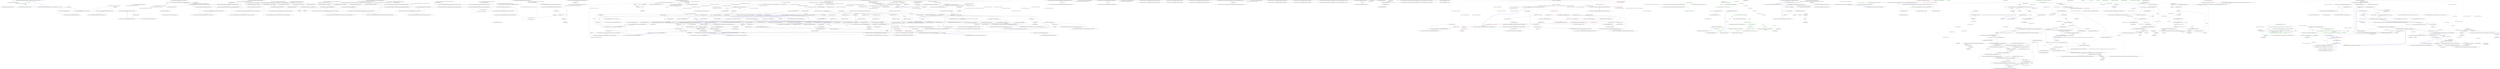 digraph  {
m0_0 [cluster="Ninject.Infrastructure.Language.ExtensionsForIEnumerableOfT.Map<T>(System.Collections.Generic.IEnumerable<T>, System.Action<T>)", file="ComponentContainer.cs", label="Entry Ninject.Infrastructure.Language.ExtensionsForIEnumerableOfT.Map<T>(System.Collections.Generic.IEnumerable<T>, System.Action<T>)", span="26-26"];
m0_1 [cluster="Ninject.Infrastructure.Language.ExtensionsForIEnumerableOfT.Map<T>(System.Collections.Generic.IEnumerable<T>, System.Action<T>)", color=green, community=0, file="ComponentContainer.cs", label="1: series", span="28-28"];
m0_2 [cluster="Ninject.Infrastructure.Language.ExtensionsForIEnumerableOfT.Map<T>(System.Collections.Generic.IEnumerable<T>, System.Action<T>)", color=green, community=0, file="ComponentContainer.cs", label="1: action(item)", span="29-29"];
m0_3 [cluster="Ninject.Infrastructure.Language.ExtensionsForIEnumerableOfT.Map<T>(System.Collections.Generic.IEnumerable<T>, System.Action<T>)", file="ComponentContainer.cs", label="Exit Ninject.Infrastructure.Language.ExtensionsForIEnumerableOfT.Map<T>(System.Collections.Generic.IEnumerable<T>, System.Action<T>)", span="26-26"];
m0_4 [cluster="Ninject.Infrastructure.Ensure.ArgumentNotNull(object, string)", file="ComponentContainer.cs", label="Entry Ninject.Infrastructure.Ensure.ArgumentNotNull(object, string)", span="24-24"];
m0_5 [cluster="System.Reflection.ICustomAttributeProvider.HasAttribute(System.Type)", file="ComponentContainer.cs", label="Entry System.Reflection.ICustomAttributeProvider.HasAttribute(System.Type)", span="38-38"];
m0_6 [file="ComponentContainer.cs", label="Ninject.Selection.Heuristics.StandardInjectionHeuristic", span=""];
m1_38 [cluster="Ninject.Syntax.IBindingInSyntax<T>.InThreadScope()", file="ComponentContainerTests.cs", label="Entry Ninject.Syntax.IBindingInSyntax<T>.InThreadScope()", span="53-53"];
m1_51 [cluster="Ninject.Tests.Integration.DefaultScopeCallbackTests.WhenKernelIsCreatedWithNewObjectScope.InitializeKernel()", file="ComponentContainerTests.cs", label="Entry Ninject.Tests.Integration.DefaultScopeCallbackTests.WhenKernelIsCreatedWithNewObjectScope.InitializeKernel()", span="99-99"];
m1_52 [cluster="Ninject.Tests.Integration.DefaultScopeCallbackTests.WhenKernelIsCreatedWithNewObjectScope.InitializeKernel()", file="ComponentContainerTests.cs", label="object obj = new object()", span="101-101"];
m1_53 [cluster="Ninject.Tests.Integration.DefaultScopeCallbackTests.WhenKernelIsCreatedWithNewObjectScope.InitializeKernel()", file="ComponentContainerTests.cs", label="scopeDelegate = ctx => obj", span="102-102"];
m1_54 [cluster="Ninject.Tests.Integration.DefaultScopeCallbackTests.WhenKernelIsCreatedWithNewObjectScope.InitializeKernel()", file="ComponentContainerTests.cs", label="var settings = new NinjectSettings\r\n                           {\r\n                               DefaultScopeCallback = scopeDelegate\r\n                           }", span="103-106"];
m1_55 [cluster="Ninject.Tests.Integration.DefaultScopeCallbackTests.WhenKernelIsCreatedWithNewObjectScope.InitializeKernel()", file="ComponentContainerTests.cs", label="this.kernel = new StandardKernel(settings)", span="107-107"];
m1_56 [cluster="Ninject.Tests.Integration.DefaultScopeCallbackTests.WhenKernelIsCreatedWithNewObjectScope.InitializeKernel()", file="ComponentContainerTests.cs", label="Exit Ninject.Tests.Integration.DefaultScopeCallbackTests.WhenKernelIsCreatedWithNewObjectScope.InitializeKernel()", span="99-99"];
m1_73 [cluster="Ninject.Syntax.IBindingInSyntax<T>.InTransientScope()", file="ComponentContainerTests.cs", label="Entry Ninject.Syntax.IBindingInSyntax<T>.InTransientScope()", span="47-47"];
m1_7 [cluster="Ninject.Infrastructure.Disposal.DisposableObject.Dispose()", file="ComponentContainerTests.cs", label="Entry Ninject.Infrastructure.Disposal.DisposableObject.Dispose()", span="29-29"];
m1_4 [cluster="Ninject.Tests.Integration.DefaultScopeCallbackTests.DefaultScopeContext.Dispose()", file="ComponentContainerTests.cs", label="Entry Ninject.Tests.Integration.DefaultScopeCallbackTests.DefaultScopeContext.Dispose()", span="22-22"];
m1_5 [cluster="Ninject.Tests.Integration.DefaultScopeCallbackTests.DefaultScopeContext.Dispose()", file="ComponentContainerTests.cs", label="this.kernel.Dispose()", span="24-24"];
m1_6 [cluster="Ninject.Tests.Integration.DefaultScopeCallbackTests.DefaultScopeContext.Dispose()", file="ComponentContainerTests.cs", label="Exit Ninject.Tests.Integration.DefaultScopeCallbackTests.DefaultScopeContext.Dispose()", span="22-22"];
m1_17 [cluster="Unk.Should", file="ComponentContainerTests.cs", label="Entry Unk.Should", span=""];
m1_19 [cluster="Ninject.Tests.Integration.DefaultScopeCallbackTests.DefaultScopeContext.SelfBindedType.ToString()", file="ComponentContainerTests.cs", label="Entry Ninject.Tests.Integration.DefaultScopeCallbackTests.DefaultScopeContext.SelfBindedType.ToString()", span="45-45"];
m1_20 [cluster="Ninject.Tests.Integration.DefaultScopeCallbackTests.DefaultScopeContext.SelfBindedType.ToString()", file="ComponentContainerTests.cs", label="return ''SelfBindedType'';", span="47-47"];
m1_21 [cluster="Ninject.Tests.Integration.DefaultScopeCallbackTests.DefaultScopeContext.SelfBindedType.ToString()", file="ComponentContainerTests.cs", label="Exit Ninject.Tests.Integration.DefaultScopeCallbackTests.DefaultScopeContext.SelfBindedType.ToString()", span="45-45"];
m1_28 [cluster="Ninject.Syntax.IBindingToSyntax<T1>.To<TImplementation>()", file="ComponentContainerTests.cs", label="Entry Ninject.Syntax.IBindingToSyntax<T1>.To<TImplementation>()", span="48-48"];
m1_11 [cluster="Ninject.Tests.Integration.DefaultScopeCallbackTests.DefaultScopeContext.TestSelfBindedTypesAreTransient()", file="ComponentContainerTests.cs", label="Entry Ninject.Tests.Integration.DefaultScopeCallbackTests.DefaultScopeContext.TestSelfBindedTypesAreTransient()", span="32-32"];
m1_12 [cluster="Ninject.Tests.Integration.DefaultScopeCallbackTests.DefaultScopeContext.TestSelfBindedTypesAreTransient()", file="ComponentContainerTests.cs", label="var firstInstance = kernel.Get<SelfBindedType>()", span="34-34"];
m1_13 [cluster="Ninject.Tests.Integration.DefaultScopeCallbackTests.DefaultScopeContext.TestSelfBindedTypesAreTransient()", file="ComponentContainerTests.cs", label="var secondInstance = kernel.Get<SelfBindedType>()", span="35-35"];
m1_14 [cluster="Ninject.Tests.Integration.DefaultScopeCallbackTests.DefaultScopeContext.TestSelfBindedTypesAreTransient()", file="ComponentContainerTests.cs", label="firstInstance.Should().NotBeSameAs(secondInstance, ''because types are transient'')", span="36-36"];
m1_15 [cluster="Ninject.Tests.Integration.DefaultScopeCallbackTests.DefaultScopeContext.TestSelfBindedTypesAreTransient()", file="ComponentContainerTests.cs", label="Exit Ninject.Tests.Integration.DefaultScopeCallbackTests.DefaultScopeContext.TestSelfBindedTypesAreTransient()", span="32-32"];
m1_18 [cluster="Unk.NotBeSameAs", file="ComponentContainerTests.cs", label="Entry Unk.NotBeSameAs", span=""];
m1_68 [cluster="Ninject.Tests.Integration.DefaultScopeCallbackTests.WhenKernelIsCreatedWithThreadScopeAsDefault.CanOverrideDefaultScopeWithTransientInBinding()", file="ComponentContainerTests.cs", label="Entry Ninject.Tests.Integration.DefaultScopeCallbackTests.WhenKernelIsCreatedWithThreadScopeAsDefault.CanOverrideDefaultScopeWithTransientInBinding()", span="122-122"];
m1_69 [cluster="Ninject.Tests.Integration.DefaultScopeCallbackTests.WhenKernelIsCreatedWithThreadScopeAsDefault.CanOverrideDefaultScopeWithTransientInBinding()", file="ComponentContainerTests.cs", label="kernel.Bind<IService>().To<ServiceImpl>().InTransientScope()", span="124-124"];
m1_70 [cluster="Ninject.Tests.Integration.DefaultScopeCallbackTests.WhenKernelIsCreatedWithThreadScopeAsDefault.CanOverrideDefaultScopeWithTransientInBinding()", file="ComponentContainerTests.cs", label="var binding = kernel.GetBindings(typeof(IService)).FirstOrDefault()", span="125-125"];
m1_71 [cluster="Ninject.Tests.Integration.DefaultScopeCallbackTests.WhenKernelIsCreatedWithThreadScopeAsDefault.CanOverrideDefaultScopeWithTransientInBinding()", file="ComponentContainerTests.cs", label="binding.ScopeCallback.Should().BeSameAs(StandardScopeCallbacks.Transient)", span="126-126"];
m1_72 [cluster="Ninject.Tests.Integration.DefaultScopeCallbackTests.WhenKernelIsCreatedWithThreadScopeAsDefault.CanOverrideDefaultScopeWithTransientInBinding()", file="ComponentContainerTests.cs", label="Exit Ninject.Tests.Integration.DefaultScopeCallbackTests.WhenKernelIsCreatedWithThreadScopeAsDefault.CanOverrideDefaultScopeWithTransientInBinding()", span="122-122"];
m1_31 [cluster="System.Collections.Generic.IEnumerable<TSource>.FirstOrDefault<TSource>()", file="ComponentContainerTests.cs", label="Entry System.Collections.Generic.IEnumerable<TSource>.FirstOrDefault<TSource>()", span="0-0"];
m1_29 [cluster="Ninject.Syntax.IBindingInSyntax<T>.InSingletonScope()", file="ComponentContainerTests.cs", label="Entry Ninject.Syntax.IBindingInSyntax<T>.InSingletonScope()", span="40-40"];
m1_27 [cluster="Ninject.Syntax.BindingRoot.Bind<T>()", file="ComponentContainerTests.cs", label="Entry Ninject.Syntax.BindingRoot.Bind<T>()", span="49-49"];
m1_22 [cluster="Ninject.Tests.Integration.DefaultScopeCallbackTests.WhenKernelIsCreatedWithDefaults.CanOverrideDefaultScopeWithSingletonInBinding()", file="ComponentContainerTests.cs", label="Entry Ninject.Tests.Integration.DefaultScopeCallbackTests.WhenKernelIsCreatedWithDefaults.CanOverrideDefaultScopeWithSingletonInBinding()", span="55-55"];
m1_23 [cluster="Ninject.Tests.Integration.DefaultScopeCallbackTests.WhenKernelIsCreatedWithDefaults.CanOverrideDefaultScopeWithSingletonInBinding()", file="ComponentContainerTests.cs", label="kernel.Bind<IService>().To<ServiceImpl>().InSingletonScope()", span="57-57"];
m1_24 [cluster="Ninject.Tests.Integration.DefaultScopeCallbackTests.WhenKernelIsCreatedWithDefaults.CanOverrideDefaultScopeWithSingletonInBinding()", file="ComponentContainerTests.cs", label="var binding = kernel.GetBindings(typeof(IService)).FirstOrDefault()", span="58-58"];
m1_25 [cluster="Ninject.Tests.Integration.DefaultScopeCallbackTests.WhenKernelIsCreatedWithDefaults.CanOverrideDefaultScopeWithSingletonInBinding()", file="ComponentContainerTests.cs", label="binding.ScopeCallback.Should().BeSameAs(StandardScopeCallbacks.Singleton)", span="59-59"];
m1_26 [cluster="Ninject.Tests.Integration.DefaultScopeCallbackTests.WhenKernelIsCreatedWithDefaults.CanOverrideDefaultScopeWithSingletonInBinding()", file="ComponentContainerTests.cs", label="Exit Ninject.Tests.Integration.DefaultScopeCallbackTests.WhenKernelIsCreatedWithDefaults.CanOverrideDefaultScopeWithSingletonInBinding()", span="55-55"];
m1_42 [cluster="Ninject.Tests.Integration.DefaultScopeCallbackTests.WhenKernelIsCreatedWithDefaults.SelfBindedTypeShouldBeTransient()", file="ComponentContainerTests.cs", label="Entry Ninject.Tests.Integration.DefaultScopeCallbackTests.WhenKernelIsCreatedWithDefaults.SelfBindedTypeShouldBeTransient()", span="77-77"];
m1_43 [cluster="Ninject.Tests.Integration.DefaultScopeCallbackTests.WhenKernelIsCreatedWithDefaults.SelfBindedTypeShouldBeTransient()", file="ComponentContainerTests.cs", label="TestSelfBindedTypesAreTransient()", span="79-79"];
m1_44 [cluster="Ninject.Tests.Integration.DefaultScopeCallbackTests.WhenKernelIsCreatedWithDefaults.SelfBindedTypeShouldBeTransient()", file="ComponentContainerTests.cs", label="Exit Ninject.Tests.Integration.DefaultScopeCallbackTests.WhenKernelIsCreatedWithDefaults.SelfBindedTypeShouldBeTransient()", span="77-77"];
m1_63 [cluster="Ninject.Tests.Integration.DefaultScopeCallbackTests.WhenKernelIsCreatedWithThreadScopeAsDefault.CanOverrideDefaultScopeWithSingletonInBinding()", file="ComponentContainerTests.cs", label="Entry Ninject.Tests.Integration.DefaultScopeCallbackTests.WhenKernelIsCreatedWithThreadScopeAsDefault.CanOverrideDefaultScopeWithSingletonInBinding()", span="114-114"];
m1_64 [cluster="Ninject.Tests.Integration.DefaultScopeCallbackTests.WhenKernelIsCreatedWithThreadScopeAsDefault.CanOverrideDefaultScopeWithSingletonInBinding()", file="ComponentContainerTests.cs", label="kernel.Bind<IService>().To<ServiceImpl>().InSingletonScope()", span="116-116"];
m1_65 [cluster="Ninject.Tests.Integration.DefaultScopeCallbackTests.WhenKernelIsCreatedWithThreadScopeAsDefault.CanOverrideDefaultScopeWithSingletonInBinding()", file="ComponentContainerTests.cs", label="var binding = kernel.GetBindings(typeof(IService)).FirstOrDefault()", span="117-117"];
m1_66 [cluster="Ninject.Tests.Integration.DefaultScopeCallbackTests.WhenKernelIsCreatedWithThreadScopeAsDefault.CanOverrideDefaultScopeWithSingletonInBinding()", file="ComponentContainerTests.cs", label="binding.ScopeCallback.Should().BeSameAs(StandardScopeCallbacks.Singleton)", span="118-118"];
m1_67 [cluster="Ninject.Tests.Integration.DefaultScopeCallbackTests.WhenKernelIsCreatedWithThreadScopeAsDefault.CanOverrideDefaultScopeWithSingletonInBinding()", file="ComponentContainerTests.cs", label="Exit Ninject.Tests.Integration.DefaultScopeCallbackTests.WhenKernelIsCreatedWithThreadScopeAsDefault.CanOverrideDefaultScopeWithSingletonInBinding()", span="114-114"];
m1_57 [cluster="object.Object()", file="ComponentContainerTests.cs", label="Entry object.Object()", span="0-0"];
m1_10 [cluster="Ninject.StandardKernel.StandardKernel(params Ninject.Modules.INinjectModule[])", file="ComponentContainerTests.cs", label="Entry Ninject.StandardKernel.StandardKernel(params Ninject.Modules.INinjectModule[])", span="45-45"];
m1_0 [cluster="Ninject.Tests.Integration.DefaultScopeCallbackTests.DefaultScopeContext.DefaultScopeContext()", file="ComponentContainerTests.cs", label="Entry Ninject.Tests.Integration.DefaultScopeCallbackTests.DefaultScopeContext.DefaultScopeContext()", span="17-17"];
m1_1 [cluster="Ninject.Tests.Integration.DefaultScopeCallbackTests.DefaultScopeContext.DefaultScopeContext()", file="ComponentContainerTests.cs", label="InitializeKernel()", span="19-19"];
m1_2 [cluster="Ninject.Tests.Integration.DefaultScopeCallbackTests.DefaultScopeContext.DefaultScopeContext()", file="ComponentContainerTests.cs", label="Exit Ninject.Tests.Integration.DefaultScopeCallbackTests.DefaultScopeContext.DefaultScopeContext()", span="17-17"];
m1_3 [cluster="Ninject.Tests.Integration.DefaultScopeCallbackTests.DefaultScopeContext.InitializeKernel()", file="ComponentContainerTests.cs", label="Entry Ninject.Tests.Integration.DefaultScopeCallbackTests.DefaultScopeContext.InitializeKernel()", span="27-27"];
m1_8 [cluster="Ninject.Tests.Integration.DefaultScopeCallbackTests.DefaultScopeContext.InitializeKernel()", file="ComponentContainerTests.cs", label="this.kernel = new StandardKernel()", span="29-29"];
m1_9 [cluster="Ninject.Tests.Integration.DefaultScopeCallbackTests.DefaultScopeContext.InitializeKernel()", file="ComponentContainerTests.cs", label="Exit Ninject.Tests.Integration.DefaultScopeCallbackTests.DefaultScopeContext.InitializeKernel()", span="27-27"];
m1_16 [cluster="Ninject.Syntax.IResolutionRoot.Get<T>(params Ninject.Parameters.IParameter[])", file="ComponentContainerTests.cs", label="Entry Ninject.Syntax.IResolutionRoot.Get<T>(params Ninject.Parameters.IParameter[])", span="34-34"];
m1_59 [cluster="Ninject.StandardKernel.StandardKernel(Ninject.INinjectSettings, params Ninject.Modules.INinjectModule[])", file="ComponentContainerTests.cs", label="Entry Ninject.StandardKernel.StandardKernel(Ninject.INinjectSettings, params Ninject.Modules.INinjectModule[])", span="54-54"];
m1_74 [cluster="Ninject.Tests.Integration.DefaultScopeCallbackTests.WhenKernelIsCreatedWithThreadScopeAsDefault.ScopeShouldBeThread()", file="ComponentContainerTests.cs", label="Entry Ninject.Tests.Integration.DefaultScopeCallbackTests.WhenKernelIsCreatedWithThreadScopeAsDefault.ScopeShouldBeThread()", span="130-130"];
m1_75 [cluster="Ninject.Tests.Integration.DefaultScopeCallbackTests.WhenKernelIsCreatedWithThreadScopeAsDefault.ScopeShouldBeThread()", file="ComponentContainerTests.cs", label="kernel.Settings.DefaultScopeCallback.Should().BeSameAs(StandardScopeCallbacks.Thread)", span="132-132"];
m1_76 [cluster="Ninject.Tests.Integration.DefaultScopeCallbackTests.WhenKernelIsCreatedWithThreadScopeAsDefault.ScopeShouldBeThread()", file="ComponentContainerTests.cs", label="Exit Ninject.Tests.Integration.DefaultScopeCallbackTests.WhenKernelIsCreatedWithThreadScopeAsDefault.ScopeShouldBeThread()", span="130-130"];
m1_32 [cluster="Unk.BeSameAs", file="ComponentContainerTests.cs", label="Entry Unk.BeSameAs", span=""];
m1_60 [cluster="lambda expression", file="ComponentContainerTests.cs", label="Entry lambda expression", span="102-102"];
m1_61 [cluster="lambda expression", file="ComponentContainerTests.cs", label=obj, span="102-102"];
m1_62 [cluster="lambda expression", file="ComponentContainerTests.cs", label="Exit lambda expression", span="102-102"];
m1_30 [cluster="Ninject.KernelBase.GetBindings(System.Type)", file="ComponentContainerTests.cs", label="Entry Ninject.KernelBase.GetBindings(System.Type)", span="419-419"];
m1_77 [cluster="Ninject.Tests.Integration.DefaultScopeCallbackTests.WhenKernelIsCreatedWithThreadScopeAsDefault.SelfBindedTypeShouldBeTransient()", file="ComponentContainerTests.cs", label="Entry Ninject.Tests.Integration.DefaultScopeCallbackTests.WhenKernelIsCreatedWithThreadScopeAsDefault.SelfBindedTypeShouldBeTransient()", span="136-136"];
m1_78 [cluster="Ninject.Tests.Integration.DefaultScopeCallbackTests.WhenKernelIsCreatedWithThreadScopeAsDefault.SelfBindedTypeShouldBeTransient()", file="ComponentContainerTests.cs", label="TestSelfBindedTypesAreTransient()", span="138-138"];
m1_79 [cluster="Ninject.Tests.Integration.DefaultScopeCallbackTests.WhenKernelIsCreatedWithThreadScopeAsDefault.SelfBindedTypeShouldBeTransient()", file="ComponentContainerTests.cs", label="Exit Ninject.Tests.Integration.DefaultScopeCallbackTests.WhenKernelIsCreatedWithThreadScopeAsDefault.SelfBindedTypeShouldBeTransient()", span="136-136"];
m1_48 [cluster="Ninject.Tests.Integration.DefaultScopeCallbackTests.WhenKernelIsCreatedWithNewObjectScope.SelfBindedTypeShouldBeTransient()", file="ComponentContainerTests.cs", label="Entry Ninject.Tests.Integration.DefaultScopeCallbackTests.WhenKernelIsCreatedWithNewObjectScope.SelfBindedTypeShouldBeTransient()", span="94-94"];
m1_49 [cluster="Ninject.Tests.Integration.DefaultScopeCallbackTests.WhenKernelIsCreatedWithNewObjectScope.SelfBindedTypeShouldBeTransient()", file="ComponentContainerTests.cs", label="TestSelfBindedTypesAreTransient()", span="96-96"];
m1_50 [cluster="Ninject.Tests.Integration.DefaultScopeCallbackTests.WhenKernelIsCreatedWithNewObjectScope.SelfBindedTypeShouldBeTransient()", file="ComponentContainerTests.cs", label="Exit Ninject.Tests.Integration.DefaultScopeCallbackTests.WhenKernelIsCreatedWithNewObjectScope.SelfBindedTypeShouldBeTransient()", span="94-94"];
m1_58 [cluster="Ninject.NinjectSettings.NinjectSettings()", file="ComponentContainerTests.cs", label="Entry Ninject.NinjectSettings.NinjectSettings()", span="22-22"];
m1_33 [cluster="Ninject.Tests.Integration.DefaultScopeCallbackTests.WhenKernelIsCreatedWithDefaults.CanOverrideDefaultScopeWithThreadInBinding()", file="ComponentContainerTests.cs", label="Entry Ninject.Tests.Integration.DefaultScopeCallbackTests.WhenKernelIsCreatedWithDefaults.CanOverrideDefaultScopeWithThreadInBinding()", span="63-63"];
m1_34 [cluster="Ninject.Tests.Integration.DefaultScopeCallbackTests.WhenKernelIsCreatedWithDefaults.CanOverrideDefaultScopeWithThreadInBinding()", file="ComponentContainerTests.cs", label="kernel.Bind<IService>().To<ServiceImpl>().InThreadScope()", span="65-65"];
m1_35 [cluster="Ninject.Tests.Integration.DefaultScopeCallbackTests.WhenKernelIsCreatedWithDefaults.CanOverrideDefaultScopeWithThreadInBinding()", file="ComponentContainerTests.cs", label="var binding = kernel.GetBindings(typeof(IService)).FirstOrDefault()", span="66-66"];
m1_36 [cluster="Ninject.Tests.Integration.DefaultScopeCallbackTests.WhenKernelIsCreatedWithDefaults.CanOverrideDefaultScopeWithThreadInBinding()", file="ComponentContainerTests.cs", label="binding.ScopeCallback.Should().BeSameAs(StandardScopeCallbacks.Thread)", span="67-67"];
m1_37 [cluster="Ninject.Tests.Integration.DefaultScopeCallbackTests.WhenKernelIsCreatedWithDefaults.CanOverrideDefaultScopeWithThreadInBinding()", file="ComponentContainerTests.cs", label="Exit Ninject.Tests.Integration.DefaultScopeCallbackTests.WhenKernelIsCreatedWithDefaults.CanOverrideDefaultScopeWithThreadInBinding()", span="63-63"];
m1_80 [cluster="Ninject.Tests.Integration.DefaultScopeCallbackTests.WhenKernelIsCreatedWithThreadScopeAsDefault.InitializeKernel()", file="ComponentContainerTests.cs", label="Entry Ninject.Tests.Integration.DefaultScopeCallbackTests.WhenKernelIsCreatedWithThreadScopeAsDefault.InitializeKernel()", span="141-141"];
m1_81 [cluster="Ninject.Tests.Integration.DefaultScopeCallbackTests.WhenKernelIsCreatedWithThreadScopeAsDefault.InitializeKernel()", file="ComponentContainerTests.cs", label="var settings = new NinjectSettings\r\n                           {\r\n                               DefaultScopeCallback = StandardScopeCallbacks.Thread\r\n                           }", span="143-146"];
m1_82 [cluster="Ninject.Tests.Integration.DefaultScopeCallbackTests.WhenKernelIsCreatedWithThreadScopeAsDefault.InitializeKernel()", file="ComponentContainerTests.cs", label="this.kernel = new StandardKernel(settings)", span="147-147"];
m1_83 [cluster="Ninject.Tests.Integration.DefaultScopeCallbackTests.WhenKernelIsCreatedWithThreadScopeAsDefault.InitializeKernel()", file="ComponentContainerTests.cs", label="Exit Ninject.Tests.Integration.DefaultScopeCallbackTests.WhenKernelIsCreatedWithThreadScopeAsDefault.InitializeKernel()", span="141-141"];
m1_39 [cluster="Ninject.Tests.Integration.DefaultScopeCallbackTests.WhenKernelIsCreatedWithDefaults.ScopeShouldBeTransient()", file="ComponentContainerTests.cs", label="Entry Ninject.Tests.Integration.DefaultScopeCallbackTests.WhenKernelIsCreatedWithDefaults.ScopeShouldBeTransient()", span="71-71"];
m1_40 [cluster="Ninject.Tests.Integration.DefaultScopeCallbackTests.WhenKernelIsCreatedWithDefaults.ScopeShouldBeTransient()", file="ComponentContainerTests.cs", label="kernel.Settings.DefaultScopeCallback.Should().BeSameAs(StandardScopeCallbacks.Transient)", span="73-73"];
m1_41 [cluster="Ninject.Tests.Integration.DefaultScopeCallbackTests.WhenKernelIsCreatedWithDefaults.ScopeShouldBeTransient()", file="ComponentContainerTests.cs", label="Exit Ninject.Tests.Integration.DefaultScopeCallbackTests.WhenKernelIsCreatedWithDefaults.ScopeShouldBeTransient()", span="71-71"];
m1_45 [cluster="Ninject.Tests.Integration.DefaultScopeCallbackTests.WhenKernelIsCreatedWithNewObjectScope.ScopeShouldBeObject()", file="ComponentContainerTests.cs", label="Entry Ninject.Tests.Integration.DefaultScopeCallbackTests.WhenKernelIsCreatedWithNewObjectScope.ScopeShouldBeObject()", span="88-88"];
m1_46 [cluster="Ninject.Tests.Integration.DefaultScopeCallbackTests.WhenKernelIsCreatedWithNewObjectScope.ScopeShouldBeObject()", file="ComponentContainerTests.cs", label="this.kernel.Settings.DefaultScopeCallback.Should().BeSameAs(scopeDelegate)", span="90-90"];
m1_47 [cluster="Ninject.Tests.Integration.DefaultScopeCallbackTests.WhenKernelIsCreatedWithNewObjectScope.ScopeShouldBeObject()", file="ComponentContainerTests.cs", label="Exit Ninject.Tests.Integration.DefaultScopeCallbackTests.WhenKernelIsCreatedWithNewObjectScope.ScopeShouldBeObject()", span="88-88"];
m1_84 [file="ComponentContainerTests.cs", label="Ninject.Tests.Integration.DefaultScopeCallbackTests.DefaultScopeContext", span=""];
m1_85 [file="ComponentContainerTests.cs", label="Ninject.Tests.Integration.DefaultScopeCallbackTests.WhenKernelIsCreatedWithDefaults", span=""];
m1_86 [file="ComponentContainerTests.cs", label="Ninject.Tests.Integration.DefaultScopeCallbackTests.WhenKernelIsCreatedWithNewObjectScope", span=""];
m1_87 [file="ComponentContainerTests.cs", label=obj, span=""];
m1_88 [file="ComponentContainerTests.cs", label="Ninject.Tests.Integration.DefaultScopeCallbackTests.WhenKernelIsCreatedWithThreadScopeAsDefault", span=""];
m3_4 [cluster="Ninject.Tests.Integration.ConstructorSelectionTests.Dispose()", file="DefaultValueBindingResolver.cs", label="Entry Ninject.Tests.Integration.ConstructorSelectionTests.Dispose()", span="21-21"];
m3_5 [cluster="Ninject.Tests.Integration.ConstructorSelectionTests.Dispose()", file="DefaultValueBindingResolver.cs", label="this.kernel.Dispose()", span="23-23"];
m3_6 [cluster="Ninject.Tests.Integration.ConstructorSelectionTests.Dispose()", file="DefaultValueBindingResolver.cs", label="Exit Ninject.Tests.Integration.ConstructorSelectionTests.Dispose()", span="21-21"];
m3_164 [cluster="Ninject.Syntax.IBindingNamedSyntax<T>.Named(string)", file="DefaultValueBindingResolver.cs", label="Entry Ninject.Syntax.IBindingNamedSyntax<T>.Named(string)", span="37-37"];
m3_127 [cluster="Ninject.Tests.Integration.ConstructorSelectionTests.ConstantsCanBePassedToToConstructor()", file="DefaultValueBindingResolver.cs", label="Entry Ninject.Tests.Integration.ConstructorSelectionTests.ConstantsCanBePassedToToConstructor()", span="146-146"];
m3_128 [cluster="Ninject.Tests.Integration.ConstructorSelectionTests.ConstantsCanBePassedToToConstructor()", file="DefaultValueBindingResolver.cs", label="var ninja = new Ninja(new Sword())", span="148-148"];
m3_129 [cluster="Ninject.Tests.Integration.ConstructorSelectionTests.ConstantsCanBePassedToToConstructor()", file="DefaultValueBindingResolver.cs", label="kernel.Bind<Barracks>().ToConstructor(_ => new Barracks(ninja))", span="149-149"];
m3_130 [cluster="Ninject.Tests.Integration.ConstructorSelectionTests.ConstantsCanBePassedToToConstructor()", file="DefaultValueBindingResolver.cs", label="var barracks1 = kernel.Get<Barracks>()", span="151-151"];
m3_131 [cluster="Ninject.Tests.Integration.ConstructorSelectionTests.ConstantsCanBePassedToToConstructor()", file="DefaultValueBindingResolver.cs", label="var barracks2 = kernel.Get<Barracks>()", span="152-152"];
m3_132 [cluster="Ninject.Tests.Integration.ConstructorSelectionTests.ConstantsCanBePassedToToConstructor()", file="DefaultValueBindingResolver.cs", label="barracks1.Warrior.Should().BeSameAs(barracks2.Warrior)", span="154-154"];
m3_133 [cluster="Ninject.Tests.Integration.ConstructorSelectionTests.ConstantsCanBePassedToToConstructor()", file="DefaultValueBindingResolver.cs", label="Exit Ninject.Tests.Integration.ConstructorSelectionTests.ConstantsCanBePassedToToConstructor()", span="146-146"];
m3_210 [cluster="Ninject.Tests.Integration.ConstructorSelectionTests.ClassWithSelfBindableType.ClassWithSelfBindableType(Ninject.Tests.Fakes.Sword)", file="DefaultValueBindingResolver.cs", label="Entry Ninject.Tests.Integration.ConstructorSelectionTests.ClassWithSelfBindableType.ClassWithSelfBindableType(Ninject.Tests.Fakes.Sword)", span="268-268"];
m3_211 [cluster="Ninject.Tests.Integration.ConstructorSelectionTests.ClassWithSelfBindableType.ClassWithSelfBindableType(Ninject.Tests.Fakes.Sword)", file="DefaultValueBindingResolver.cs", label="this.Sword = sword", span="270-270"];
m3_212 [cluster="Ninject.Tests.Integration.ConstructorSelectionTests.ClassWithSelfBindableType.ClassWithSelfBindableType(Ninject.Tests.Fakes.Sword)", file="DefaultValueBindingResolver.cs", label="Exit Ninject.Tests.Integration.ConstructorSelectionTests.ClassWithSelfBindableType.ClassWithSelfBindableType(Ninject.Tests.Fakes.Sword)", span="268-268"];
m3_191 [cluster="Ninject.Syntax.BindingRoot.Bind(params System.Type[])", file="DefaultValueBindingResolver.cs", label="Entry Ninject.Syntax.BindingRoot.Bind(params System.Type[])", span="119-119"];
m3_100 [cluster="Ninject.Tests.Fakes.Barracks.Barracks(Ninject.Tests.Fakes.IWarrior)", file="DefaultValueBindingResolver.cs", label="Entry Ninject.Tests.Fakes.Barracks.Barracks(Ninject.Tests.Fakes.IWarrior)", span="8-8"];
m3_33 [cluster="Ninject.Tests.Integration.ConstructorSelectionTests.FirstAvailableWithBindingAvailableIsUsed()", file="DefaultValueBindingResolver.cs", label="Entry Ninject.Tests.Integration.ConstructorSelectionTests.FirstAvailableWithBindingAvailableIsUsed()", span="51-51"];
m3_34 [cluster="Ninject.Tests.Integration.ConstructorSelectionTests.FirstAvailableWithBindingAvailableIsUsed()", file="DefaultValueBindingResolver.cs", label="kernel.Bind<Barracks>().ToSelf()", span="53-53"];
m3_35 [cluster="Ninject.Tests.Integration.ConstructorSelectionTests.FirstAvailableWithBindingAvailableIsUsed()", file="DefaultValueBindingResolver.cs", label="kernel.Bind<IWeapon>().To<Sword>()", span="54-54"];
m3_36 [cluster="Ninject.Tests.Integration.ConstructorSelectionTests.FirstAvailableWithBindingAvailableIsUsed()", file="DefaultValueBindingResolver.cs", label="var barracks = kernel.Get<Barracks>()", span="56-56"];
m3_37 [cluster="Ninject.Tests.Integration.ConstructorSelectionTests.FirstAvailableWithBindingAvailableIsUsed()", file="DefaultValueBindingResolver.cs", label="barracks.Should().NotBeNull()", span="57-57"];
m3_38 [cluster="Ninject.Tests.Integration.ConstructorSelectionTests.FirstAvailableWithBindingAvailableIsUsed()", file="DefaultValueBindingResolver.cs", label="barracks.Warrior.Should().BeNull()", span="58-58"];
m3_39 [cluster="Ninject.Tests.Integration.ConstructorSelectionTests.FirstAvailableWithBindingAvailableIsUsed()", file="DefaultValueBindingResolver.cs", label="barracks.Weapon.Should().NotBeNull()", span="59-59"];
m3_40 [cluster="Ninject.Tests.Integration.ConstructorSelectionTests.FirstAvailableWithBindingAvailableIsUsed()", file="DefaultValueBindingResolver.cs", label="Exit Ninject.Tests.Integration.ConstructorSelectionTests.FirstAvailableWithBindingAvailableIsUsed()", span="51-51"];
m3_150 [cluster="Ninject.Tests.Integration.ConstructorSelectionTests.WhenLazyValuesArePassedToConstructorSelectionTheyAreEvaluatedAtResolve()", file="DefaultValueBindingResolver.cs", label="Entry Ninject.Tests.Integration.ConstructorSelectionTests.WhenLazyValuesArePassedToConstructorSelectionTheyAreEvaluatedAtResolve()", span="179-179"];
m3_151 [cluster="Ninject.Tests.Integration.ConstructorSelectionTests.WhenLazyValuesArePassedToConstructorSelectionTheyAreEvaluatedAtResolve()", file="DefaultValueBindingResolver.cs", label="int activationCount = 0", span="181-181"];
m3_152 [cluster="Ninject.Tests.Integration.ConstructorSelectionTests.WhenLazyValuesArePassedToConstructorSelectionTheyAreEvaluatedAtResolve()", file="DefaultValueBindingResolver.cs", label="kernel.Bind<Ninja>().ToSelf().Named(''1'').OnActivation(inst => activationCount++)", span="182-182"];
m3_153 [cluster="Ninject.Tests.Integration.ConstructorSelectionTests.WhenLazyValuesArePassedToConstructorSelectionTheyAreEvaluatedAtResolve()", file="DefaultValueBindingResolver.cs", label="kernel.Bind<Barracks>().ToConstructor(ctorArg => new Barracks(ctorArg.Context.Kernel.Get<Ninja>(''1''), ctorArg.Inject<IWeapon>()))", span="183-183"];
m3_156 [cluster="Ninject.Tests.Integration.ConstructorSelectionTests.WhenLazyValuesArePassedToConstructorSelectionTheyAreEvaluatedAtResolve()", file="DefaultValueBindingResolver.cs", label="activationCount.Should().Be(0)", span="187-187"];
m3_162 [cluster="Ninject.Tests.Integration.ConstructorSelectionTests.WhenLazyValuesArePassedToConstructorSelectionTheyAreEvaluatedAtResolve()", file="DefaultValueBindingResolver.cs", label="activationCount.Should().Be(1)", span="194-194"];
m3_154 [cluster="Ninject.Tests.Integration.ConstructorSelectionTests.WhenLazyValuesArePassedToConstructorSelectionTheyAreEvaluatedAtResolve()", file="DefaultValueBindingResolver.cs", label="kernel.Bind<IWeapon>().To<Sword>()", span="184-184"];
m3_155 [cluster="Ninject.Tests.Integration.ConstructorSelectionTests.WhenLazyValuesArePassedToConstructorSelectionTheyAreEvaluatedAtResolve()", file="DefaultValueBindingResolver.cs", label="kernel.Bind<IWarrior>().To<Samurai>()", span="185-185"];
m3_157 [cluster="Ninject.Tests.Integration.ConstructorSelectionTests.WhenLazyValuesArePassedToConstructorSelectionTheyAreEvaluatedAtResolve()", file="DefaultValueBindingResolver.cs", label="var barracks = kernel.Get<Barracks>()", span="188-188"];
m3_158 [cluster="Ninject.Tests.Integration.ConstructorSelectionTests.WhenLazyValuesArePassedToConstructorSelectionTheyAreEvaluatedAtResolve()", file="DefaultValueBindingResolver.cs", label="barracks.Should().NotBeNull()", span="190-190"];
m3_159 [cluster="Ninject.Tests.Integration.ConstructorSelectionTests.WhenLazyValuesArePassedToConstructorSelectionTheyAreEvaluatedAtResolve()", file="DefaultValueBindingResolver.cs", label="barracks.Warrior.Should().NotBeNull()", span="191-191"];
m3_160 [cluster="Ninject.Tests.Integration.ConstructorSelectionTests.WhenLazyValuesArePassedToConstructorSelectionTheyAreEvaluatedAtResolve()", file="DefaultValueBindingResolver.cs", label="barracks.Warrior.Should().BeOfType<Ninja>()", span="192-192"];
m3_161 [cluster="Ninject.Tests.Integration.ConstructorSelectionTests.WhenLazyValuesArePassedToConstructorSelectionTheyAreEvaluatedAtResolve()", file="DefaultValueBindingResolver.cs", label="barracks.Weapon.Should().NotBeNull()", span="193-193"];
m3_163 [cluster="Ninject.Tests.Integration.ConstructorSelectionTests.WhenLazyValuesArePassedToConstructorSelectionTheyAreEvaluatedAtResolve()", file="DefaultValueBindingResolver.cs", label="Exit Ninject.Tests.Integration.ConstructorSelectionTests.WhenLazyValuesArePassedToConstructorSelectionTheyAreEvaluatedAtResolve()", span="179-179"];
m3_117 [cluster="Ninject.Tests.Integration.ConstructorSelectionTests.DefaultValuesAreEvaluatedForEachRequest()", file="DefaultValueBindingResolver.cs", label="Entry Ninject.Tests.Integration.ConstructorSelectionTests.DefaultValuesAreEvaluatedForEachRequest()", span="134-134"];
m3_118 [cluster="Ninject.Tests.Integration.ConstructorSelectionTests.DefaultValuesAreEvaluatedForEachRequest()", file="DefaultValueBindingResolver.cs", label="kernel.Bind<Barracks>().ToConstructor(_ => new Barracks(new Ninja(new Sword())))", span="136-136"];
m3_119 [cluster="Ninject.Tests.Integration.ConstructorSelectionTests.DefaultValuesAreEvaluatedForEachRequest()", file="DefaultValueBindingResolver.cs", label="var barracks1 = kernel.Get<Barracks>()", span="138-138"];
m3_120 [cluster="Ninject.Tests.Integration.ConstructorSelectionTests.DefaultValuesAreEvaluatedForEachRequest()", file="DefaultValueBindingResolver.cs", label="var barracks2 = kernel.Get<Barracks>()", span="139-139"];
m3_121 [cluster="Ninject.Tests.Integration.ConstructorSelectionTests.DefaultValuesAreEvaluatedForEachRequest()", file="DefaultValueBindingResolver.cs", label="barracks1.Warrior.Should().NotBeSameAs(barracks2.Warrior)", span="141-141"];
m3_122 [cluster="Ninject.Tests.Integration.ConstructorSelectionTests.DefaultValuesAreEvaluatedForEachRequest()", file="DefaultValueBindingResolver.cs", label="Exit Ninject.Tests.Integration.ConstructorSelectionTests.DefaultValuesAreEvaluatedForEachRequest()", span="134-134"];
m3_21 [cluster="Ninject.Tests.Integration.ConstructorSelectionTests.CtorIsUsedWhenParameterIsSupplied()", file="DefaultValueBindingResolver.cs", label="Entry Ninject.Tests.Integration.ConstructorSelectionTests.CtorIsUsedWhenParameterIsSupplied()", span="38-38"];
m3_22 [cluster="Ninject.Tests.Integration.ConstructorSelectionTests.CtorIsUsedWhenParameterIsSupplied()", file="DefaultValueBindingResolver.cs", label="kernel.Bind<Barracks>().ToSelf()", span="40-40"];
m3_23 [cluster="Ninject.Tests.Integration.ConstructorSelectionTests.CtorIsUsedWhenParameterIsSupplied()", file="DefaultValueBindingResolver.cs", label="var constructorArgument = new ConstructorArgument(''warrior'', new Samurai(new Sword()))", span="41-41"];
m3_24 [cluster="Ninject.Tests.Integration.ConstructorSelectionTests.CtorIsUsedWhenParameterIsSupplied()", file="DefaultValueBindingResolver.cs", label="var barracks = kernel.Get<Barracks>(constructorArgument)", span="42-42"];
m3_25 [cluster="Ninject.Tests.Integration.ConstructorSelectionTests.CtorIsUsedWhenParameterIsSupplied()", file="DefaultValueBindingResolver.cs", label="barracks.Should().NotBeNull()", span="44-44"];
m3_26 [cluster="Ninject.Tests.Integration.ConstructorSelectionTests.CtorIsUsedWhenParameterIsSupplied()", file="DefaultValueBindingResolver.cs", label="barracks.Warrior.Should().NotBeNull()", span="45-45"];
m3_27 [cluster="Ninject.Tests.Integration.ConstructorSelectionTests.CtorIsUsedWhenParameterIsSupplied()", file="DefaultValueBindingResolver.cs", label="barracks.Warrior.Weapon.Should().NotBeNull()", span="46-46"];
m3_28 [cluster="Ninject.Tests.Integration.ConstructorSelectionTests.CtorIsUsedWhenParameterIsSupplied()", file="DefaultValueBindingResolver.cs", label="barracks.Weapon.Should().BeNull()", span="47-47"];
m3_29 [cluster="Ninject.Tests.Integration.ConstructorSelectionTests.CtorIsUsedWhenParameterIsSupplied()", file="DefaultValueBindingResolver.cs", label="Exit Ninject.Tests.Integration.ConstructorSelectionTests.CtorIsUsedWhenParameterIsSupplied()", span="38-38"];
m3_87 [cluster="Ninject.Tests.Integration.ConstructorSelectionTests.SelectedCtorIsUsedIfDeclaredWithInjectedArgument()", file="DefaultValueBindingResolver.cs", label="Entry Ninject.Tests.Integration.ConstructorSelectionTests.SelectedCtorIsUsedIfDeclaredWithInjectedArgument()", span="106-106"];
m3_88 [cluster="Ninject.Tests.Integration.ConstructorSelectionTests.SelectedCtorIsUsedIfDeclaredWithInjectedArgument()", file="DefaultValueBindingResolver.cs", label="kernel.Bind<Barracks>().ToConstructor(ctorArg => new Barracks(ctorArg.Inject<IWarrior>()))", span="108-108"];
m3_89 [cluster="Ninject.Tests.Integration.ConstructorSelectionTests.SelectedCtorIsUsedIfDeclaredWithInjectedArgument()", file="DefaultValueBindingResolver.cs", label="kernel.Bind<IWeapon>().To<Sword>()", span="109-109"];
m3_90 [cluster="Ninject.Tests.Integration.ConstructorSelectionTests.SelectedCtorIsUsedIfDeclaredWithInjectedArgument()", file="DefaultValueBindingResolver.cs", label="kernel.Bind<IWarrior>().To<Samurai>()", span="110-110"];
m3_91 [cluster="Ninject.Tests.Integration.ConstructorSelectionTests.SelectedCtorIsUsedIfDeclaredWithInjectedArgument()", file="DefaultValueBindingResolver.cs", label="var barracks = kernel.Get<Barracks>()", span="112-112"];
m3_92 [cluster="Ninject.Tests.Integration.ConstructorSelectionTests.SelectedCtorIsUsedIfDeclaredWithInjectedArgument()", file="DefaultValueBindingResolver.cs", label="barracks.Should().NotBeNull()", span="113-113"];
m3_93 [cluster="Ninject.Tests.Integration.ConstructorSelectionTests.SelectedCtorIsUsedIfDeclaredWithInjectedArgument()", file="DefaultValueBindingResolver.cs", label="barracks.Warrior.Should().NotBeNull()", span="114-114"];
m3_94 [cluster="Ninject.Tests.Integration.ConstructorSelectionTests.SelectedCtorIsUsedIfDeclaredWithInjectedArgument()", file="DefaultValueBindingResolver.cs", label="barracks.Warrior.Should().BeOfType<Samurai>()", span="115-115"];
m3_95 [cluster="Ninject.Tests.Integration.ConstructorSelectionTests.SelectedCtorIsUsedIfDeclaredWithInjectedArgument()", file="DefaultValueBindingResolver.cs", label="barracks.Weapon.Should().BeNull()", span="116-116"];
m3_96 [cluster="Ninject.Tests.Integration.ConstructorSelectionTests.SelectedCtorIsUsedIfDeclaredWithInjectedArgument()", file="DefaultValueBindingResolver.cs", label="Exit Ninject.Tests.Integration.ConstructorSelectionTests.SelectedCtorIsUsedIfDeclaredWithInjectedArgument()", span="106-106"];
m3_7 [cluster="Ninject.Infrastructure.Disposal.DisposableObject.Dispose()", file="DefaultValueBindingResolver.cs", label="Entry Ninject.Infrastructure.Disposal.DisposableObject.Dispose()", span="53-53"];
m3_200 [cluster="Ninject.Tests.Integration.ConstructorSelectionTests.ClassWithDefaultValue.ClassWithDefaultValue(int)", file="DefaultValueBindingResolver.cs", label="Entry Ninject.Tests.Integration.ConstructorSelectionTests.ClassWithDefaultValue.ClassWithDefaultValue(int)", span="239-239"];
m3_201 [cluster="Ninject.Tests.Integration.ConstructorSelectionTests.ClassWithDefaultValue.ClassWithDefaultValue(int)", file="DefaultValueBindingResolver.cs", label="this.X = x", span="241-241"];
m3_202 [cluster="Ninject.Tests.Integration.ConstructorSelectionTests.ClassWithDefaultValue.ClassWithDefaultValue(int)", file="DefaultValueBindingResolver.cs", label="Exit Ninject.Tests.Integration.ConstructorSelectionTests.ClassWithDefaultValue.ClassWithDefaultValue(int)", span="239-239"];
m3_197 [cluster="Unk.NotBe", file="DefaultValueBindingResolver.cs", label="Entry Unk.NotBe", span=""];
m3_8 [cluster="Ninject.Tests.Integration.ConstructorSelectionTests.DefaultCtorIsUsedWhenNoBindingAreAvailable()", file="DefaultValueBindingResolver.cs", label="Entry Ninject.Tests.Integration.ConstructorSelectionTests.DefaultCtorIsUsedWhenNoBindingAreAvailable()", span="27-27"];
m3_9 [cluster="Ninject.Tests.Integration.ConstructorSelectionTests.DefaultCtorIsUsedWhenNoBindingAreAvailable()", file="DefaultValueBindingResolver.cs", label="kernel.Bind<Barracks>().ToSelf()", span="29-29"];
m3_10 [cluster="Ninject.Tests.Integration.ConstructorSelectionTests.DefaultCtorIsUsedWhenNoBindingAreAvailable()", file="DefaultValueBindingResolver.cs", label="var barracks = kernel.Get<Barracks>()", span="31-31"];
m3_11 [cluster="Ninject.Tests.Integration.ConstructorSelectionTests.DefaultCtorIsUsedWhenNoBindingAreAvailable()", file="DefaultValueBindingResolver.cs", label="barracks.Should().NotBeNull()", span="32-32"];
m3_12 [cluster="Ninject.Tests.Integration.ConstructorSelectionTests.DefaultCtorIsUsedWhenNoBindingAreAvailable()", file="DefaultValueBindingResolver.cs", label="barracks.Warrior.Should().BeNull()", span="33-33"];
m3_13 [cluster="Ninject.Tests.Integration.ConstructorSelectionTests.DefaultCtorIsUsedWhenNoBindingAreAvailable()", color=red, community=0, file="DefaultValueBindingResolver.cs", label="0: barracks.Weapon.Should().BeNull()", span="34-34"];
m3_14 [cluster="Ninject.Tests.Integration.ConstructorSelectionTests.DefaultCtorIsUsedWhenNoBindingAreAvailable()", file="DefaultValueBindingResolver.cs", label="Exit Ninject.Tests.Integration.ConstructorSelectionTests.DefaultCtorIsUsedWhenNoBindingAreAvailable()", span="27-27"];
m3_18 [cluster="Unk.Should", file="DefaultValueBindingResolver.cs", label="Entry Unk.Should", span=""];
m3_41 [cluster="Ninject.Syntax.IBindingToSyntax<T1>.To<TImplementation>()", file="DefaultValueBindingResolver.cs", label="Entry Ninject.Syntax.IBindingToSyntax<T1>.To<TImplementation>()", span="46-46"];
m3_20 [cluster="Unk.BeNull", file="DefaultValueBindingResolver.cs", label="Entry Unk.BeNull", span=""];
m3_62 [cluster="Unk.>", file="DefaultValueBindingResolver.cs", label="Entry Unk.>", span=""];
m3_123 [cluster="Unk.NotBeSameAs", file="DefaultValueBindingResolver.cs", label="Entry Unk.NotBeSameAs", span=""];
m3_166 [cluster="Unk.Be", file="DefaultValueBindingResolver.cs", label="Entry Unk.Be", span=""];
m3_31 [cluster="Ninject.Tests.Fakes.Samurai.Samurai(Ninject.Tests.Fakes.IWeapon)", file="DefaultValueBindingResolver.cs", label="Entry Ninject.Tests.Fakes.Samurai.Samurai(Ninject.Tests.Fakes.IWeapon)", span="23-23"];
m3_86 [cluster="Ninject.Tests.Fakes.Barracks.Barracks()", file="DefaultValueBindingResolver.cs", label="Entry Ninject.Tests.Fakes.Barracks.Barracks()", span="4-4"];
m3_15 [cluster="Ninject.Syntax.BindingRoot.Bind<T>()", file="DefaultValueBindingResolver.cs", label="Entry Ninject.Syntax.BindingRoot.Bind<T>()", span="50-50"];
m3_138 [cluster="Ninject.Tests.Integration.ConstructorSelectionTests.CreateNinja()", file="DefaultValueBindingResolver.cs", label="Entry Ninject.Tests.Integration.ConstructorSelectionTests.CreateNinja()", span="159-159"];
m3_139 [cluster="Ninject.Tests.Integration.ConstructorSelectionTests.CreateNinja()", file="DefaultValueBindingResolver.cs", label="return new Ninja(new Sword());", span="164-164"];
m3_140 [cluster="Ninject.Tests.Integration.ConstructorSelectionTests.CreateNinja()", file="DefaultValueBindingResolver.cs", label="Exit Ninject.Tests.Integration.ConstructorSelectionTests.CreateNinja()", span="159-159"];
m3_141 [cluster="Ninject.Tests.Integration.ConstructorSelectionTests.ResultsFromNonGenericMethodCallsCanBePassedToToConstructor()", file="DefaultValueBindingResolver.cs", label="Entry Ninject.Tests.Integration.ConstructorSelectionTests.ResultsFromNonGenericMethodCallsCanBePassedToToConstructor()", span="168-168"];
m3_142 [cluster="Ninject.Tests.Integration.ConstructorSelectionTests.ResultsFromNonGenericMethodCallsCanBePassedToToConstructor()", file="DefaultValueBindingResolver.cs", label="kernel.Bind<Barracks>().ToConstructor(_ => new Barracks(CreateNinja()))", span="170-170"];
m3_143 [cluster="Ninject.Tests.Integration.ConstructorSelectionTests.ResultsFromNonGenericMethodCallsCanBePassedToToConstructor()", file="DefaultValueBindingResolver.cs", label="var barracks1 = kernel.Get<Barracks>()", span="172-172"];
m3_144 [cluster="Ninject.Tests.Integration.ConstructorSelectionTests.ResultsFromNonGenericMethodCallsCanBePassedToToConstructor()", file="DefaultValueBindingResolver.cs", label="var barracks2 = kernel.Get<Barracks>()", span="173-173"];
m3_145 [cluster="Ninject.Tests.Integration.ConstructorSelectionTests.ResultsFromNonGenericMethodCallsCanBePassedToToConstructor()", file="DefaultValueBindingResolver.cs", label="barracks1.Warrior.Should().NotBeSameAs(barracks2.Warrior)", span="175-175"];
m3_146 [cluster="Ninject.Tests.Integration.ConstructorSelectionTests.ResultsFromNonGenericMethodCallsCanBePassedToToConstructor()", file="DefaultValueBindingResolver.cs", label="Exit Ninject.Tests.Integration.ConstructorSelectionTests.ResultsFromNonGenericMethodCallsCanBePassedToToConstructor()", span="168-168"];
m3_215 [cluster="Ninject.Tests.Integration.ConstructorSelectionTests.ClassWithTwoInjectAttributes.ClassWithTwoInjectAttributes(int)", file="DefaultValueBindingResolver.cs", label="Entry Ninject.Tests.Integration.ConstructorSelectionTests.ClassWithTwoInjectAttributes.ClassWithTwoInjectAttributes(int)", span="284-284"];
m3_216 [cluster="Ninject.Tests.Integration.ConstructorSelectionTests.ClassWithTwoInjectAttributes.ClassWithTwoInjectAttributes(int)", file="DefaultValueBindingResolver.cs", label="Exit Ninject.Tests.Integration.ConstructorSelectionTests.ClassWithTwoInjectAttributes.ClassWithTwoInjectAttributes(int)", span="284-284"];
m3_42 [cluster="Ninject.Tests.Integration.ConstructorSelectionTests.CtorWithMostDependenciesIsUsedWhenBindingsAreAvailable()", file="DefaultValueBindingResolver.cs", label="Entry Ninject.Tests.Integration.ConstructorSelectionTests.CtorWithMostDependenciesIsUsedWhenBindingsAreAvailable()", span="63-63"];
m3_43 [cluster="Ninject.Tests.Integration.ConstructorSelectionTests.CtorWithMostDependenciesIsUsedWhenBindingsAreAvailable()", file="DefaultValueBindingResolver.cs", label="kernel.Bind<Barracks>().ToSelf()", span="65-65"];
m3_44 [cluster="Ninject.Tests.Integration.ConstructorSelectionTests.CtorWithMostDependenciesIsUsedWhenBindingsAreAvailable()", file="DefaultValueBindingResolver.cs", label="kernel.Bind<IWeapon>().To<Sword>()", span="66-66"];
m3_45 [cluster="Ninject.Tests.Integration.ConstructorSelectionTests.CtorWithMostDependenciesIsUsedWhenBindingsAreAvailable()", file="DefaultValueBindingResolver.cs", label="kernel.Bind<IWarrior>().To<Samurai>()", span="67-67"];
m3_46 [cluster="Ninject.Tests.Integration.ConstructorSelectionTests.CtorWithMostDependenciesIsUsedWhenBindingsAreAvailable()", file="DefaultValueBindingResolver.cs", label="var barracks = kernel.Get<Barracks>()", span="69-69"];
m3_47 [cluster="Ninject.Tests.Integration.ConstructorSelectionTests.CtorWithMostDependenciesIsUsedWhenBindingsAreAvailable()", file="DefaultValueBindingResolver.cs", label="barracks.Should().NotBeNull()", span="70-70"];
m3_48 [cluster="Ninject.Tests.Integration.ConstructorSelectionTests.CtorWithMostDependenciesIsUsedWhenBindingsAreAvailable()", file="DefaultValueBindingResolver.cs", label="barracks.Warrior.Should().NotBeNull()", span="71-71"];
m3_49 [cluster="Ninject.Tests.Integration.ConstructorSelectionTests.CtorWithMostDependenciesIsUsedWhenBindingsAreAvailable()", file="DefaultValueBindingResolver.cs", label="barracks.Warrior.Weapon.Should().NotBeNull()", span="72-72"];
m3_50 [cluster="Ninject.Tests.Integration.ConstructorSelectionTests.CtorWithMostDependenciesIsUsedWhenBindingsAreAvailable()", file="DefaultValueBindingResolver.cs", label="barracks.Weapon.Should().NotBeNull()", span="73-73"];
m3_51 [cluster="Ninject.Tests.Integration.ConstructorSelectionTests.CtorWithMostDependenciesIsUsedWhenBindingsAreAvailable()", file="DefaultValueBindingResolver.cs", label="Exit Ninject.Tests.Integration.ConstructorSelectionTests.CtorWithMostDependenciesIsUsedWhenBindingsAreAvailable()", span="63-63"];
m3_182 [cluster="Ninject.Tests.Integration.ConstructorSelectionTests.WhenConstructorHasSelfBindableTypeItDoesNotCountAsServedParameter()", file="DefaultValueBindingResolver.cs", label="Entry Ninject.Tests.Integration.ConstructorSelectionTests.WhenConstructorHasSelfBindableTypeItDoesNotCountAsServedParameter()", span="208-208"];
m3_183 [cluster="Ninject.Tests.Integration.ConstructorSelectionTests.WhenConstructorHasSelfBindableTypeItDoesNotCountAsServedParameter()", file="DefaultValueBindingResolver.cs", label="var instance = kernel.Get<ClassWithSelfBindableType>()", span="210-210"];
m3_184 [cluster="Ninject.Tests.Integration.ConstructorSelectionTests.WhenConstructorHasSelfBindableTypeItDoesNotCountAsServedParameter()", file="DefaultValueBindingResolver.cs", label="instance.Sword.Should().BeNull()", span="212-212"];
m3_185 [cluster="Ninject.Tests.Integration.ConstructorSelectionTests.WhenConstructorHasSelfBindableTypeItDoesNotCountAsServedParameter()", file="DefaultValueBindingResolver.cs", label="Exit Ninject.Tests.Integration.ConstructorSelectionTests.WhenConstructorHasSelfBindableTypeItDoesNotCountAsServedParameter()", span="208-208"];
m3_203 [cluster="Ninject.Tests.Integration.ConstructorSelectionTests.ClassWithGeneric.ClassWithGeneric()", file="DefaultValueBindingResolver.cs", label="Entry Ninject.Tests.Integration.ConstructorSelectionTests.ClassWithGeneric.ClassWithGeneric()", span="250-250"];
m3_204 [cluster="Ninject.Tests.Integration.ConstructorSelectionTests.ClassWithGeneric.ClassWithGeneric()", file="DefaultValueBindingResolver.cs", label="Exit Ninject.Tests.Integration.ConstructorSelectionTests.ClassWithGeneric.ClassWithGeneric()", span="250-250"];
m3_213 [cluster="Ninject.Tests.Integration.ConstructorSelectionTests.ClassWithTwoInjectAttributes.ClassWithTwoInjectAttributes()", file="DefaultValueBindingResolver.cs", label="Entry Ninject.Tests.Integration.ConstructorSelectionTests.ClassWithTwoInjectAttributes.ClassWithTwoInjectAttributes()", span="279-279"];
m3_214 [cluster="Ninject.Tests.Integration.ConstructorSelectionTests.ClassWithTwoInjectAttributes.ClassWithTwoInjectAttributes()", file="DefaultValueBindingResolver.cs", label="Exit Ninject.Tests.Integration.ConstructorSelectionTests.ClassWithTwoInjectAttributes.ClassWithTwoInjectAttributes()", span="279-279"];
m3_32 [cluster="Ninject.Tests.Fakes.Sword.Sword()", file="DefaultValueBindingResolver.cs", label="Entry Ninject.Tests.Fakes.Sword.Sword()", span="4-4"];
m3_101 [cluster="Ninject.Syntax.IConstructorArgumentSyntax.Inject<T>()", file="DefaultValueBindingResolver.cs", label="Entry Ninject.Syntax.IConstructorArgumentSyntax.Inject<T>()", span="43-43"];
m3_186 [cluster="Ninject.Tests.Integration.ConstructorSelectionTests.WhenConstructorHasAnOpenGenericTypeItCountsAsServedParameterIfBindingExists()", file="DefaultValueBindingResolver.cs", label="Entry Ninject.Tests.Integration.ConstructorSelectionTests.WhenConstructorHasAnOpenGenericTypeItCountsAsServedParameterIfBindingExists()", span="216-216"];
m3_187 [cluster="Ninject.Tests.Integration.ConstructorSelectionTests.WhenConstructorHasAnOpenGenericTypeItCountsAsServedParameterIfBindingExists()", file="DefaultValueBindingResolver.cs", label="kernel.Bind(typeof(IGeneric<>)).To(typeof(GenericService<>))", span="218-218"];
m3_188 [cluster="Ninject.Tests.Integration.ConstructorSelectionTests.WhenConstructorHasAnOpenGenericTypeItCountsAsServedParameterIfBindingExists()", file="DefaultValueBindingResolver.cs", label="var instance = kernel.Get<ClassWithGeneric>()", span="219-219"];
m3_189 [cluster="Ninject.Tests.Integration.ConstructorSelectionTests.WhenConstructorHasAnOpenGenericTypeItCountsAsServedParameterIfBindingExists()", file="DefaultValueBindingResolver.cs", label="instance.Generic.Should().NotBeNull()", span="221-221"];
m3_190 [cluster="Ninject.Tests.Integration.ConstructorSelectionTests.WhenConstructorHasAnOpenGenericTypeItCountsAsServedParameterIfBindingExists()", file="DefaultValueBindingResolver.cs", label="Exit Ninject.Tests.Integration.ConstructorSelectionTests.WhenConstructorHasAnOpenGenericTypeItCountsAsServedParameterIfBindingExists()", span="216-216"];
m3_102 [cluster="Ninject.Tests.Integration.ConstructorSelectionTests.WhenDefaultValuesArePassedToConstructorSelectionTheyAreUsed()", file="DefaultValueBindingResolver.cs", label="Entry Ninject.Tests.Integration.ConstructorSelectionTests.WhenDefaultValuesArePassedToConstructorSelectionTheyAreUsed()", span="120-120"];
m3_103 [cluster="Ninject.Tests.Integration.ConstructorSelectionTests.WhenDefaultValuesArePassedToConstructorSelectionTheyAreUsed()", file="DefaultValueBindingResolver.cs", label="kernel.Bind<Barracks>().ToConstructor(ctorArg => new Barracks(new Ninja(new Sword()), ctorArg.Inject<IWeapon>()))", span="122-122"];
m3_104 [cluster="Ninject.Tests.Integration.ConstructorSelectionTests.WhenDefaultValuesArePassedToConstructorSelectionTheyAreUsed()", file="DefaultValueBindingResolver.cs", label="kernel.Bind<IWeapon>().To<Sword>()", span="123-123"];
m3_105 [cluster="Ninject.Tests.Integration.ConstructorSelectionTests.WhenDefaultValuesArePassedToConstructorSelectionTheyAreUsed()", file="DefaultValueBindingResolver.cs", label="kernel.Bind<IWarrior>().To<Samurai>()", span="124-124"];
m3_106 [cluster="Ninject.Tests.Integration.ConstructorSelectionTests.WhenDefaultValuesArePassedToConstructorSelectionTheyAreUsed()", file="DefaultValueBindingResolver.cs", label="var barracks = kernel.Get<Barracks>()", span="126-126"];
m3_107 [cluster="Ninject.Tests.Integration.ConstructorSelectionTests.WhenDefaultValuesArePassedToConstructorSelectionTheyAreUsed()", file="DefaultValueBindingResolver.cs", label="barracks.Should().NotBeNull()", span="127-127"];
m3_108 [cluster="Ninject.Tests.Integration.ConstructorSelectionTests.WhenDefaultValuesArePassedToConstructorSelectionTheyAreUsed()", file="DefaultValueBindingResolver.cs", label="barracks.Warrior.Should().NotBeNull()", span="128-128"];
m3_109 [cluster="Ninject.Tests.Integration.ConstructorSelectionTests.WhenDefaultValuesArePassedToConstructorSelectionTheyAreUsed()", file="DefaultValueBindingResolver.cs", label="barracks.Warrior.Should().BeOfType<Ninja>()", span="129-129"];
m3_110 [cluster="Ninject.Tests.Integration.ConstructorSelectionTests.WhenDefaultValuesArePassedToConstructorSelectionTheyAreUsed()", file="DefaultValueBindingResolver.cs", label="barracks.Weapon.Should().NotBeNull()", span="130-130"];
m3_111 [cluster="Ninject.Tests.Integration.ConstructorSelectionTests.WhenDefaultValuesArePassedToConstructorSelectionTheyAreUsed()", file="DefaultValueBindingResolver.cs", label="Exit Ninject.Tests.Integration.ConstructorSelectionTests.WhenDefaultValuesArePassedToConstructorSelectionTheyAreUsed()", span="120-120"];
m3_82 [cluster="Ninject.Syntax.IBindingToSyntax<T1>.ToConstructor<TImplementation>(System.Linq.Expressions.Expression<System.Func<Ninject.Syntax.IConstructorArgumentSyntax, TImplementation>>)", file="DefaultValueBindingResolver.cs", label="Entry Ninject.Syntax.IBindingToSyntax<T1>.ToConstructor<TImplementation>(System.Linq.Expressions.Expression<System.Func<Ninject.Syntax.IConstructorArgumentSyntax, TImplementation>>)", span="114-114"];
m3_3 [cluster="Ninject.StandardKernel.StandardKernel(params Ninject.Modules.INinjectModule[])", file="DefaultValueBindingResolver.cs", label="Entry Ninject.StandardKernel.StandardKernel(params Ninject.Modules.INinjectModule[])", span="38-38"];
m3_205 [cluster="Ninject.Tests.Integration.ConstructorSelectionTests.ClassWithGeneric.ClassWithGeneric(Ninject.Tests.Integration.StandardKernelTests.IGeneric<int>)", file="DefaultValueBindingResolver.cs", label="Entry Ninject.Tests.Integration.ConstructorSelectionTests.ClassWithGeneric.ClassWithGeneric(Ninject.Tests.Integration.StandardKernelTests.IGeneric<int>)", span="254-254"];
m3_206 [cluster="Ninject.Tests.Integration.ConstructorSelectionTests.ClassWithGeneric.ClassWithGeneric(Ninject.Tests.Integration.StandardKernelTests.IGeneric<int>)", file="DefaultValueBindingResolver.cs", label="this.Generic = generic", span="256-256"];
m3_207 [cluster="Ninject.Tests.Integration.ConstructorSelectionTests.ClassWithGeneric.ClassWithGeneric(Ninject.Tests.Integration.StandardKernelTests.IGeneric<int>)", file="DefaultValueBindingResolver.cs", label="Exit Ninject.Tests.Integration.ConstructorSelectionTests.ClassWithGeneric.ClassWithGeneric(Ninject.Tests.Integration.StandardKernelTests.IGeneric<int>)", span="254-254"];
m3_17 [cluster="Ninject.Syntax.IResolutionRoot.Get<T>(params Ninject.Parameters.IParameter[])", file="DefaultValueBindingResolver.cs", label="Entry Ninject.Syntax.IResolutionRoot.Get<T>(params Ninject.Parameters.IParameter[])", span="47-47"];
m3_19 [cluster="Unk.NotBeNull", file="DefaultValueBindingResolver.cs", label="Entry Unk.NotBeNull", span=""];
m3_63 [cluster="Ninject.Syntax.BindingRoot.Unbind<T>()", file="DefaultValueBindingResolver.cs", label="Entry Ninject.Syntax.BindingRoot.Unbind<T>()", span="143-143"];
m3_165 [cluster="Ninject.Syntax.IBindingOnSyntax<T>.OnActivation(System.Action<T>)", file="DefaultValueBindingResolver.cs", label="Entry Ninject.Syntax.IBindingOnSyntax<T>.OnActivation(System.Action<T>)", span="40-40"];
m3_116 [cluster="Ninject.Tests.Fakes.Ninja.Ninja(Ninject.Tests.Fakes.IWeapon)", file="DefaultValueBindingResolver.cs", label="Entry Ninject.Tests.Fakes.Ninja.Ninja(Ninject.Tests.Fakes.IWeapon)", span="10-10"];
m3_179 [cluster="lambda expression", file="DefaultValueBindingResolver.cs", label="Entry lambda expression", span="202-202"];
m3_64 [cluster="lambda expression", file="DefaultValueBindingResolver.cs", label="Entry lambda expression", span="81-81"];
m3_67 [cluster="lambda expression", file="DefaultValueBindingResolver.cs", label="Entry lambda expression", span="84-84"];
m3_70 [cluster="lambda expression", file="DefaultValueBindingResolver.cs", label="Entry lambda expression", span="88-88"];
m3_65 [cluster="lambda expression", file="DefaultValueBindingResolver.cs", label="kernel.Get<NinjaBarracks>()", span="81-81"];
m3_66 [cluster="lambda expression", file="DefaultValueBindingResolver.cs", label="Exit lambda expression", span="81-81"];
m3_68 [cluster="lambda expression", file="DefaultValueBindingResolver.cs", label="kernel.Get<NinjaBarracks>()", span="84-84"];
m3_69 [cluster="lambda expression", file="DefaultValueBindingResolver.cs", label="Exit lambda expression", span="84-84"];
m3_71 [cluster="lambda expression", file="DefaultValueBindingResolver.cs", label="kernel.Get<NinjaBarracks>()", span="88-88"];
m3_72 [cluster="lambda expression", file="DefaultValueBindingResolver.cs", label="Exit lambda expression", span="88-88"];
m3_83 [cluster="lambda expression", file="DefaultValueBindingResolver.cs", label="Entry lambda expression", span="95-95"];
m3_84 [cluster="lambda expression", file="DefaultValueBindingResolver.cs", label="new Barracks()", span="95-95"];
m3_85 [cluster="lambda expression", file="DefaultValueBindingResolver.cs", label="Exit lambda expression", span="95-95"];
m3_97 [cluster="lambda expression", file="DefaultValueBindingResolver.cs", label="Entry lambda expression", span="108-108"];
m3_98 [cluster="lambda expression", file="DefaultValueBindingResolver.cs", label="new Barracks(ctorArg.Inject<IWarrior>())", span="108-108"];
m3_99 [cluster="lambda expression", file="DefaultValueBindingResolver.cs", label="Exit lambda expression", span="108-108"];
m3_112 [cluster="lambda expression", file="DefaultValueBindingResolver.cs", label="Entry lambda expression", span="122-122"];
m3_113 [cluster="lambda expression", file="DefaultValueBindingResolver.cs", label="new Barracks(new Ninja(new Sword()), ctorArg.Inject<IWeapon>())", span="122-122"];
m3_114 [cluster="lambda expression", file="DefaultValueBindingResolver.cs", label="Exit lambda expression", span="122-122"];
m3_124 [cluster="lambda expression", file="DefaultValueBindingResolver.cs", label="Entry lambda expression", span="136-136"];
m3_125 [cluster="lambda expression", file="DefaultValueBindingResolver.cs", label="new Barracks(new Ninja(new Sword()))", span="136-136"];
m3_126 [cluster="lambda expression", file="DefaultValueBindingResolver.cs", label="Exit lambda expression", span="136-136"];
m3_136 [cluster="lambda expression", file="DefaultValueBindingResolver.cs", label="new Barracks(ninja)", span="149-149"];
m3_135 [cluster="lambda expression", file="DefaultValueBindingResolver.cs", label="Entry lambda expression", span="149-149"];
m3_137 [cluster="lambda expression", file="DefaultValueBindingResolver.cs", label="Exit lambda expression", span="149-149"];
m3_147 [cluster="lambda expression", file="DefaultValueBindingResolver.cs", label="Entry lambda expression", span="170-170"];
m3_148 [cluster="lambda expression", file="DefaultValueBindingResolver.cs", label="new Barracks(CreateNinja())", span="170-170"];
m3_149 [cluster="lambda expression", file="DefaultValueBindingResolver.cs", label="Exit lambda expression", span="170-170"];
m3_167 [cluster="lambda expression", file="DefaultValueBindingResolver.cs", label="Entry lambda expression", span="182-182"];
m3_168 [cluster="lambda expression", file="DefaultValueBindingResolver.cs", label="activationCount++", span="182-182"];
m3_170 [cluster="lambda expression", file="DefaultValueBindingResolver.cs", label="Entry lambda expression", span="183-183"];
m3_169 [cluster="lambda expression", file="DefaultValueBindingResolver.cs", label="Exit lambda expression", span="182-182"];
m3_171 [cluster="lambda expression", file="DefaultValueBindingResolver.cs", label="new Barracks(ctorArg.Context.Kernel.Get<Ninja>(''1''), ctorArg.Inject<IWeapon>())", span="183-183"];
m3_172 [cluster="lambda expression", file="DefaultValueBindingResolver.cs", label="Exit lambda expression", span="183-183"];
m3_180 [cluster="lambda expression", file="DefaultValueBindingResolver.cs", label="kernel.Get<ClassWithTwoInjectAttributes>()", span="202-202"];
m3_181 [cluster="lambda expression", file="DefaultValueBindingResolver.cs", label="Exit lambda expression", span="202-202"];
m3_0 [cluster="Ninject.Tests.Integration.ConstructorSelectionTests.ConstructorSelectionTests()", file="DefaultValueBindingResolver.cs", label="Entry Ninject.Tests.Integration.ConstructorSelectionTests.ConstructorSelectionTests()", span="16-16"];
m3_1 [cluster="Ninject.Tests.Integration.ConstructorSelectionTests.ConstructorSelectionTests()", file="DefaultValueBindingResolver.cs", label="this.kernel = new StandardKernel()", span="18-18"];
m3_2 [cluster="Ninject.Tests.Integration.ConstructorSelectionTests.ConstructorSelectionTests()", file="DefaultValueBindingResolver.cs", label="Exit Ninject.Tests.Integration.ConstructorSelectionTests.ConstructorSelectionTests()", span="16-16"];
m3_134 [cluster="Unk.BeSameAs", file="DefaultValueBindingResolver.cs", label="Entry Unk.BeSameAs", span=""];
m3_208 [cluster="Ninject.Tests.Integration.ConstructorSelectionTests.ClassWithSelfBindableType.ClassWithSelfBindableType()", file="DefaultValueBindingResolver.cs", label="Entry Ninject.Tests.Integration.ConstructorSelectionTests.ClassWithSelfBindableType.ClassWithSelfBindableType()", span="264-264"];
m3_209 [cluster="Ninject.Tests.Integration.ConstructorSelectionTests.ClassWithSelfBindableType.ClassWithSelfBindableType()", file="DefaultValueBindingResolver.cs", label="Exit Ninject.Tests.Integration.ConstructorSelectionTests.ClassWithSelfBindableType.ClassWithSelfBindableType()", span="264-264"];
m3_16 [cluster="Ninject.Syntax.IBindingToSyntax<T1>.ToSelf()", file="DefaultValueBindingResolver.cs", label="Entry Ninject.Syntax.IBindingToSyntax<T1>.ToSelf()", span="39-39"];
m3_115 [cluster="Ninject.Tests.Fakes.Barracks.Barracks(Ninject.Tests.Fakes.IWarrior, Ninject.Tests.Fakes.IWeapon)", file="DefaultValueBindingResolver.cs", label="Entry Ninject.Tests.Fakes.Barracks.Barracks(Ninject.Tests.Fakes.IWarrior, Ninject.Tests.Fakes.IWeapon)", span="18-18"];
m3_192 [cluster="Ninject.Syntax.IBindingToSyntax<T1>.To(System.Type)", file="DefaultValueBindingResolver.cs", label="Entry Ninject.Syntax.IBindingToSyntax<T1>.To(System.Type)", span="54-54"];
m3_52 [cluster="Ninject.Tests.Integration.ConstructorSelectionTests.CreationWillFailIfAllDependenciesAreMissingAndInjectAttributeIsApplied()", file="DefaultValueBindingResolver.cs", label="Entry Ninject.Tests.Integration.ConstructorSelectionTests.CreationWillFailIfAllDependenciesAreMissingAndInjectAttributeIsApplied()", span="77-77"];
m3_53 [cluster="Ninject.Tests.Integration.ConstructorSelectionTests.CreationWillFailIfAllDependenciesAreMissingAndInjectAttributeIsApplied()", file="DefaultValueBindingResolver.cs", label="kernel.Bind<NinjaBarracks>().ToSelf()", span="79-79"];
m3_54 [cluster="Ninject.Tests.Integration.ConstructorSelectionTests.CreationWillFailIfAllDependenciesAreMissingAndInjectAttributeIsApplied()", file="DefaultValueBindingResolver.cs", label="Assert.Throws<ActivationException>(() => kernel.Get<NinjaBarracks>())", span="81-81"];
m3_55 [cluster="Ninject.Tests.Integration.ConstructorSelectionTests.CreationWillFailIfAllDependenciesAreMissingAndInjectAttributeIsApplied()", file="DefaultValueBindingResolver.cs", label="kernel.Bind<IWeapon>().To<Sword>()", span="83-83"];
m3_56 [cluster="Ninject.Tests.Integration.ConstructorSelectionTests.CreationWillFailIfAllDependenciesAreMissingAndInjectAttributeIsApplied()", file="DefaultValueBindingResolver.cs", label="Assert.Throws<ActivationException>(() => kernel.Get<NinjaBarracks>())", span="84-84"];
m3_57 [cluster="Ninject.Tests.Integration.ConstructorSelectionTests.CreationWillFailIfAllDependenciesAreMissingAndInjectAttributeIsApplied()", file="DefaultValueBindingResolver.cs", label="kernel.Unbind<IWeapon>()", span="85-85"];
m3_58 [cluster="Ninject.Tests.Integration.ConstructorSelectionTests.CreationWillFailIfAllDependenciesAreMissingAndInjectAttributeIsApplied()", file="DefaultValueBindingResolver.cs", label="kernel.Bind<IWarrior>().To<Samurai>()", span="87-87"];
m3_59 [cluster="Ninject.Tests.Integration.ConstructorSelectionTests.CreationWillFailIfAllDependenciesAreMissingAndInjectAttributeIsApplied()", file="DefaultValueBindingResolver.cs", label="Assert.Throws<ActivationException>(() => kernel.Get<NinjaBarracks>())", span="88-88"];
m3_60 [cluster="Ninject.Tests.Integration.ConstructorSelectionTests.CreationWillFailIfAllDependenciesAreMissingAndInjectAttributeIsApplied()", file="DefaultValueBindingResolver.cs", label="kernel.Unbind<IWarrior>()", span="89-89"];
m3_61 [cluster="Ninject.Tests.Integration.ConstructorSelectionTests.CreationWillFailIfAllDependenciesAreMissingAndInjectAttributeIsApplied()", file="DefaultValueBindingResolver.cs", label="Exit Ninject.Tests.Integration.ConstructorSelectionTests.CreationWillFailIfAllDependenciesAreMissingAndInjectAttributeIsApplied()", span="77-77"];
m3_173 [cluster="Ninject.Syntax.IResolutionRoot.Get<T>(string, params Ninject.Parameters.IParameter[])", file="DefaultValueBindingResolver.cs", label="Entry Ninject.Syntax.IResolutionRoot.Get<T>(string, params Ninject.Parameters.IParameter[])", span="60-60"];
m3_193 [cluster="Ninject.Tests.Integration.ConstructorSelectionTests.WhenConstructorHasAValueWithDefaultValueItCountsAsServedParameter()", file="DefaultValueBindingResolver.cs", label="Entry Ninject.Tests.Integration.ConstructorSelectionTests.WhenConstructorHasAValueWithDefaultValueItCountsAsServedParameter()", span="226-226"];
m3_194 [cluster="Ninject.Tests.Integration.ConstructorSelectionTests.WhenConstructorHasAValueWithDefaultValueItCountsAsServedParameter()", file="DefaultValueBindingResolver.cs", label="var instance = kernel.Get<ClassWithDefaultValue>()", span="228-228"];
m3_195 [cluster="Ninject.Tests.Integration.ConstructorSelectionTests.WhenConstructorHasAValueWithDefaultValueItCountsAsServedParameter()", file="DefaultValueBindingResolver.cs", label="instance.X.Should().NotBe(0)", span="230-230"];
m3_196 [cluster="Ninject.Tests.Integration.ConstructorSelectionTests.WhenConstructorHasAValueWithDefaultValueItCountsAsServedParameter()", file="DefaultValueBindingResolver.cs", label="Exit Ninject.Tests.Integration.ConstructorSelectionTests.WhenConstructorHasAValueWithDefaultValueItCountsAsServedParameter()", span="226-226"];
m3_198 [cluster="Ninject.Tests.Integration.ConstructorSelectionTests.ClassWithDefaultValue.ClassWithDefaultValue()", file="DefaultValueBindingResolver.cs", label="Entry Ninject.Tests.Integration.ConstructorSelectionTests.ClassWithDefaultValue.ClassWithDefaultValue()", span="235-235"];
m3_199 [cluster="Ninject.Tests.Integration.ConstructorSelectionTests.ClassWithDefaultValue.ClassWithDefaultValue()", file="DefaultValueBindingResolver.cs", label="Exit Ninject.Tests.Integration.ConstructorSelectionTests.ClassWithDefaultValue.ClassWithDefaultValue()", span="235-235"];
m3_73 [cluster="Ninject.Tests.Integration.ConstructorSelectionTests.SelectedCtorIsUsedIfDeclared()", file="DefaultValueBindingResolver.cs", label="Entry Ninject.Tests.Integration.ConstructorSelectionTests.SelectedCtorIsUsedIfDeclared()", span="93-93"];
m3_74 [cluster="Ninject.Tests.Integration.ConstructorSelectionTests.SelectedCtorIsUsedIfDeclared()", file="DefaultValueBindingResolver.cs", label="kernel.Bind<Barracks>().ToConstructor(_ => new Barracks())", span="95-95"];
m3_75 [cluster="Ninject.Tests.Integration.ConstructorSelectionTests.SelectedCtorIsUsedIfDeclared()", file="DefaultValueBindingResolver.cs", label="kernel.Bind<IWeapon>().To<Sword>()", span="96-96"];
m3_76 [cluster="Ninject.Tests.Integration.ConstructorSelectionTests.SelectedCtorIsUsedIfDeclared()", file="DefaultValueBindingResolver.cs", label="kernel.Bind<IWarrior>().To<Samurai>()", span="97-97"];
m3_77 [cluster="Ninject.Tests.Integration.ConstructorSelectionTests.SelectedCtorIsUsedIfDeclared()", file="DefaultValueBindingResolver.cs", label="var barracks = kernel.Get<Barracks>()", span="99-99"];
m3_78 [cluster="Ninject.Tests.Integration.ConstructorSelectionTests.SelectedCtorIsUsedIfDeclared()", file="DefaultValueBindingResolver.cs", label="barracks.Should().NotBeNull()", span="100-100"];
m3_79 [cluster="Ninject.Tests.Integration.ConstructorSelectionTests.SelectedCtorIsUsedIfDeclared()", file="DefaultValueBindingResolver.cs", label="barracks.Warrior.Should().BeNull()", span="101-101"];
m3_80 [cluster="Ninject.Tests.Integration.ConstructorSelectionTests.SelectedCtorIsUsedIfDeclared()", file="DefaultValueBindingResolver.cs", label="barracks.Weapon.Should().BeNull()", span="102-102"];
m3_81 [cluster="Ninject.Tests.Integration.ConstructorSelectionTests.SelectedCtorIsUsedIfDeclared()", file="DefaultValueBindingResolver.cs", label="Exit Ninject.Tests.Integration.ConstructorSelectionTests.SelectedCtorIsUsedIfDeclared()", span="93-93"];
m3_174 [cluster="Ninject.Tests.Integration.ConstructorSelectionTests.WhenClassHasTwoConstructorsWithInjectAttributeThenAnActivationExceptionIsThrown()", file="DefaultValueBindingResolver.cs", label="Entry Ninject.Tests.Integration.ConstructorSelectionTests.WhenClassHasTwoConstructorsWithInjectAttributeThenAnActivationExceptionIsThrown()", span="198-198"];
m3_175 [cluster="Ninject.Tests.Integration.ConstructorSelectionTests.WhenClassHasTwoConstructorsWithInjectAttributeThenAnActivationExceptionIsThrown()", file="DefaultValueBindingResolver.cs", label="kernel.Bind<ClassWithTwoInjectAttributes>().ToSelf()", span="200-200"];
m3_176 [cluster="Ninject.Tests.Integration.ConstructorSelectionTests.WhenClassHasTwoConstructorsWithInjectAttributeThenAnActivationExceptionIsThrown()", file="DefaultValueBindingResolver.cs", label="Action getClassWithTwoInjectAttributes = () => kernel.Get<ClassWithTwoInjectAttributes>()", span="202-202"];
m3_177 [cluster="Ninject.Tests.Integration.ConstructorSelectionTests.WhenClassHasTwoConstructorsWithInjectAttributeThenAnActivationExceptionIsThrown()", file="DefaultValueBindingResolver.cs", label="getClassWithTwoInjectAttributes.ShouldThrow<ActivationException>()", span="204-204"];
m3_178 [cluster="Ninject.Tests.Integration.ConstructorSelectionTests.WhenClassHasTwoConstructorsWithInjectAttributeThenAnActivationExceptionIsThrown()", file="DefaultValueBindingResolver.cs", label="Exit Ninject.Tests.Integration.ConstructorSelectionTests.WhenClassHasTwoConstructorsWithInjectAttributeThenAnActivationExceptionIsThrown()", span="198-198"];
m3_30 [cluster="Ninject.Parameters.ConstructorArgument.ConstructorArgument(string, object)", file="DefaultValueBindingResolver.cs", label="Entry Ninject.Parameters.ConstructorArgument.ConstructorArgument(string, object)", span="40-40"];
m3_217 [file="DefaultValueBindingResolver.cs", label="Ninject.Tests.Integration.ConstructorSelectionTests", span=""];
m3_218 [file="DefaultValueBindingResolver.cs", label=ninja, span=""];
m3_219 [file="DefaultValueBindingResolver.cs", label=activationCount, span=""];
m3_220 [file="DefaultValueBindingResolver.cs", label="Ninject.Tests.Integration.ConstructorSelectionTests.ClassWithDefaultValue", span=""];
m3_221 [file="DefaultValueBindingResolver.cs", label="Ninject.Tests.Integration.ConstructorSelectionTests.ClassWithGeneric", span=""];
m3_222 [file="DefaultValueBindingResolver.cs", label="Ninject.Tests.Integration.ConstructorSelectionTests.ClassWithSelfBindableType", span=""];
m4_0 [cluster="Ninject.Planning.Bindings.Resolvers.IBindingResolver.Resolve(Ninject.Infrastructure.Multimap<System.Type, Ninject.Planning.Bindings.IBinding>, System.Type)", file="IBindingResolver.cs", label="Entry Ninject.Planning.Bindings.Resolvers.IBindingResolver.Resolve(Ninject.Infrastructure.Multimap<System.Type, Ninject.Planning.Bindings.IBinding>, System.Type)", span="31-31"];
m4_1 [cluster="Ninject.Planning.Bindings.Resolvers.IBindingResolver.Resolve(Ninject.Infrastructure.Multimap<System.Type, Ninject.Planning.Bindings.IBinding>, System.Type)", file="IBindingResolver.cs", label="Exit Ninject.Planning.Bindings.Resolvers.IBindingResolver.Resolve(Ninject.Infrastructure.Multimap<System.Type, Ninject.Planning.Bindings.IBinding>, System.Type)", span="31-31"];
m5_0 [cluster="Ninject.Tests.Fakes.Shield.Shield(Ninject.Tests.Fakes.ShieldColor)", file="IComponentContainer.cs", label="Entry Ninject.Tests.Fakes.Shield.Shield(Ninject.Tests.Fakes.ShieldColor)", span="15-15"];
m5_1 [cluster="Ninject.Tests.Fakes.Shield.Shield(Ninject.Tests.Fakes.ShieldColor)", file="IComponentContainer.cs", label="Color = color", span="17-17"];
m5_2 [cluster="Ninject.Tests.Fakes.Shield.Shield(Ninject.Tests.Fakes.ShieldColor)", file="IComponentContainer.cs", label="Exit Ninject.Tests.Fakes.Shield.Shield(Ninject.Tests.Fakes.ShieldColor)", span="15-15"];
m5_3 [file="IComponentContainer.cs", label="Ninject.Tests.Fakes.Shield", span=""];
m6_0 [cluster="Ninject.NinjectSettings.NinjectSettings()", file="IKernelConfiguration.cs", label="Entry Ninject.NinjectSettings.NinjectSettings()", span="40-40"];
m6_1 [cluster="Ninject.NinjectSettings.NinjectSettings()", file="IKernelConfiguration.cs", label="InjectAttribute = typeof(InjectAttribute)", span="42-42"];
m6_2 [cluster="Ninject.NinjectSettings.NinjectSettings()", file="IKernelConfiguration.cs", label="CachePruningIntervalMs = 1000", span="43-43"];
m6_3 [cluster="Ninject.NinjectSettings.NinjectSettings()", file="IKernelConfiguration.cs", label="Exit Ninject.NinjectSettings.NinjectSettings()", span="40-40"];
m6_4 [file="IKernelConfiguration.cs", label="Ninject.NinjectSettings", span=""];
m7_0 [cluster="Ninject.Planning.Bindings.Resolvers.IMissingBindingResolver.Resolve(Ninject.Infrastructure.Multimap<System.Type, Ninject.Planning.Bindings.IBinding>, Ninject.Activation.IRequest)", file="IMissingBindingResolver.cs", label="Entry Ninject.Planning.Bindings.Resolvers.IMissingBindingResolver.Resolve(Ninject.Infrastructure.Multimap<System.Type, Ninject.Planning.Bindings.IBinding>, Ninject.Activation.IRequest)", span="33-33"];
m7_1 [cluster="Ninject.Planning.Bindings.Resolvers.IMissingBindingResolver.Resolve(Ninject.Infrastructure.Multimap<System.Type, Ninject.Planning.Bindings.IBinding>, Ninject.Activation.IRequest)", file="IMissingBindingResolver.cs", label="Exit Ninject.Planning.Bindings.Resolvers.IMissingBindingResolver.Resolve(Ninject.Infrastructure.Multimap<System.Type, Ninject.Planning.Bindings.IBinding>, Ninject.Activation.IRequest)", span="33-33"];
m8_0 [cluster="Ninject.IReadonlyKernel.GetBindings(System.Type)", file="IReadonlyKernel.cs", label="Entry Ninject.IReadonlyKernel.GetBindings(System.Type)", span="19-19"];
m8_1 [cluster="Ninject.IReadonlyKernel.GetBindings(System.Type)", file="IReadonlyKernel.cs", label="Exit Ninject.IReadonlyKernel.GetBindings(System.Type)", span="19-19"];
m9_27 [cluster="Ninject.Tests.Integration.ConditionalBindingTests.GivenADefaultAndAnManySatisfiedConditionals_ThenAnExceptionIsThrown()", file="KernelBase.cs", label="Entry Ninject.Tests.Integration.ConditionalBindingTests.GivenADefaultAndAnManySatisfiedConditionals_ThenAnExceptionIsThrown()", span="39-39"];
m9_28 [cluster="Ninject.Tests.Integration.ConditionalBindingTests.GivenADefaultAndAnManySatisfiedConditionals_ThenAnExceptionIsThrown()", color=red, community=0, file="KernelBase.cs", label="0: kernel.Bind<IWeapon>().To<Sword>()", span="41-41"];
m9_29 [cluster="Ninject.Tests.Integration.ConditionalBindingTests.GivenADefaultAndAnManySatisfiedConditionals_ThenAnExceptionIsThrown()", file="KernelBase.cs", label="kernel.Bind<IWeapon>().To<Sword>().WhenInjectedInto<Samurai>()", span="42-42"];
m9_30 [cluster="Ninject.Tests.Integration.ConditionalBindingTests.GivenADefaultAndAnManySatisfiedConditionals_ThenAnExceptionIsThrown()", color=red, community=0, file="KernelBase.cs", label="0: kernel.Bind<IWeapon>().To<Shuriken>().WhenInjectedInto<Samurai>()", span="43-43"];
m9_31 [cluster="Ninject.Tests.Integration.ConditionalBindingTests.GivenADefaultAndAnManySatisfiedConditionals_ThenAnExceptionIsThrown()", color=red, community=0, file="KernelBase.cs", label="1: kernel.Bind<Samurai>().ToSelf()", span="44-44"];
m9_32 [cluster="Ninject.Tests.Integration.ConditionalBindingTests.GivenADefaultAndAnManySatisfiedConditionals_ThenAnExceptionIsThrown()", color=red, community=0, file="KernelBase.cs", label="1: Assert.Throws<ActivationException>(() => kernel.Get<Samurai>())", span="45-45"];
m9_33 [cluster="Ninject.Tests.Integration.ConditionalBindingTests.GivenADefaultAndAnManySatisfiedConditionals_ThenAnExceptionIsThrown()", file="KernelBase.cs", label="Exit Ninject.Tests.Integration.ConditionalBindingTests.GivenADefaultAndAnManySatisfiedConditionals_ThenAnExceptionIsThrown()", span="39-39"];
m9_12 [cluster="Unk.>", file="KernelBase.cs", label="Entry Unk.>", span=""];
m9_41 [cluster="Ninject.Tests.Integration.ConditionalBindingTests.GivenBindingIsMadeAfterImplictBinding_ThenNonImplicitBindingWillResolve()", file="KernelBase.cs", label="Entry Ninject.Tests.Integration.ConditionalBindingTests.GivenBindingIsMadeAfterImplictBinding_ThenNonImplicitBindingWillResolve()", span="56-56"];
m9_42 [cluster="Ninject.Tests.Integration.ConditionalBindingTests.GivenBindingIsMadeAfterImplictBinding_ThenNonImplicitBindingWillResolve()", file="KernelBase.cs", label="IWeapon weapon = kernel.Get<Sword>()", span="58-58"];
m9_43 [cluster="Ninject.Tests.Integration.ConditionalBindingTests.GivenBindingIsMadeAfterImplictBinding_ThenNonImplicitBindingWillResolve()", file="KernelBase.cs", label="Assert.IsType<Sword>(weapon)", span="59-59"];
m9_44 [cluster="Ninject.Tests.Integration.ConditionalBindingTests.GivenBindingIsMadeAfterImplictBinding_ThenNonImplicitBindingWillResolve()", file="KernelBase.cs", label="kernel.Bind<Sword>().To<ShortSword>()", span="60-60"];
m9_45 [cluster="Ninject.Tests.Integration.ConditionalBindingTests.GivenBindingIsMadeAfterImplictBinding_ThenNonImplicitBindingWillResolve()", file="KernelBase.cs", label="weapon = kernel.Get<Sword>()", span="61-61"];
m9_46 [cluster="Ninject.Tests.Integration.ConditionalBindingTests.GivenBindingIsMadeAfterImplictBinding_ThenNonImplicitBindingWillResolve()", file="KernelBase.cs", label="Assert.IsType<ShortSword>(weapon)", span="62-62"];
m9_47 [cluster="Ninject.Tests.Integration.ConditionalBindingTests.GivenBindingIsMadeAfterImplictBinding_ThenNonImplicitBindingWillResolve()", file="KernelBase.cs", label="Exit Ninject.Tests.Integration.ConditionalBindingTests.GivenBindingIsMadeAfterImplictBinding_ThenNonImplicitBindingWillResolve()", span="56-56"];
m9_20 [cluster="Ninject.Tests.Integration.ConditionalBindingTests.GivenADefaultAndAnUnSatisfiedConditional_ThenTheDefaultIsUsed()", file="KernelBase.cs", label="Entry Ninject.Tests.Integration.ConditionalBindingTests.GivenADefaultAndAnUnSatisfiedConditional_ThenTheDefaultIsUsed()", span="29-29"];
m9_21 [cluster="Ninject.Tests.Integration.ConditionalBindingTests.GivenADefaultAndAnUnSatisfiedConditional_ThenTheDefaultIsUsed()", file="KernelBase.cs", label="kernel.Bind<IWeapon>().To<Sword>()", span="31-31"];
m9_22 [cluster="Ninject.Tests.Integration.ConditionalBindingTests.GivenADefaultAndAnUnSatisfiedConditional_ThenTheDefaultIsUsed()", file="KernelBase.cs", label="kernel.Bind<IWeapon>().To<Shuriken>().WhenInjectedInto<Ninja>()", span="32-32"];
m9_23 [cluster="Ninject.Tests.Integration.ConditionalBindingTests.GivenADefaultAndAnUnSatisfiedConditional_ThenTheDefaultIsUsed()", file="KernelBase.cs", label="kernel.Bind<Samurai>().ToSelf()", span="33-33"];
m9_24 [cluster="Ninject.Tests.Integration.ConditionalBindingTests.GivenADefaultAndAnUnSatisfiedConditional_ThenTheDefaultIsUsed()", color=red, community=0, file="KernelBase.cs", label="1: var warrior = kernel.Get<Samurai>()", span="34-34"];
m9_25 [cluster="Ninject.Tests.Integration.ConditionalBindingTests.GivenADefaultAndAnUnSatisfiedConditional_ThenTheDefaultIsUsed()", color=red, community=0, file="KernelBase.cs", label="0: Assert.IsType<Sword>(warrior.Weapon)", span="35-35"];
m9_26 [cluster="Ninject.Tests.Integration.ConditionalBindingTests.GivenADefaultAndAnUnSatisfiedConditional_ThenTheDefaultIsUsed()", file="KernelBase.cs", label="Exit Ninject.Tests.Integration.ConditionalBindingTests.GivenADefaultAndAnUnSatisfiedConditional_ThenTheDefaultIsUsed()", span="29-29"];
m9_7 [cluster="Ninject.Syntax.BindingRoot.Bind<T>()", file="KernelBase.cs", label="Entry Ninject.Syntax.BindingRoot.Bind<T>()", span="27-27"];
m9_11 [cluster="Ninject.Syntax.IResolutionRoot.Get<T>(params Ninject.Parameters.IParameter[])", file="KernelBase.cs", label="Entry Ninject.Syntax.IResolutionRoot.Get<T>(params Ninject.Parameters.IParameter[])", span="34-34"];
m9_13 [cluster="Ninject.Tests.Integration.ConditionalBindingTests.GivenADefaultAndSingleUnatisfiedConditional_ThenTheDefaultIsUsed()", file="KernelBase.cs", label="Entry Ninject.Tests.Integration.ConditionalBindingTests.GivenADefaultAndSingleUnatisfiedConditional_ThenTheDefaultIsUsed()", span="19-19"];
m9_14 [cluster="Ninject.Tests.Integration.ConditionalBindingTests.GivenADefaultAndSingleUnatisfiedConditional_ThenTheDefaultIsUsed()", file="KernelBase.cs", label="kernel.Bind<IWeapon>().To<Sword>()", span="21-21"];
m9_15 [cluster="Ninject.Tests.Integration.ConditionalBindingTests.GivenADefaultAndSingleUnatisfiedConditional_ThenTheDefaultIsUsed()", file="KernelBase.cs", label="kernel.Bind<IWeapon>().To<Shuriken>().WhenInjectedInto<Ninja>()", span="22-22"];
m9_16 [cluster="Ninject.Tests.Integration.ConditionalBindingTests.GivenADefaultAndSingleUnatisfiedConditional_ThenTheDefaultIsUsed()", file="KernelBase.cs", label="kernel.Bind<Samurai>().ToSelf()", span="23-23"];
m9_17 [cluster="Ninject.Tests.Integration.ConditionalBindingTests.GivenADefaultAndSingleUnatisfiedConditional_ThenTheDefaultIsUsed()", file="KernelBase.cs", label="var warrior = kernel.Get<Samurai>()", span="24-24"];
m9_18 [cluster="Ninject.Tests.Integration.ConditionalBindingTests.GivenADefaultAndSingleUnatisfiedConditional_ThenTheDefaultIsUsed()", file="KernelBase.cs", label="Assert.IsType<Sword>(warrior.Weapon)", span="25-25"];
m9_19 [cluster="Ninject.Tests.Integration.ConditionalBindingTests.GivenADefaultAndSingleUnatisfiedConditional_ThenTheDefaultIsUsed()", file="KernelBase.cs", label="Exit Ninject.Tests.Integration.ConditionalBindingTests.GivenADefaultAndSingleUnatisfiedConditional_ThenTheDefaultIsUsed()", span="19-19"];
m9_10 [cluster="Ninject.Syntax.IBindingToSyntax<T>.ToSelf()", file="KernelBase.cs", label="Entry Ninject.Syntax.IBindingToSyntax<T>.ToSelf()", span="34-34"];
m9_8 [cluster="Ninject.Syntax.IBindingToSyntax<T>.To<TImplementation>()", file="KernelBase.cs", label="Entry Ninject.Syntax.IBindingToSyntax<T>.To<TImplementation>()", span="40-40"];
m9_34 [cluster="lambda expression", file="KernelBase.cs", label="Entry lambda expression", span="45-45"];
m9_35 [cluster="lambda expression", color=red, community=0, file="KernelBase.cs", label="0: kernel.Get<Samurai>()", span="45-45"];
m9_36 [cluster="lambda expression", file="KernelBase.cs", label="Exit lambda expression", span="45-45"];
m9_37 [cluster="Ninject.Tests.Integration.ConditionalBindingTests.GivenNoBinding_ThenASelfBindableTypeWillResolve()", file="KernelBase.cs", label="Entry Ninject.Tests.Integration.ConditionalBindingTests.GivenNoBinding_ThenASelfBindableTypeWillResolve()", span="49-49"];
m9_38 [cluster="Ninject.Tests.Integration.ConditionalBindingTests.GivenNoBinding_ThenASelfBindableTypeWillResolve()", file="KernelBase.cs", label="var weapon = kernel.Get<Sword>()", span="51-51"];
m9_39 [cluster="Ninject.Tests.Integration.ConditionalBindingTests.GivenNoBinding_ThenASelfBindableTypeWillResolve()", file="KernelBase.cs", label="Assert.IsType<Sword>(weapon)", span="52-52"];
m9_40 [cluster="Ninject.Tests.Integration.ConditionalBindingTests.GivenNoBinding_ThenASelfBindableTypeWillResolve()", file="KernelBase.cs", label="Exit Ninject.Tests.Integration.ConditionalBindingTests.GivenNoBinding_ThenASelfBindableTypeWillResolve()", span="49-49"];
m9_9 [cluster="Ninject.Syntax.IBindingWhenSyntax<T>.WhenInjectedInto<TParent>()", file="KernelBase.cs", label="Entry Ninject.Syntax.IBindingWhenSyntax<T>.WhenInjectedInto<TParent>()", span="97-97"];
m9_0 [cluster="Ninject.Tests.Integration.ConditionalBindingTests.GivenADefaultAndSingleSatisfiedConditional_ThenTheConditionalIsUsed()", file="KernelBase.cs", label="Entry Ninject.Tests.Integration.ConditionalBindingTests.GivenADefaultAndSingleSatisfiedConditional_ThenTheConditionalIsUsed()", span="9-9"];
m9_1 [cluster="Ninject.Tests.Integration.ConditionalBindingTests.GivenADefaultAndSingleSatisfiedConditional_ThenTheConditionalIsUsed()", file="KernelBase.cs", label="kernel.Bind<IWeapon>().To<Sword>()", span="11-11"];
m9_2 [cluster="Ninject.Tests.Integration.ConditionalBindingTests.GivenADefaultAndSingleSatisfiedConditional_ThenTheConditionalIsUsed()", file="KernelBase.cs", label="kernel.Bind<IWeapon>().To<Shuriken>().WhenInjectedInto<Samurai>()", span="12-12"];
m9_3 [cluster="Ninject.Tests.Integration.ConditionalBindingTests.GivenADefaultAndSingleSatisfiedConditional_ThenTheConditionalIsUsed()", file="KernelBase.cs", label="kernel.Bind<Samurai>().ToSelf()", span="13-13"];
m9_4 [cluster="Ninject.Tests.Integration.ConditionalBindingTests.GivenADefaultAndSingleSatisfiedConditional_ThenTheConditionalIsUsed()", file="KernelBase.cs", label="var warrior = kernel.Get<Samurai>()", span="14-14"];
m9_5 [cluster="Ninject.Tests.Integration.ConditionalBindingTests.GivenADefaultAndSingleSatisfiedConditional_ThenTheConditionalIsUsed()", file="KernelBase.cs", label="Assert.IsType<Shuriken>(warrior.Weapon)", span="15-15"];
m9_6 [cluster="Ninject.Tests.Integration.ConditionalBindingTests.GivenADefaultAndSingleSatisfiedConditional_ThenTheConditionalIsUsed()", file="KernelBase.cs", label="Exit Ninject.Tests.Integration.ConditionalBindingTests.GivenADefaultAndSingleSatisfiedConditional_ThenTheConditionalIsUsed()", span="9-9"];
m9_48 [file="KernelBase.cs", label="Ninject.Tests.Integration.ConditionalBindingTests", span=""];
m10_12 [cluster="System.Threading.ReaderWriterLock.AcquireReaderLock(int)", file="KernelConfiguration.cs", label="Entry System.Threading.ReaderWriterLock.AcquireReaderLock(int)", span="0-0"];
m10_13 [cluster="System.Collections.Generic.Dictionary<TKey, TValue>.TryGetValue(TKey, out TValue)", file="KernelConfiguration.cs", label="Entry System.Collections.Generic.Dictionary<TKey, TValue>.TryGetValue(TKey, out TValue)", span="0-0"];
m10_0 [cluster="Ninject.Planning.Planner.Planner(System.Collections.Generic.IEnumerable<Ninject.Planning.Strategies.IPlanningStrategy>)", file="KernelConfiguration.cs", label="Entry Ninject.Planning.Planner.Planner(System.Collections.Generic.IEnumerable<Ninject.Planning.Strategies.IPlanningStrategy>)", span="50-50"];
m10_1 [cluster="Ninject.Planning.Planner.Planner(System.Collections.Generic.IEnumerable<Ninject.Planning.Strategies.IPlanningStrategy>)", color=green, community=0, file="KernelConfiguration.cs", label="1: Ensure.ArgumentNotNull(strategies, ''strategies'')", span="52-52"];
m10_2 [cluster="Ninject.Planning.Planner.Planner(System.Collections.Generic.IEnumerable<Ninject.Planning.Strategies.IPlanningStrategy>)", color=green, community=0, file="KernelConfiguration.cs", label="1: this.Strategies = strategies.ToList()", span="53-53"];
m10_3 [cluster="Ninject.Planning.Planner.Planner(System.Collections.Generic.IEnumerable<Ninject.Planning.Strategies.IPlanningStrategy>)", file="KernelConfiguration.cs", label="Exit Ninject.Planning.Planner.Planner(System.Collections.Generic.IEnumerable<Ninject.Planning.Strategies.IPlanningStrategy>)", span="50-50"];
m10_30 [cluster="System.Collections.Generic.Dictionary<TKey, TValue>.Add(TKey, TValue)", file="KernelConfiguration.cs", label="Entry System.Collections.Generic.Dictionary<TKey, TValue>.Add(TKey, TValue)", span="0-0"];
m10_35 [cluster="Ninject.Planning.Strategies.IPlanningStrategy.Execute(Ninject.Planning.IPlan)", file="KernelConfiguration.cs", label="Entry Ninject.Planning.Strategies.IPlanningStrategy.Execute(Ninject.Planning.IPlan)", span="25-25"];
m10_19 [cluster="Ninject.Planning.Plan.Plan(System.Type)", file="KernelConfiguration.cs", label="Entry Ninject.Planning.Plan.Plan(System.Type)", span="38-38"];
m10_6 [cluster="Ninject.Planning.Planner.GetPlan(System.Type)", file="KernelConfiguration.cs", label="Entry Ninject.Planning.Planner.GetPlan(System.Type)", span="66-66"];
m10_7 [cluster="Ninject.Planning.Planner.GetPlan(System.Type)", color=green, community=0, file="KernelConfiguration.cs", label="1: Ensure.ArgumentNotNull(type, ''type'')", span="68-68"];
m10_8 [cluster="Ninject.Planning.Planner.GetPlan(System.Type)", color=green, community=0, file="KernelConfiguration.cs", label="0: this.plannerLock.AcquireReaderLock(Timeout.Infinite)", span="71-71"];
m10_10 [cluster="Ninject.Planning.Planner.GetPlan(System.Type)", color=green, community=0, file="KernelConfiguration.cs", label="0: return this.plans.TryGetValue(type, out plan) ? plan : this.CreateNewPlan(type);", span="78-78"];
m10_9 [cluster="Ninject.Planning.Planner.GetPlan(System.Type)", color=green, community=0, file="KernelConfiguration.cs", label="1: IPlan plan", span="77-77"];
m10_11 [cluster="Ninject.Planning.Planner.GetPlan(System.Type)", file="KernelConfiguration.cs", label="Exit Ninject.Planning.Planner.GetPlan(System.Type)", span="66-66"];
m10_29 [cluster="System.Threading.ReaderWriterLock.UpgradeToWriterLock(int)", file="KernelConfiguration.cs", label="Entry System.Threading.ReaderWriterLock.UpgradeToWriterLock(int)", span="0-0"];
m10_5 [cluster="System.Collections.Generic.IEnumerable<TSource>.ToList<TSource>()", file="KernelConfiguration.cs", label="Entry System.Collections.Generic.IEnumerable<TSource>.ToList<TSource>()", span="0-0"];
m10_31 [cluster="System.Collections.Generic.IEnumerable<T>.Map<T>(System.Action<T>)", file="KernelConfiguration.cs", label="Entry System.Collections.Generic.IEnumerable<T>.Map<T>(System.Action<T>)", span="28-28"];
m10_15 [cluster="Ninject.Planning.Planner.CreateEmptyPlan(System.Type)", file="KernelConfiguration.cs", label="Entry Ninject.Planning.Planner.CreateEmptyPlan(System.Type)", span="95-95"];
m10_16 [cluster="Ninject.Planning.Planner.CreateEmptyPlan(System.Type)", color=green, community=0, file="KernelConfiguration.cs", label="1: Ensure.ArgumentNotNull(type, ''type'')", span="97-97"];
m10_17 [cluster="Ninject.Planning.Planner.CreateEmptyPlan(System.Type)", color=green, community=0, file="KernelConfiguration.cs", label="0: return new Plan(type);", span="98-98"];
m10_18 [cluster="Ninject.Planning.Planner.CreateEmptyPlan(System.Type)", file="KernelConfiguration.cs", label="Exit Ninject.Planning.Planner.CreateEmptyPlan(System.Type)", span="95-95"];
m10_32 [cluster="lambda expression", file="KernelConfiguration.cs", label="Entry lambda expression", span="124-124"];
m10_33 [cluster="lambda expression", color=green, community=0, file="KernelConfiguration.cs", label="1: s.Execute(plan)", span="124-124"];
m10_34 [cluster="lambda expression", file="KernelConfiguration.cs", label="Exit lambda expression", span="124-124"];
m10_4 [cluster="Ninject.Infrastructure.Ensure.ArgumentNotNull(object, string)", file="KernelConfiguration.cs", label="Entry Ninject.Infrastructure.Ensure.ArgumentNotNull(object, string)", span="17-17"];
m10_14 [cluster="Ninject.Planning.Planner.CreateNewPlan(System.Type)", file="KernelConfiguration.cs", label="Entry Ninject.Planning.Planner.CreateNewPlan(System.Type)", span="107-107"];
m10_20 [cluster="Ninject.Planning.Planner.CreateNewPlan(System.Type)", color=green, community=0, file="KernelConfiguration.cs", label="0: var lockCooki = this.plannerLock.UpgradeToWriterLock(Timeout.Infinite)", span="110-110"];
m10_21 [cluster="Ninject.Planning.Planner.CreateNewPlan(System.Type)", color=green, community=0, file="KernelConfiguration.cs", label="1: IPlan plan", span="116-116"];
m10_22 [cluster="Ninject.Planning.Planner.CreateNewPlan(System.Type)", color=green, community=0, file="KernelConfiguration.cs", label="0: this.plans.TryGetValue(type, out plan)", span="117-117"];
m10_23 [cluster="Ninject.Planning.Planner.CreateNewPlan(System.Type)", color=green, community=0, file="KernelConfiguration.cs", label="1: return plan;", span="119-119"];
m10_24 [cluster="Ninject.Planning.Planner.CreateNewPlan(System.Type)", color=green, community=0, file="KernelConfiguration.cs", label="0: plan = this.CreateEmptyPlan(type)", span="122-122"];
m10_25 [cluster="Ninject.Planning.Planner.CreateNewPlan(System.Type)", color=green, community=0, file="KernelConfiguration.cs", label="1: this.plans.Add(type, plan)", span="123-123"];
m10_26 [cluster="Ninject.Planning.Planner.CreateNewPlan(System.Type)", color=green, community=0, file="KernelConfiguration.cs", label="0: this.Strategies.Map(s => s.Execute(plan))", span="124-124"];
m10_27 [cluster="Ninject.Planning.Planner.CreateNewPlan(System.Type)", color=green, community=0, file="KernelConfiguration.cs", label="1: return plan;", span="126-126"];
m10_28 [cluster="Ninject.Planning.Planner.CreateNewPlan(System.Type)", file="KernelConfiguration.cs", label="Exit Ninject.Planning.Planner.CreateNewPlan(System.Type)", span="107-107"];
m10_36 [file="KernelConfiguration.cs", label="Ninject.Planning.Planner", span=""];
m10_37 [file="KernelConfiguration.cs", label=plan, span=""];
m11_22 [cluster="Ninject.Tests.Integration.ModuleLoadingTests.ModuleLoadingContext.CreateModule(string)", file="ModuleLoadingContext.cs", label="Entry Ninject.Tests.Integration.ModuleLoadingTests.ModuleLoadingContext.CreateModule(string)", span="35-35"];
m11_23 [cluster="Ninject.Tests.Integration.ModuleLoadingTests.ModuleLoadingContext.CreateModule(string)", file="ModuleLoadingContext.cs", label="return this.CreateModuleMock(name).Object;", span="37-37"];
m11_24 [cluster="Ninject.Tests.Integration.ModuleLoadingTests.ModuleLoadingContext.CreateModule(string)", file="ModuleLoadingContext.cs", label="Exit Ninject.Tests.Integration.ModuleLoadingTests.ModuleLoadingContext.CreateModule(string)", span="35-35"];
m11_3 [cluster="Ninject.StandardKernel.StandardKernel(params Ninject.Modules.INinjectModule[])", file="ModuleLoadingContext.cs", label="Entry Ninject.StandardKernel.StandardKernel(params Ninject.Modules.INinjectModule[])", span="48-48"];
m11_17 [cluster="Unk.SetupGet", file="ModuleLoadingContext.cs", label="Entry Unk.SetupGet", span=""];
m11_18 [cluster="Unk.Returns", file="ModuleLoadingContext.cs", label="Entry Unk.Returns", span=""];
m11_16 [cluster="Mock<INinjectModule>.cstr", file="ModuleLoadingContext.cs", label="Entry Mock<INinjectModule>.cstr", span=""];
m11_7 [cluster="Ninject.Infrastructure.Disposal.DisposableObject.Dispose()", file="ModuleLoadingContext.cs", label="Entry Ninject.Infrastructure.Disposal.DisposableObject.Dispose()", span="29-29"];
m11_19 [cluster="lambda expression", file="ModuleLoadingContext.cs", label="Entry lambda expression", span="30-30"];
m11_20 [cluster="lambda expression", file="ModuleLoadingContext.cs", label="x.Name", span="30-30"];
m11_21 [cluster="lambda expression", file="ModuleLoadingContext.cs", label="Exit lambda expression", span="30-30"];
m11_0 [cluster="Ninject.Tests.Integration.ModuleLoadingTests.ModuleLoadingContext.ModuleLoadingContext()", file="ModuleLoadingContext.cs", label="Entry Ninject.Tests.Integration.ModuleLoadingTests.ModuleLoadingContext.ModuleLoadingContext()", span="10-10"];
m11_1 [cluster="Ninject.Tests.Integration.ModuleLoadingTests.ModuleLoadingContext.ModuleLoadingContext()", color=green, community=0, file="ModuleLoadingContext.cs", label="1: this.Kernel = new StandardKernel()", span="12-12"];
m11_2 [cluster="Ninject.Tests.Integration.ModuleLoadingTests.ModuleLoadingContext.ModuleLoadingContext()", file="ModuleLoadingContext.cs", label="Exit Ninject.Tests.Integration.ModuleLoadingTests.ModuleLoadingContext.ModuleLoadingContext()", span="10-10"];
m11_11 [cluster="Ninject.Tests.Integration.ModuleLoadingTests.ModuleLoadingContext.CreateModuleMock(string)", file="ModuleLoadingContext.cs", label="Entry Ninject.Tests.Integration.ModuleLoadingTests.ModuleLoadingContext.CreateModuleMock(string)", span="27-27"];
m11_12 [cluster="Ninject.Tests.Integration.ModuleLoadingTests.ModuleLoadingContext.CreateModuleMock(string)", file="ModuleLoadingContext.cs", label="var moduleMock = new Mock<INinjectModule>()", span="29-29"];
m11_13 [cluster="Ninject.Tests.Integration.ModuleLoadingTests.ModuleLoadingContext.CreateModuleMock(string)", file="ModuleLoadingContext.cs", label="moduleMock.SetupGet(x => x.Name).Returns(name)", span="30-30"];
m11_14 [cluster="Ninject.Tests.Integration.ModuleLoadingTests.ModuleLoadingContext.CreateModuleMock(string)", file="ModuleLoadingContext.cs", label="return moduleMock;", span="32-32"];
m11_15 [cluster="Ninject.Tests.Integration.ModuleLoadingTests.ModuleLoadingContext.CreateModuleMock(string)", file="ModuleLoadingContext.cs", label="Exit Ninject.Tests.Integration.ModuleLoadingTests.ModuleLoadingContext.CreateModuleMock(string)", span="27-27"];
m11_4 [cluster="Ninject.Tests.Integration.ModuleLoadingTests.ModuleLoadingContext.Dispose()", file="ModuleLoadingContext.cs", label="Entry Ninject.Tests.Integration.ModuleLoadingTests.ModuleLoadingContext.Dispose()", span="15-15"];
m11_5 [cluster="Ninject.Tests.Integration.ModuleLoadingTests.ModuleLoadingContext.Dispose()", file="ModuleLoadingContext.cs", label="this.Kernel.Dispose()", span="17-17"];
m11_6 [cluster="Ninject.Tests.Integration.ModuleLoadingTests.ModuleLoadingContext.Dispose()", file="ModuleLoadingContext.cs", label="Exit Ninject.Tests.Integration.ModuleLoadingTests.ModuleLoadingContext.Dispose()", span="15-15"];
m11_25 [file="ModuleLoadingContext.cs", label="Ninject.Tests.Integration.ModuleLoadingTests.ModuleLoadingContext", span=""];
m13_8 [cluster="System.Collections.Generic.IEnumerable<T>.ToEnumerable<T>()", file="OpenGenericBindingResolver.cs", label="Entry System.Collections.Generic.IEnumerable<T>.ToEnumerable<T>()", span="40-40"];
m13_5 [cluster="System.Type.GetGenericTypeDefinition()", file="OpenGenericBindingResolver.cs", label="Entry System.Type.GetGenericTypeDefinition()", span="0-0"];
m13_0 [cluster="Ninject.Planning.Bindings.Resolvers.OpenGenericBindingResolver.Resolve(Ninject.Infrastructure.Multimap<System.Type, Ninject.Planning.Bindings.IBinding>, System.Type)", file="OpenGenericBindingResolver.cs", label="Entry Ninject.Planning.Bindings.Resolvers.OpenGenericBindingResolver.Resolve(Ninject.Infrastructure.Multimap<System.Type, Ninject.Planning.Bindings.IBinding>, System.Type)", span="32-32"];
m13_1 [cluster="Ninject.Planning.Bindings.Resolvers.OpenGenericBindingResolver.Resolve(Ninject.Infrastructure.Multimap<System.Type, Ninject.Planning.Bindings.IBinding>, System.Type)", file="OpenGenericBindingResolver.cs", label="!service.IsGenericType || service.IsGenericTypeDefinition || !bindings.ContainsKey(service.GetGenericTypeDefinition())", span="34-34"];
m13_3 [cluster="Ninject.Planning.Bindings.Resolvers.OpenGenericBindingResolver.Resolve(Ninject.Infrastructure.Multimap<System.Type, Ninject.Planning.Bindings.IBinding>, System.Type)", color=red, community=0, file="OpenGenericBindingResolver.cs", label="0: return bindings[service.GetGenericTypeDefinition()].ToEnumerable();", span="37-37"];
m13_2 [cluster="Ninject.Planning.Bindings.Resolvers.OpenGenericBindingResolver.Resolve(Ninject.Infrastructure.Multimap<System.Type, Ninject.Planning.Bindings.IBinding>, System.Type)", file="OpenGenericBindingResolver.cs", label="return Enumerable.Empty<IBinding>();", span="35-35"];
m13_4 [cluster="Ninject.Planning.Bindings.Resolvers.OpenGenericBindingResolver.Resolve(Ninject.Infrastructure.Multimap<System.Type, Ninject.Planning.Bindings.IBinding>, System.Type)", file="OpenGenericBindingResolver.cs", label="Exit Ninject.Planning.Bindings.Resolvers.OpenGenericBindingResolver.Resolve(Ninject.Infrastructure.Multimap<System.Type, Ninject.Planning.Bindings.IBinding>, System.Type)", span="32-32"];
m13_6 [cluster="Ninject.Infrastructure.Multimap<K, V>.ContainsKey(K)", file="OpenGenericBindingResolver.cs", label="Entry Ninject.Infrastructure.Multimap<K, V>.ContainsKey(K)", span="113-113"];
m13_7 [cluster="System.Linq.Enumerable.Empty<TResult>()", file="OpenGenericBindingResolver.cs", label="Entry System.Linq.Enumerable.Empty<TResult>()", span="0-0"];
m14_17 [cluster="Ninject.Activation.Request.Matches(Ninject.Planning.Bindings.IBinding)", color=green, community=0, file="ReadonlyKernel.cs", label="0: return Constraint == null || Constraint(binding.Metadata);", span="101-101"];
m14_1 [cluster="Ninject.Activation.Request.Request(System.Type, System.Func<Ninject.Planning.Bindings.IBindingMetadata, bool>, System.Collections.Generic.IEnumerable<Ninject.Parameters.IParameter>, System.Func<object>)", color=green, community=0, file="ReadonlyKernel.cs", label="1: Service = service", span="71-71"];
m14_2 [cluster="Ninject.Activation.Request.Request(System.Type, System.Func<Ninject.Planning.Bindings.IBindingMetadata, bool>, System.Collections.Generic.IEnumerable<Ninject.Parameters.IParameter>, System.Func<object>)", color=green, community=0, file="ReadonlyKernel.cs", label="1: Constraint = constraint", span="72-72"];
m14_3 [cluster="Ninject.Activation.Request.Request(System.Type, System.Func<Ninject.Planning.Bindings.IBindingMetadata, bool>, System.Collections.Generic.IEnumerable<Ninject.Parameters.IParameter>, System.Func<object>)", color=green, community=0, file="ReadonlyKernel.cs", label="0: Parameters = parameters == null ? new List<IParameter>() : parameters.ToList()", span="73-73"];
m14_4 [cluster="Ninject.Activation.Request.Request(System.Type, System.Func<Ninject.Planning.Bindings.IBindingMetadata, bool>, System.Collections.Generic.IEnumerable<Ninject.Parameters.IParameter>, System.Func<object>)", color=green, community=0, file="ReadonlyKernel.cs", label="0: ScopeCallback = scopeCallback", span="74-74"];
m14_9 [cluster="Ninject.Activation.Request.Request(Ninject.Activation.IRequest, System.Type, Ninject.Planning.Targets.ITarget, System.Func<object>)", color=green, community=0, file="ReadonlyKernel.cs", label="0: Parent = parent", span="86-86"];
m14_10 [cluster="Ninject.Activation.Request.Request(Ninject.Activation.IRequest, System.Type, Ninject.Planning.Targets.ITarget, System.Func<object>)", color=green, community=0, file="ReadonlyKernel.cs", label="0: Service = service", span="87-87"];
m14_11 [cluster="Ninject.Activation.Request.Request(Ninject.Activation.IRequest, System.Type, Ninject.Planning.Targets.ITarget, System.Func<object>)", color=green, community=0, file="ReadonlyKernel.cs", label="0: Target = target", span="88-88"];
m14_12 [cluster="Ninject.Activation.Request.Request(Ninject.Activation.IRequest, System.Type, Ninject.Planning.Targets.ITarget, System.Func<object>)", color=green, community=0, file="ReadonlyKernel.cs", label="0: Constraint = target.Constraint", span="89-89"];
m14_13 [cluster="Ninject.Activation.Request.Request(Ninject.Activation.IRequest, System.Type, Ninject.Planning.Targets.ITarget, System.Func<object>)", color=green, community=0, file="ReadonlyKernel.cs", label="0: Parameters = new List<IParameter>()", span="90-90"];
m14_14 [cluster="Ninject.Activation.Request.Request(Ninject.Activation.IRequest, System.Type, Ninject.Planning.Targets.ITarget, System.Func<object>)", color=green, community=0, file="ReadonlyKernel.cs", label="0: ScopeCallback = scopeCallback", span="91-91"];
m14_21 [cluster="Ninject.Activation.Request.GetScope()", color=green, community=0, file="ReadonlyKernel.cs", label="1: return ScopeCallback == null ? null : ScopeCallback();", span="110-110"];
m15_6 [cluster="System.Diagnostics.Contracts.Contract.Requires(bool)", file="SelfBindingResolver.cs", label="Entry System.Diagnostics.Contracts.Contract.Requires(bool)", span="0-0"];
m15_0 [cluster="Ninject.Activation.Caching.Cache.Cache(Ninject.Activation.IPipeline, Ninject.Activation.Caching.ICachePruner)", file="SelfBindingResolver.cs", label="Entry Ninject.Activation.Caching.Cache.Cache(Ninject.Activation.IPipeline, Ninject.Activation.Caching.ICachePruner)", span="50-50"];
m15_1 [cluster="Ninject.Activation.Caching.Cache.Cache(Ninject.Activation.IPipeline, Ninject.Activation.Caching.ICachePruner)", file="SelfBindingResolver.cs", label="Contract.Requires(pipeline != null)", span="52-52"];
m15_2 [cluster="Ninject.Activation.Caching.Cache.Cache(Ninject.Activation.IPipeline, Ninject.Activation.Caching.ICachePruner)", file="SelfBindingResolver.cs", label="Contract.Requires(cachePruner != null)", span="53-53"];
m15_3 [cluster="Ninject.Activation.Caching.Cache.Cache(Ninject.Activation.IPipeline, Ninject.Activation.Caching.ICachePruner)", file="SelfBindingResolver.cs", label="this.Pipeline = pipeline", span="55-55"];
m15_4 [cluster="Ninject.Activation.Caching.Cache.Cache(Ninject.Activation.IPipeline, Ninject.Activation.Caching.ICachePruner)", file="SelfBindingResolver.cs", label="cachePruner.Start(this)", span="56-56"];
m15_5 [cluster="Ninject.Activation.Caching.Cache.Cache(Ninject.Activation.IPipeline, Ninject.Activation.Caching.ICachePruner)", file="SelfBindingResolver.cs", label="Exit Ninject.Activation.Caching.Cache.Cache(Ninject.Activation.IPipeline, Ninject.Activation.Caching.ICachePruner)", span="50-50"];
m15_121 [cluster="Ninject.Activation.Caching.Cache.Forget(System.Collections.Generic.IEnumerable<Ninject.Activation.Caching.Cache.CacheEntry>)", file="SelfBindingResolver.cs", label="Exit Ninject.Activation.Caching.Cache.Forget(System.Collections.Generic.IEnumerable<Ninject.Activation.Caching.Cache.CacheEntry>)", span="248-248"];
m15_88 [cluster="Ninject.Activation.Caching.Cache.Forget(System.Collections.Generic.IEnumerable<Ninject.Activation.Caching.Cache.CacheEntry>)", file="SelfBindingResolver.cs", label="Entry Ninject.Activation.Caching.Cache.Forget(System.Collections.Generic.IEnumerable<Ninject.Activation.Caching.Cache.CacheEntry>)", span="248-248"];
m15_119 [cluster="Ninject.Activation.Caching.Cache.Forget(System.Collections.Generic.IEnumerable<Ninject.Activation.Caching.Cache.CacheEntry>)", file="SelfBindingResolver.cs", label="cacheEntries.ToList()", span="250-250"];
m15_120 [cluster="Ninject.Activation.Caching.Cache.Forget(System.Collections.Generic.IEnumerable<Ninject.Activation.Caching.Cache.CacheEntry>)", file="SelfBindingResolver.cs", label="this.Forget(entry)", span="252-252"];
m15_110 [cluster="Ninject.Activation.Caching.Cache.GetAllBindingEntries(Ninject.Infrastructure.Multimap<Ninject.Planning.Bindings.IBindingConfiguration, Ninject.Activation.Caching.Cache.CacheEntry>)", file="SelfBindingResolver.cs", label="Exit Ninject.Activation.Caching.Cache.GetAllBindingEntries(Ninject.Infrastructure.Multimap<Ninject.Planning.Bindings.IBindingConfiguration, Ninject.Activation.Caching.Cache.CacheEntry>)", span="230-230"];
m15_102 [cluster="Ninject.Activation.Caching.Cache.GetAllBindingEntries(Ninject.Infrastructure.Multimap<Ninject.Planning.Bindings.IBindingConfiguration, Ninject.Activation.Caching.Cache.CacheEntry>)", file="SelfBindingResolver.cs", label="Entry Ninject.Activation.Caching.Cache.GetAllBindingEntries(Ninject.Infrastructure.Multimap<Ninject.Planning.Bindings.IBindingConfiguration, Ninject.Activation.Caching.Cache.CacheEntry>)", span="230-230"];
m15_109 [cluster="Ninject.Activation.Caching.Cache.GetAllBindingEntries(Ninject.Infrastructure.Multimap<Ninject.Planning.Bindings.IBindingConfiguration, Ninject.Activation.Caching.Cache.CacheEntry>)", file="SelfBindingResolver.cs", label="return bindings.Values.SelectMany(bindingEntries => bindingEntries);", span="232-232"];
m15_13 [cluster="Ninject.Activation.Caching.Cache.Clear()", file="SelfBindingResolver.cs", label="Entry Ninject.Activation.Caching.Cache.Clear()", span="216-216"];
m15_103 [cluster="Ninject.Activation.Caching.Cache.Clear()", file="SelfBindingResolver.cs", label="this.entries", span="218-218"];
m15_104 [cluster="Ninject.Activation.Caching.Cache.Clear()", file="SelfBindingResolver.cs", label="this.Forget(this.GetAllCacheEntries())", span="220-220"];
m15_105 [cluster="Ninject.Activation.Caching.Cache.Clear()", file="SelfBindingResolver.cs", label="this.entries.Clear()", span="221-221"];
m15_106 [cluster="Ninject.Activation.Caching.Cache.Clear()", file="SelfBindingResolver.cs", label="Exit Ninject.Activation.Caching.Cache.Clear()", span="216-216"];
m15_7 [cluster="Ninject.Activation.Caching.ICachePruner.Start(Ninject.Activation.Caching.IPruneable)", file="SelfBindingResolver.cs", label="Entry Ninject.Activation.Caching.ICachePruner.Start(Ninject.Activation.Caching.IPruneable)", span="36-36"];
m15_79 [cluster="Ninject.Activation.Caching.Cache.Prune()", file="SelfBindingResolver.cs", label="Entry Ninject.Activation.Caching.Cache.Prune()", span="182-182"];
m15_80 [cluster="Ninject.Activation.Caching.Cache.Prune()", file="SelfBindingResolver.cs", label="this.entries", span="184-184"];
m15_81 [cluster="Ninject.Activation.Caching.Cache.Prune()", file="SelfBindingResolver.cs", label="var disposedScopes = this.entries.Where(scope => !((ReferenceEqualWeakReference)scope.Key).IsAlive).Select(scope => scope).ToList()", span="186-186"];
m15_82 [cluster="Ninject.Activation.Caching.Cache.Prune()", file="SelfBindingResolver.cs", label=disposedScopes, span="187-187"];
m15_83 [cluster="Ninject.Activation.Caching.Cache.Prune()", file="SelfBindingResolver.cs", label="this.entries.Remove(disposedScope.Key)", span="189-189"];
m15_84 [cluster="Ninject.Activation.Caching.Cache.Prune()", file="SelfBindingResolver.cs", label="this.Forget(GetAllBindingEntries(disposedScope.Value))", span="190-190"];
m15_85 [cluster="Ninject.Activation.Caching.Cache.Prune()", file="SelfBindingResolver.cs", label="Exit Ninject.Activation.Caching.Cache.Prune()", span="182-182"];
m15_129 [cluster="Ninject.Activation.Caching.Cache.CacheEntry.CacheEntry(Ninject.Activation.IContext, Ninject.Activation.InstanceReference)", file="SelfBindingResolver.cs", label="Exit Ninject.Activation.Caching.Cache.CacheEntry.CacheEntry(Ninject.Activation.IContext, Ninject.Activation.InstanceReference)", span="276-276"];
m15_28 [cluster="Ninject.Activation.Caching.Cache.CacheEntry.CacheEntry(Ninject.Activation.IContext, Ninject.Activation.InstanceReference)", file="SelfBindingResolver.cs", label="Entry Ninject.Activation.Caching.Cache.CacheEntry.CacheEntry(Ninject.Activation.IContext, Ninject.Activation.InstanceReference)", span="276-276"];
m15_127 [cluster="Ninject.Activation.Caching.Cache.CacheEntry.CacheEntry(Ninject.Activation.IContext, Ninject.Activation.InstanceReference)", file="SelfBindingResolver.cs", label="this.Context = context", span="278-278"];
m15_128 [cluster="Ninject.Activation.Caching.Cache.CacheEntry.CacheEntry(Ninject.Activation.IContext, Ninject.Activation.InstanceReference)", file="SelfBindingResolver.cs", label="this.Reference = reference", span="279-279"];
m15_126 [cluster="Ninject.Activation.IPipeline.Deactivate(Ninject.Activation.IContext, Ninject.Activation.InstanceReference)", file="SelfBindingResolver.cs", label="Entry Ninject.Activation.IPipeline.Deactivate(Ninject.Activation.IContext, Ninject.Activation.InstanceReference)", span="51-51"];
m15_31 [cluster="Ninject.Infrastructure.Multimap<TK, TV>.Multimap()", file="SelfBindingResolver.cs", label="Entry Ninject.Infrastructure.Multimap<TK, TV>.Multimap()", span="33-33"];
m15_42 [cluster="Ninject.Activation.Caching.Cache.TryGet(Ninject.Activation.IContext)", file="SelfBindingResolver.cs", label="Multimap<IBindingConfiguration, CacheEntry> bindings", span="128-128"];
m15_37 [cluster="Ninject.Activation.Caching.Cache.TryGet(Ninject.Activation.IContext)", file="SelfBindingResolver.cs", label="Entry Ninject.Activation.Caching.Cache.TryGet(Ninject.Activation.IContext)", span="118-118"];
m15_38 [cluster="Ninject.Activation.Caching.Cache.TryGet(Ninject.Activation.IContext)", file="SelfBindingResolver.cs", label="var scope = context.GetScope()", span="120-120"];
m15_45 [cluster="Ninject.Activation.Caching.Cache.TryGet(Ninject.Activation.IContext)", file="SelfBindingResolver.cs", label="bindings[context.Binding.BindingConfiguration]", span="134-134"];
m15_46 [cluster="Ninject.Activation.Caching.Cache.TryGet(Ninject.Activation.IContext)", file="SelfBindingResolver.cs", label="context.HasInferredGenericArguments", span="136-136"];
m15_48 [cluster="Ninject.Activation.Caching.Cache.TryGet(Ninject.Activation.IContext)", file="SelfBindingResolver.cs", label="var arguments = context.GenericArguments", span="139-139"];
m15_39 [cluster="Ninject.Activation.Caching.Cache.TryGet(Ninject.Activation.IContext)", file="SelfBindingResolver.cs", label="scope == null", span="121-121"];
m15_43 [cluster="Ninject.Activation.Caching.Cache.TryGet(Ninject.Activation.IContext)", file="SelfBindingResolver.cs", label="!this.entries.TryGetValue(scope, out bindings)", span="129-129"];
m15_40 [cluster="Ninject.Activation.Caching.Cache.TryGet(Ninject.Activation.IContext)", file="SelfBindingResolver.cs", label="return null;", span="123-123"];
m15_41 [cluster="Ninject.Activation.Caching.Cache.TryGet(Ninject.Activation.IContext)", file="SelfBindingResolver.cs", label="this.entries", span="126-126"];
m15_44 [cluster="Ninject.Activation.Caching.Cache.TryGet(Ninject.Activation.IContext)", file="SelfBindingResolver.cs", label="return null;", span="131-131"];
m15_51 [cluster="Ninject.Activation.Caching.Cache.TryGet(Ninject.Activation.IContext)", file="SelfBindingResolver.cs", label="return null;", span="150-150"];
m15_47 [cluster="Ninject.Activation.Caching.Cache.TryGet(Ninject.Activation.IContext)", file="SelfBindingResolver.cs", label="var cachedArguments = entry.Context.GenericArguments", span="138-138"];
m15_50 [cluster="Ninject.Activation.Caching.Cache.TryGet(Ninject.Activation.IContext)", file="SelfBindingResolver.cs", label="return entry.Reference.Instance;", span="147-147"];
m15_49 [cluster="Ninject.Activation.Caching.Cache.TryGet(Ninject.Activation.IContext)", file="SelfBindingResolver.cs", label="!cachedArguments.SequenceEqual(arguments)", span="141-141"];
m15_52 [cluster="Ninject.Activation.Caching.Cache.TryGet(Ninject.Activation.IContext)", file="SelfBindingResolver.cs", label="Exit Ninject.Activation.Caching.Cache.TryGet(Ninject.Activation.IContext)", span="118-118"];
m15_101 [cluster="System.Collections.Generic.IDictionary<TKey, TValue>.Remove(TKey)", file="SelfBindingResolver.cs", label="Entry System.Collections.Generic.IDictionary<TKey, TValue>.Remove(TKey)", span="0-0"];
m15_21 [cluster="Ninject.Activation.Caching.Cache.Remember(Ninject.Activation.IContext, Ninject.Activation.InstanceReference)", file="SelfBindingResolver.cs", label="this.entries[weakScopeReference] = new Multimap<IBindingConfiguration, CacheEntry>()", span="101-101"];
m15_15 [cluster="Ninject.Activation.Caching.Cache.Remember(Ninject.Activation.IContext, Ninject.Activation.InstanceReference)", file="SelfBindingResolver.cs", label="Entry Ninject.Activation.Caching.Cache.Remember(Ninject.Activation.IContext, Ninject.Activation.InstanceReference)", span="91-91"];
m15_16 [cluster="Ninject.Activation.Caching.Cache.Remember(Ninject.Activation.IContext, Ninject.Activation.InstanceReference)", file="SelfBindingResolver.cs", label="var scope = context.GetScope()", span="93-93"];
m15_17 [cluster="Ninject.Activation.Caching.Cache.Remember(Ninject.Activation.IContext, Ninject.Activation.InstanceReference)", file="SelfBindingResolver.cs", label="var entry = new CacheEntry(context, reference)", span="94-94"];
m15_25 [cluster="Ninject.Activation.Caching.Cache.Remember(Ninject.Activation.IContext, Ninject.Activation.InstanceReference)", file="SelfBindingResolver.cs", label="this.entries[weakScopeReference].Add(context.Binding.BindingConfiguration, entry)", span="109-109"];
m15_19 [cluster="Ninject.Activation.Caching.Cache.Remember(Ninject.Activation.IContext, Ninject.Activation.InstanceReference)", file="SelfBindingResolver.cs", label="var weakScopeReference = new ReferenceEqualWeakReference(scope)", span="98-98"];
m15_22 [cluster="Ninject.Activation.Caching.Cache.Remember(Ninject.Activation.IContext, Ninject.Activation.InstanceReference)", file="SelfBindingResolver.cs", label="var notifyScope = scope as INotifyWhenDisposed", span="102-102"];
m15_18 [cluster="Ninject.Activation.Caching.Cache.Remember(Ninject.Activation.IContext, Ninject.Activation.InstanceReference)", file="SelfBindingResolver.cs", label="this.entries", span="96-96"];
m15_20 [cluster="Ninject.Activation.Caching.Cache.Remember(Ninject.Activation.IContext, Ninject.Activation.InstanceReference)", file="SelfBindingResolver.cs", label="!this.entries.ContainsKey(weakScopeReference)", span="99-99"];
m15_24 [cluster="Ninject.Activation.Caching.Cache.Remember(Ninject.Activation.IContext, Ninject.Activation.InstanceReference)", file="SelfBindingResolver.cs", label="notifyScope.Disposed += (o, e) => this.Clear(weakScopeReference)", span="105-105"];
m15_23 [cluster="Ninject.Activation.Caching.Cache.Remember(Ninject.Activation.IContext, Ninject.Activation.InstanceReference)", file="SelfBindingResolver.cs", label="notifyScope != null", span="103-103"];
m15_26 [cluster="Ninject.Activation.Caching.Cache.Remember(Ninject.Activation.IContext, Ninject.Activation.InstanceReference)", file="SelfBindingResolver.cs", label="Exit Ninject.Activation.Caching.Cache.Remember(Ninject.Activation.IContext, Ninject.Activation.InstanceReference)", span="91-91"];
m15_108 [cluster="System.Collections.Generic.ICollection<T>.Clear()", file="SelfBindingResolver.cs", label="Entry System.Collections.Generic.ICollection<T>.Clear()", span="0-0"];
m15_68 [cluster="Unk.Where", file="SelfBindingResolver.cs", label="Entry Unk.Where", span=""];
m15_54 [cluster="Unk.SequenceEqual", file="SelfBindingResolver.cs", label="Entry Unk.SequenceEqual", span=""];
m15_66 [cluster="System.Collections.Generic.IEnumerable<TSource>.SelectMany<TSource, TResult>(System.Func<TSource, System.Collections.Generic.IEnumerable<TResult>>)", file="SelfBindingResolver.cs", label="Entry System.Collections.Generic.IEnumerable<TSource>.SelectMany<TSource, TResult>(System.Func<TSource, System.Collections.Generic.IEnumerable<TResult>>)", span="0-0"];
m15_14 [cluster="Ninject.Infrastructure.Disposal.DisposableObject.Dispose(bool)", file="SelfBindingResolver.cs", label="Entry Ninject.Infrastructure.Disposal.DisposableObject.Dispose(bool)", span="62-62"];
m15_87 [cluster="Unk.GetAllBindingEntries", file="SelfBindingResolver.cs", label="Entry Unk.GetAllBindingEntries", span=""];
m15_27 [cluster="Ninject.Activation.IContext.GetScope()", file="SelfBindingResolver.cs", label="Entry Ninject.Activation.IContext.GetScope()", span="81-81"];
m15_71 [cluster="Unk.Remove", file="SelfBindingResolver.cs", label="Entry Unk.Remove", span=""];
m15_67 [cluster="System.Collections.Generic.IEnumerable<TSource>.ToList<TSource>()", file="SelfBindingResolver.cs", label="Entry System.Collections.Generic.IEnumerable<TSource>.ToList<TSource>()", span="0-0"];
m15_30 [cluster="System.Collections.Generic.IDictionary<TKey, TValue>.ContainsKey(TKey)", file="SelfBindingResolver.cs", label="Entry System.Collections.Generic.IDictionary<TKey, TValue>.ContainsKey(TKey)", span="0-0"];
m15_107 [cluster="Ninject.Activation.Caching.Cache.GetAllCacheEntries()", file="SelfBindingResolver.cs", label="Entry Ninject.Activation.Caching.Cache.GetAllCacheEntries()", span="239-239"];
m15_114 [cluster="Ninject.Activation.Caching.Cache.GetAllCacheEntries()", file="SelfBindingResolver.cs", label="return this.entries.SelectMany(scopeCache => GetAllBindingEntries(scopeCache.Value));", span="241-241"];
m15_115 [cluster="Ninject.Activation.Caching.Cache.GetAllCacheEntries()", file="SelfBindingResolver.cs", label="Exit Ninject.Activation.Caching.Cache.GetAllCacheEntries()", span="239-239"];
m15_116 [cluster="lambda expression", file="SelfBindingResolver.cs", label="Entry lambda expression", span="241-241"];
m15_34 [cluster="lambda expression", file="SelfBindingResolver.cs", label="this.Clear(weakScopeReference)", span="105-105"];
m15_33 [cluster="lambda expression", file="SelfBindingResolver.cs", label="Entry lambda expression", span="105-105"];
m15_35 [cluster="lambda expression", file="SelfBindingResolver.cs", label="Exit lambda expression", span="105-105"];
m15_76 [cluster="lambda expression", file="SelfBindingResolver.cs", label="ReferenceEquals(instance, cacheEntry.Reference.Instance)", span="166-166"];
m15_72 [cluster="lambda expression", file="SelfBindingResolver.cs", label="Entry lambda expression", span="164-164"];
m15_75 [cluster="lambda expression", file="SelfBindingResolver.cs", label="Entry lambda expression", span="166-166"];
m15_73 [cluster="lambda expression", file="SelfBindingResolver.cs", label="bindingEntries.Values", span="164-164"];
m15_74 [cluster="lambda expression", file="SelfBindingResolver.cs", label="Exit lambda expression", span="164-164"];
m15_77 [cluster="lambda expression", file="SelfBindingResolver.cs", label="Exit lambda expression", span="166-166"];
m15_89 [cluster="lambda expression", file="SelfBindingResolver.cs", label="Entry lambda expression", span="186-186"];
m15_92 [cluster="lambda expression", file="SelfBindingResolver.cs", label="Entry lambda expression", span="186-186"];
m15_90 [cluster="lambda expression", file="SelfBindingResolver.cs", label="!((ReferenceEqualWeakReference)scope.Key).IsAlive", span="186-186"];
m15_91 [cluster="lambda expression", file="SelfBindingResolver.cs", label="Exit lambda expression", span="186-186"];
m15_93 [cluster="lambda expression", file="SelfBindingResolver.cs", label=scope, span="186-186"];
m15_94 [cluster="lambda expression", file="SelfBindingResolver.cs", label="Exit lambda expression", span="186-186"];
m15_111 [cluster="lambda expression", file="SelfBindingResolver.cs", label="Entry lambda expression", span="232-232"];
m15_112 [cluster="lambda expression", file="SelfBindingResolver.cs", label=bindingEntries, span="232-232"];
m15_113 [cluster="lambda expression", file="SelfBindingResolver.cs", label="Exit lambda expression", span="232-232"];
m15_117 [cluster="lambda expression", file="SelfBindingResolver.cs", label="GetAllBindingEntries(scopeCache.Value)", span="241-241"];
m15_118 [cluster="lambda expression", file="SelfBindingResolver.cs", label="Exit lambda expression", span="241-241"];
m15_70 [cluster="Unk.Forget", file="SelfBindingResolver.cs", label="Entry Unk.Forget", span=""];
m15_78 [cluster="object.ReferenceEquals(object, object)", file="SelfBindingResolver.cs", label="Entry object.ReferenceEquals(object, object)", span="0-0"];
m15_86 [cluster="Unk.Select", file="SelfBindingResolver.cs", label="Entry Unk.Select", span=""];
m15_61 [cluster="Ninject.Activation.Caching.Cache.Release(object)", file="SelfBindingResolver.cs", label="this.Forget(cacheEntry)", span="169-169"];
m15_55 [cluster="Ninject.Activation.Caching.Cache.Release(object)", file="SelfBindingResolver.cs", label="Entry Ninject.Activation.Caching.Cache.Release(object)", span="159-159"];
m15_56 [cluster="Ninject.Activation.Caching.Cache.Release(object)", file="SelfBindingResolver.cs", label="this.entries", span="161-161"];
m15_59 [cluster="Ninject.Activation.Caching.Cache.Release(object)", file="SelfBindingResolver.cs", label="var instanceEntries = bindingEntry.Where(cacheEntry => ReferenceEquals(instance, cacheEntry.Reference.Instance)).ToList()", span="166-166"];
m15_57 [cluster="Ninject.Activation.Caching.Cache.Release(object)", file="SelfBindingResolver.cs", label="var instanceFound = false", span="163-163"];
m15_58 [cluster="Ninject.Activation.Caching.Cache.Release(object)", file="SelfBindingResolver.cs", label="this.entries.Values.SelectMany(bindingEntries => bindingEntries.Values).ToList()", span="164-164"];
m15_64 [cluster="Ninject.Activation.Caching.Cache.Release(object)", file="SelfBindingResolver.cs", label="return instanceFound;", span="175-175"];
m15_62 [cluster="Ninject.Activation.Caching.Cache.Release(object)", file="SelfBindingResolver.cs", label="bindingEntry.Remove(cacheEntry)", span="170-170"];
m15_60 [cluster="Ninject.Activation.Caching.Cache.Release(object)", file="SelfBindingResolver.cs", label=instanceEntries, span="167-167"];
m15_63 [cluster="Ninject.Activation.Caching.Cache.Release(object)", file="SelfBindingResolver.cs", label="instanceFound = true", span="171-171"];
m15_65 [cluster="Ninject.Activation.Caching.Cache.Release(object)", file="SelfBindingResolver.cs", label="Exit Ninject.Activation.Caching.Cache.Release(object)", span="159-159"];
m15_53 [cluster="System.Collections.Generic.IDictionary<TKey, TValue>.TryGetValue(TKey, out TValue)", file="SelfBindingResolver.cs", label="Entry System.Collections.Generic.IDictionary<TKey, TValue>.TryGetValue(TKey, out TValue)", span="0-0"];
m15_32 [cluster="Ninject.Infrastructure.Multimap<TK, TV>.Add(TK, TV)", file="SelfBindingResolver.cs", label="Entry Ninject.Infrastructure.Multimap<TK, TV>.Add(TK, TV)", span="72-72"];
m15_69 [cluster="Unk.ToList", file="SelfBindingResolver.cs", label="Entry Unk.ToList", span=""];
m15_8 [cluster="Ninject.Activation.Caching.Cache.Dispose(bool)", file="SelfBindingResolver.cs", label="Entry Ninject.Activation.Caching.Cache.Dispose(bool)", span="76-76"];
m15_9 [cluster="Ninject.Activation.Caching.Cache.Dispose(bool)", file="SelfBindingResolver.cs", label="disposing && !this.IsDisposed", span="78-78"];
m15_11 [cluster="Ninject.Activation.Caching.Cache.Dispose(bool)", file="SelfBindingResolver.cs", label="base.Dispose(disposing)", span="83-83"];
m15_10 [cluster="Ninject.Activation.Caching.Cache.Dispose(bool)", file="SelfBindingResolver.cs", label="this.Clear()", span="80-80"];
m15_12 [cluster="Ninject.Activation.Caching.Cache.Dispose(bool)", file="SelfBindingResolver.cs", label="Exit Ninject.Activation.Caching.Cache.Dispose(bool)", span="76-76"];
m15_125 [cluster="Ninject.Activation.Caching.Cache.Forget(Ninject.Activation.Caching.Cache.CacheEntry)", file="SelfBindingResolver.cs", label="Exit Ninject.Activation.Caching.Cache.Forget(Ninject.Activation.Caching.Cache.CacheEntry)", span="260-260"];
m15_122 [cluster="Ninject.Activation.Caching.Cache.Forget(Ninject.Activation.Caching.Cache.CacheEntry)", file="SelfBindingResolver.cs", label="Entry Ninject.Activation.Caching.Cache.Forget(Ninject.Activation.Caching.Cache.CacheEntry)", span="260-260"];
m15_123 [cluster="Ninject.Activation.Caching.Cache.Forget(Ninject.Activation.Caching.Cache.CacheEntry)", file="SelfBindingResolver.cs", label="this.Clear(entry.Reference.Instance)", span="262-262"];
m15_124 [cluster="Ninject.Activation.Caching.Cache.Forget(Ninject.Activation.Caching.Cache.CacheEntry)", file="SelfBindingResolver.cs", label="this.Pipeline.Deactivate(entry.Context, entry.Reference)", span="263-263"];
m15_96 [cluster="Ninject.Activation.Caching.Cache.Clear(object)", file="SelfBindingResolver.cs", label="Multimap<IBindingConfiguration, CacheEntry> bindings", span="204-204"];
m15_36 [cluster="Ninject.Activation.Caching.Cache.Clear(object)", file="SelfBindingResolver.cs", label="Entry Ninject.Activation.Caching.Cache.Clear(object)", span="200-200"];
m15_95 [cluster="Ninject.Activation.Caching.Cache.Clear(object)", file="SelfBindingResolver.cs", label="this.entries", span="202-202"];
m15_97 [cluster="Ninject.Activation.Caching.Cache.Clear(object)", file="SelfBindingResolver.cs", label="this.entries.TryGetValue(scope, out bindings)", span="205-205"];
m15_98 [cluster="Ninject.Activation.Caching.Cache.Clear(object)", file="SelfBindingResolver.cs", label="this.entries.Remove(scope)", span="207-207"];
m15_99 [cluster="Ninject.Activation.Caching.Cache.Clear(object)", file="SelfBindingResolver.cs", label="this.Forget(GetAllBindingEntries(bindings))", span="208-208"];
m15_100 [cluster="Ninject.Activation.Caching.Cache.Clear(object)", file="SelfBindingResolver.cs", label="Exit Ninject.Activation.Caching.Cache.Clear(object)", span="200-200"];
m15_29 [cluster="Ninject.Infrastructure.ReferenceEqualWeakReference.ReferenceEqualWeakReference(object)", file="SelfBindingResolver.cs", label="Entry Ninject.Infrastructure.ReferenceEqualWeakReference.ReferenceEqualWeakReference(object)", span="40-40"];
m15_130 [file="SelfBindingResolver.cs", label="Ninject.Activation.Caching.Cache", span=""];
m15_131 [file="SelfBindingResolver.cs", label=weakScopeReference, span=""];
m15_132 [file="SelfBindingResolver.cs", label=object, span=""];
m15_133 [file="SelfBindingResolver.cs", label="Ninject.Activation.Caching.Cache.CacheEntry", span=""];
m16_3 [cluster="System.Collections.Generic.IEnumerable<T>.ToEnumerable<T>()", file="StandardBindingResolver.cs", label="Entry System.Collections.Generic.IEnumerable<T>.ToEnumerable<T>()", span="40-40"];
m16_0 [cluster="Ninject.Planning.Bindings.Resolvers.StandardBindingResolver.Resolve(Ninject.Infrastructure.Multimap<System.Type, Ninject.Planning.Bindings.IBinding>, System.Type)", file="StandardBindingResolver.cs", label="Entry Ninject.Planning.Bindings.Resolvers.StandardBindingResolver.Resolve(Ninject.Infrastructure.Multimap<System.Type, Ninject.Planning.Bindings.IBinding>, System.Type)", span="31-31"];
m16_1 [cluster="Ninject.Planning.Bindings.Resolvers.StandardBindingResolver.Resolve(Ninject.Infrastructure.Multimap<System.Type, Ninject.Planning.Bindings.IBinding>, System.Type)", color=red, community=0, file="StandardBindingResolver.cs", label="1: return bindings[service].ToEnumerable();", span="33-33"];
m16_2 [cluster="Ninject.Planning.Bindings.Resolvers.StandardBindingResolver.Resolve(Ninject.Infrastructure.Multimap<System.Type, Ninject.Planning.Bindings.IBinding>, System.Type)", file="StandardBindingResolver.cs", label="Exit Ninject.Planning.Bindings.Resolvers.StandardBindingResolver.Resolve(Ninject.Infrastructure.Multimap<System.Type, Ninject.Planning.Bindings.IBinding>, System.Type)", span="31-31"];
m18_24 [cluster="Ninject.Planning.IPlanner.GetPlan(System.Type)", file="StandardProvider.cs", label="Entry Ninject.Planning.IPlanner.GetPlan(System.Type)", span="33-33"];
m18_25 [cluster="Ninject.Planning.IPlan.Has<TDirective>()", file="StandardProvider.cs", label="Entry Ninject.Planning.IPlan.Has<TDirective>()", span="38-38"];
m18_27 [cluster="Ninject.Infrastructure.Introspection.ExceptionFormatter.NoConstructorsAvailable(Ninject.Activation.IContext)", file="StandardProvider.cs", label="Entry Ninject.Infrastructure.Introspection.ExceptionFormatter.NoConstructorsAvailable(Ninject.Activation.IContext)", span="213-213"];
m18_18 [cluster="Ninject.Activation.Providers.StandardProvider.Create(Ninject.Activation.IContext)", file="StandardProvider.cs", label="throw new ActivationException(ExceptionFormatter.ConstructorsAmbiguous(context, bestDirectives));", span="91-91"];
m18_19 [cluster="Ninject.Activation.Providers.StandardProvider.Create(Ninject.Activation.IContext)", file="StandardProvider.cs", label="var directive = bestDirectives.Single()", span="94-94"];
m18_38 [cluster="Unk.Injector", file="StandardProvider.cs", label="Entry Unk.Injector", span=""];
m18_26 [cluster="Ninject.ActivationException.ActivationException(string)", file="StandardProvider.cs", label="Entry Ninject.ActivationException.ActivationException(string)", span="35-35"];
m18_68 [cluster="System.Type.MakeGenericType(params System.Type[])", file="StandardProvider.cs", label="Entry System.Type.MakeGenericType(params System.Type[])", span="0-0"];
m18_0 [cluster="Ninject.IKernel.GetModules()", file="StandardProvider.cs", label="Entry Ninject.IKernel.GetModules()", span="43-43"];
m18_1 [cluster="Ninject.IKernel.GetModules()", file="StandardProvider.cs", label="Exit Ninject.IKernel.GetModules()", span="43-43"];
m18_2 [cluster="Ninject.IKernel.HasModule(string)", file="StandardProvider.cs", label="Entry Ninject.IKernel.HasModule(string)", span="50-50"];
m18_3 [cluster="Ninject.IKernel.HasModule(string)", file="StandardProvider.cs", label="Exit Ninject.IKernel.HasModule(string)", span="50-50"];
m18_4 [cluster="Ninject.IKernel.Load(System.Collections.Generic.IEnumerable<Ninject.Modules.INinjectModule>)", file="StandardProvider.cs", label="Entry Ninject.IKernel.Load(System.Collections.Generic.IEnumerable<Ninject.Modules.INinjectModule>)", span="56-56"];
m18_5 [cluster="Ninject.IKernel.Load(System.Collections.Generic.IEnumerable<Ninject.Modules.INinjectModule>)", file="StandardProvider.cs", label="Exit Ninject.IKernel.Load(System.Collections.Generic.IEnumerable<Ninject.Modules.INinjectModule>)", span="56-56"];
m18_6 [cluster="Ninject.IKernel.Load(System.Collections.Generic.IEnumerable<string>)", file="StandardProvider.cs", label="Entry Ninject.IKernel.Load(System.Collections.Generic.IEnumerable<string>)", span="63-63"];
m18_7 [cluster="Ninject.IKernel.Load(System.Collections.Generic.IEnumerable<string>)", file="StandardProvider.cs", label="Exit Ninject.IKernel.Load(System.Collections.Generic.IEnumerable<string>)", span="63-63"];
m18_28 [cluster="Ninject.Planning.IPlan.GetAll<TDirective>()", file="StandardProvider.cs", label="Entry Ninject.Planning.IPlan.GetAll<TDirective>()", span="52-52"];
m18_76 [cluster="Ninject.Components.IComponentContainer.Get<T>()", file="StandardProvider.cs", label="Entry Ninject.Components.IComponentContainer.Get<T>()", span="59-59"];
m18_33 [cluster="System.Collections.Generic.IEnumerable<TSource>.Any<TSource>()", file="StandardProvider.cs", label="Entry System.Collections.Generic.IEnumerable<TSource>.Any<TSource>()", span="0-0"];
m18_12 [cluster="Ninject.Activation.Providers.StandardProvider.Create(Ninject.Activation.IContext)", file="StandardProvider.cs", label="context.Plan = this.Planner.GetPlan(this.GetImplementationType(context.Request.Service))", span="76-76"];
m18_13 [cluster="Ninject.Activation.Providers.StandardProvider.Create(Ninject.Activation.IContext)", file="StandardProvider.cs", label="!context.Plan.Has<ConstructorInjectionDirective>()", span="79-79"];
m18_35 [cluster="System.Collections.Generic.IEnumerable<TSource>.Single<TSource>()", file="StandardProvider.cs", label="Entry System.Collections.Generic.IEnumerable<TSource>.Single<TSource>()", span="0-0"];
m18_56 [cluster="Unk.Where", file="StandardProvider.cs", label="Entry Unk.Where", span=""];
m18_37 [cluster="Unk.ToArray", file="StandardProvider.cs", label="Entry Unk.ToArray", span=""];
m18_8 [cluster="Ninject.IKernel.Load(System.Collections.Generic.IEnumerable<System.Reflection.Assembly>)", file="StandardProvider.cs", label="Entry Ninject.IKernel.Load(System.Collections.Generic.IEnumerable<System.Reflection.Assembly>)", span="69-69"];
m18_42 [cluster="Ninject.Selection.Heuristics.IConstructorScorer.Score(Ninject.Activation.IContext, Ninject.Planning.Directives.ConstructorInjectionDirective)", file="StandardProvider.cs", label="Entry Ninject.Selection.Heuristics.IConstructorScorer.Score(Ninject.Activation.IContext, Ninject.Planning.Directives.ConstructorInjectionDirective)", span="31-31"];
m18_84 [cluster="Ninject.Selection.Heuristics.SpecificConstructorSelector.SpecificConstructorSelector(System.Reflection.ConstructorInfo)", file="StandardProvider.cs", label="Entry Ninject.Selection.Heuristics.SpecificConstructorSelector.SpecificConstructorSelector(System.Reflection.ConstructorInfo)", span="37-37"];
m18_49 [cluster="Ninject.Activation.Providers.StandardProvider.GetValue(Ninject.Activation.IContext, Ninject.Planning.Targets.ITarget)", file="StandardProvider.cs", label="Entry Ninject.Activation.Providers.StandardProvider.GetValue(Ninject.Activation.IContext, Ninject.Planning.Targets.ITarget)", span="105-105"];
m18_50 [cluster="Ninject.Activation.Providers.StandardProvider.GetValue(Ninject.Activation.IContext, Ninject.Planning.Targets.ITarget)", file="StandardProvider.cs", label="Ensure.ArgumentNotNull(context, ''context'')", span="107-107"];
m18_51 [cluster="Ninject.Activation.Providers.StandardProvider.GetValue(Ninject.Activation.IContext, Ninject.Planning.Targets.ITarget)", file="StandardProvider.cs", label="Ensure.ArgumentNotNull(target, ''target'')", span="108-108"];
m18_52 [cluster="Ninject.Activation.Providers.StandardProvider.GetValue(Ninject.Activation.IContext, Ninject.Planning.Targets.ITarget)", file="StandardProvider.cs", label="var parameter = context\r\n                .Parameters.OfType<IConstructorArgument>()\r\n                .Where(p => p.AppliesToTarget(context, target)).SingleOrDefault()", span="110-112"];
m18_53 [cluster="Ninject.Activation.Providers.StandardProvider.GetValue(Ninject.Activation.IContext, Ninject.Planning.Targets.ITarget)", file="StandardProvider.cs", label="return parameter != null ? parameter.GetValue(context, target) : target.ResolveWithin(context);", span="113-113"];
m18_54 [cluster="Ninject.Activation.Providers.StandardProvider.GetValue(Ninject.Activation.IContext, Ninject.Planning.Targets.ITarget)", file="StandardProvider.cs", label="Exit Ninject.Activation.Providers.StandardProvider.GetValue(Ninject.Activation.IContext, Ninject.Planning.Targets.ITarget)", span="105-105"];
m18_77 [cluster="Ninject.Activation.Providers.StandardProvider.GetCreationCallback(System.Type, System.Reflection.ConstructorInfo)", file="StandardProvider.cs", label="Entry Ninject.Activation.Providers.StandardProvider.GetCreationCallback(System.Type, System.Reflection.ConstructorInfo)", span="147-147"];
m18_79 [cluster="Ninject.Activation.Providers.StandardProvider.GetCreationCallback(System.Type, System.Reflection.ConstructorInfo)", color=green, community=0, file="StandardProvider.cs", label="1: return ctx => new StandardProvider(prototype, ctx.Kernel.Components.Get<IPlanner>(), new SpecificConstructorSelector(constructor));", span="150-150"];
m18_78 [cluster="Ninject.Activation.Providers.StandardProvider.GetCreationCallback(System.Type, System.Reflection.ConstructorInfo)", file="StandardProvider.cs", label="Ensure.ArgumentNotNull(prototype, ''prototype'')", span="149-149"];
m18_80 [cluster="Ninject.Activation.Providers.StandardProvider.GetCreationCallback(System.Type, System.Reflection.ConstructorInfo)", file="StandardProvider.cs", label="Exit Ninject.Activation.Providers.StandardProvider.GetCreationCallback(System.Type, System.Reflection.ConstructorInfo)", span="147-147"];
m18_16 [cluster="Ninject.Activation.Providers.StandardProvider.Create(Ninject.Activation.IContext)", file="StandardProvider.cs", label="var bestDirectives = directives\r\n                .GroupBy(option => this.ConstructorScorer.Score(context, option))\r\n                .OrderByDescending(g => g.Key)\r\n                .First()", span="85-88"];
m18_17 [cluster="Ninject.Activation.Providers.StandardProvider.Create(Ninject.Activation.IContext)", file="StandardProvider.cs", label="bestDirectives.Skip(1).Any()", span="89-89"];
m18_10 [cluster="Ninject.Activation.Providers.StandardProvider.Create(Ninject.Activation.IContext)", file="StandardProvider.cs", label="Ensure.ArgumentNotNull(context, ''context'')", span="72-72"];
m18_11 [cluster="Ninject.Activation.Providers.StandardProvider.Create(Ninject.Activation.IContext)", file="StandardProvider.cs", label="context.Plan == null", span="74-74"];
m18_67 [cluster="System.Type.GetGenericArguments()", file="StandardProvider.cs", label="Entry System.Type.GetGenericArguments()", span="0-0"];
m18_31 [cluster="System.Collections.Generic.IEnumerable<TSource>.First<TSource>()", file="StandardProvider.cs", label="Entry System.Collections.Generic.IEnumerable<TSource>.First<TSource>()", span="0-0"];
m18_9 [cluster="Ninject.IKernel.Load(System.Collections.Generic.IEnumerable<System.Reflection.Assembly>)", file="StandardProvider.cs", label="Exit Ninject.IKernel.Load(System.Collections.Generic.IEnumerable<System.Reflection.Assembly>)", span="69-69"];
m18_14 [cluster="Ninject.IKernel.Release(object)", file="StandardProvider.cs", label="Entry Ninject.IKernel.Release(object)", span="90-90"];
m18_20 [cluster="Ninject.Activation.Providers.StandardProvider.Create(Ninject.Activation.IContext)", file="StandardProvider.cs", label="var arguments = directive.Targets.Select(target => this.GetValue(context, target)).ToArray()", span="95-95"];
m18_15 [cluster="Ninject.IKernel.Release(object)", file="StandardProvider.cs", label="Exit Ninject.IKernel.Release(object)", span="90-90"];
m18_21 [cluster="Ninject.Activation.Providers.StandardProvider.Create(Ninject.Activation.IContext)", file="StandardProvider.cs", label="return directive.Injector(arguments);", span="96-96"];
m18_22 [cluster="Ninject.Activation.Providers.StandardProvider.Create(Ninject.Activation.IContext)", file="StandardProvider.cs", label="Exit Ninject.Activation.Providers.StandardProvider.Create(Ninject.Activation.IContext)", span="70-70"];
m18_55 [cluster="System.Collections.IEnumerable.OfType<TResult>()", file="StandardProvider.cs", label="Entry System.Collections.IEnumerable.OfType<TResult>()", span="0-0"];
m18_46 [cluster="lambda expression", file="StandardProvider.cs", label="Entry lambda expression", span="95-95"];
m18_74 [cluster="lambda expression", color=green, community=0, file="StandardProvider.cs", label="1: new StandardProvider(prototype, ctx.Kernel.Components.Get<IPlanner>(), ctx.Kernel.Components.Get<ISelector>().ConstructorScorer)", span="137-137"];
m18_73 [cluster="lambda expression", file="StandardProvider.cs", label="Entry lambda expression", span="137-137"];
m18_75 [cluster="lambda expression", file="StandardProvider.cs", label="Exit lambda expression", span="137-137"];
m18_82 [cluster="lambda expression", color=green, community=0, file="StandardProvider.cs", label="1: new StandardProvider(prototype, ctx.Kernel.Components.Get<IPlanner>(), new SpecificConstructorSelector(constructor))", span="150-150"];
m18_81 [cluster="lambda expression", file="StandardProvider.cs", label="Entry lambda expression", span="150-150"];
m18_83 [cluster="lambda expression", file="StandardProvider.cs", label="Exit lambda expression", span="150-150"];
m18_40 [cluster="lambda expression", file="StandardProvider.cs", label="this.ConstructorScorer.Score(context, option)", span="86-86"];
m18_47 [cluster="lambda expression", file="StandardProvider.cs", label="this.GetValue(context, target)", span="95-95"];
m18_61 [cluster="lambda expression", file="StandardProvider.cs", label="p.AppliesToTarget(context, target)", span="112-112"];
m18_60 [cluster="lambda expression", file="StandardProvider.cs", label="Entry lambda expression", span="112-112"];
m18_39 [cluster="lambda expression", file="StandardProvider.cs", label="Entry lambda expression", span="86-86"];
m18_43 [cluster="lambda expression", file="StandardProvider.cs", label="Entry lambda expression", span="87-87"];
m18_41 [cluster="lambda expression", file="StandardProvider.cs", label="Exit lambda expression", span="86-86"];
m18_48 [cluster="lambda expression", file="StandardProvider.cs", label="Exit lambda expression", span="95-95"];
m18_62 [cluster="lambda expression", file="StandardProvider.cs", label="Exit lambda expression", span="112-112"];
m18_44 [cluster="lambda expression", file="StandardProvider.cs", label="g.Key", span="87-87"];
m18_45 [cluster="lambda expression", file="StandardProvider.cs", label="Exit lambda expression", span="87-87"];
m18_29 [cluster="System.Collections.Generic.IEnumerable<TSource>.GroupBy<TSource, TKey>(System.Func<TSource, TKey>)", file="StandardProvider.cs", label="Entry System.Collections.Generic.IEnumerable<TSource>.GroupBy<TSource, TKey>(System.Func<TSource, TKey>)", span="0-0"];
m18_30 [cluster="System.Collections.Generic.IEnumerable<TSource>.OrderByDescending<TSource, TKey>(System.Func<TSource, TKey>)", file="StandardProvider.cs", label="Entry System.Collections.Generic.IEnumerable<TSource>.OrderByDescending<TSource, TKey>(System.Func<TSource, TKey>)", span="0-0"];
m18_23 [cluster="Ninject.Activation.Providers.StandardProvider.GetImplementationType(System.Type)", file="StandardProvider.cs", label="Entry Ninject.Activation.Providers.StandardProvider.GetImplementationType(System.Type)", span="122-122"];
m18_64 [cluster="Ninject.Activation.Providers.StandardProvider.GetImplementationType(System.Type)", file="StandardProvider.cs", label="Ensure.ArgumentNotNull(service, ''service'')", span="124-124"];
m18_65 [cluster="Ninject.Activation.Providers.StandardProvider.GetImplementationType(System.Type)", file="StandardProvider.cs", label="return Type.ContainsGenericParameters ? Type.MakeGenericType(service.GetGenericArguments()) : Type;", span="125-125"];
m18_66 [cluster="Ninject.Activation.Providers.StandardProvider.GetImplementationType(System.Type)", file="StandardProvider.cs", label="Exit Ninject.Activation.Providers.StandardProvider.GetImplementationType(System.Type)", span="122-122"];
m18_36 [cluster="Unk.Select", file="StandardProvider.cs", label="Entry Unk.Select", span=""];
m18_59 [cluster="Ninject.Planning.Targets.ITarget.ResolveWithin(Ninject.Activation.IContext)", file="StandardProvider.cs", label="Entry Ninject.Planning.Targets.ITarget.ResolveWithin(Ninject.Activation.IContext)", span="64-64"];
m18_63 [cluster="Ninject.Parameters.IConstructorArgument.AppliesToTarget(Ninject.Activation.IContext, Ninject.Planning.Targets.ITarget)", file="StandardProvider.cs", label="Entry Ninject.Parameters.IConstructorArgument.AppliesToTarget(Ninject.Activation.IContext, Ninject.Planning.Targets.ITarget)", span="19-19"];
m18_58 [cluster="Unk.GetValue", file="StandardProvider.cs", label="Entry Unk.GetValue", span=""];
m18_34 [cluster="Ninject.Infrastructure.Introspection.ExceptionFormatter.ConstructorsAmbiguous(Ninject.Activation.IContext, System.Linq.IGrouping<int, Ninject.Planning.Directives.ConstructorInjectionDirective>)", file="StandardProvider.cs", label="Entry Ninject.Infrastructure.Introspection.ExceptionFormatter.ConstructorsAmbiguous(Ninject.Activation.IContext, System.Linq.IGrouping<int, Ninject.Planning.Directives.ConstructorInjectionDirective>)", span="327-327"];
m18_69 [cluster="Ninject.Activation.Providers.StandardProvider.GetCreationCallback(System.Type)", file="StandardProvider.cs", label="Entry Ninject.Activation.Providers.StandardProvider.GetCreationCallback(System.Type)", span="134-134"];
m18_71 [cluster="Ninject.Activation.Providers.StandardProvider.GetCreationCallback(System.Type)", color=green, community=0, file="StandardProvider.cs", label="1: return ctx => new StandardProvider(prototype, ctx.Kernel.Components.Get<IPlanner>(), ctx.Kernel.Components.Get<ISelector>().ConstructorScorer);", span="137-137"];
m18_70 [cluster="Ninject.Activation.Providers.StandardProvider.GetCreationCallback(System.Type)", file="StandardProvider.cs", label="Ensure.ArgumentNotNull(prototype, ''prototype'')", span="136-136"];
m18_72 [cluster="Ninject.Activation.Providers.StandardProvider.GetCreationCallback(System.Type)", file="StandardProvider.cs", label="Exit Ninject.Activation.Providers.StandardProvider.GetCreationCallback(System.Type)", span="134-134"];
m18_57 [cluster="Unk.SingleOrDefault", file="StandardProvider.cs", label="Entry Unk.SingleOrDefault", span=""];
m18_32 [cluster="System.Collections.Generic.IEnumerable<TSource>.Skip<TSource>(int)", file="StandardProvider.cs", label="Entry System.Collections.Generic.IEnumerable<TSource>.Skip<TSource>(int)", span="0-0"];
m18_89 [file="StandardProvider.cs", label="System.Type", span=""];
m18_90 [file="StandardProvider.cs", label="System.Type", span=""];
m18_91 [file="StandardProvider.cs", label="System.Reflection.ConstructorInfo", span=""];
m18_85 [file="StandardProvider.cs", label="Ninject.Activation.Providers.StandardProvider", span=""];
m18_86 [file="StandardProvider.cs", label="Ninject.Activation.IContext", span=""];
m18_87 [file="StandardProvider.cs", label="Ninject.Activation.IContext", span=""];
m18_88 [file="StandardProvider.cs", label="Ninject.Planning.Targets.ITarget", span=""];
m0_0 -> m0_1  [color=green, key=0, style=solid];
m0_0 -> m0_2  [color=darkseagreen4, key=1, label="System.Action<T>", style=dashed];
m0_1 -> m0_2  [color=green, key=0, style=solid];
m0_1 -> m0_4  [color=green, key=2, style=dotted];
m0_1 -> m0_3  [key=0, style=solid];
m0_2 -> m0_3  [color=green, key=0, style=solid];
m0_2 -> m0_5  [color=green, key=2, style=dotted];
m0_2 -> m0_1  [key=0, style=solid];
m0_2 -> m0_4  [key=2, style=dotted];
m0_3 -> m0_0  [color=blue, key=0, style=bold];
m0_6 -> m0_2  [color=green, key=1, label="Ninject.Selection.Heuristics.StandardInjectionHeuristic", style=dashed];
m1_51 -> m1_52  [key=0, style=solid];
m1_52 -> m1_53  [key=0, style=solid];
m1_52 -> m1_57  [key=2, style=dotted];
m1_52 -> m1_61  [color=darkseagreen4, key=1, label=obj, style=dashed];
m1_53 -> m1_54  [key=0, style=solid];
m1_54 -> m1_55  [key=0, style=solid];
m1_54 -> m1_58  [key=2, style=dotted];
m1_55 -> m1_56  [key=0, style=solid];
m1_55 -> m1_59  [key=2, style=dotted];
m1_56 -> m1_51  [color=blue, key=0, style=bold];
m1_4 -> m1_5  [key=0, style=solid];
m1_5 -> m1_6  [key=0, style=solid];
m1_5 -> m1_7  [key=2, style=dotted];
m1_6 -> m1_4  [color=blue, key=0, style=bold];
m1_19 -> m1_20  [key=0, style=solid];
m1_20 -> m1_21  [key=0, style=solid];
m1_21 -> m1_19  [color=blue, key=0, style=bold];
m1_11 -> m1_12  [key=0, style=solid];
m1_12 -> m1_13  [key=0, style=solid];
m1_12 -> m1_16  [key=2, style=dotted];
m1_12 -> m1_14  [color=darkseagreen4, key=1, label=firstInstance, style=dashed];
m1_13 -> m1_14  [key=0, style=solid];
m1_13 -> m1_16  [key=2, style=dotted];
m1_14 -> m1_15  [key=0, style=solid];
m1_14 -> m1_17  [key=2, style=dotted];
m1_14 -> m1_18  [key=2, style=dotted];
m1_15 -> m1_11  [color=blue, key=0, style=bold];
m1_68 -> m1_69  [key=0, style=solid];
m1_69 -> m1_70  [key=0, style=solid];
m1_69 -> m1_27  [key=2, style=dotted];
m1_69 -> m1_28  [key=2, style=dotted];
m1_69 -> m1_73  [key=2, style=dotted];
m1_70 -> m1_71  [key=0, style=solid];
m1_70 -> m1_30  [key=2, style=dotted];
m1_70 -> m1_31  [key=2, style=dotted];
m1_71 -> m1_72  [key=0, style=solid];
m1_71 -> m1_17  [key=2, style=dotted];
m1_71 -> m1_32  [key=2, style=dotted];
m1_72 -> m1_68  [color=blue, key=0, style=bold];
m1_22 -> m1_23  [key=0, style=solid];
m1_23 -> m1_24  [key=0, style=solid];
m1_23 -> m1_27  [key=2, style=dotted];
m1_23 -> m1_28  [key=2, style=dotted];
m1_23 -> m1_29  [key=2, style=dotted];
m1_24 -> m1_25  [key=0, style=solid];
m1_24 -> m1_30  [key=2, style=dotted];
m1_24 -> m1_31  [key=2, style=dotted];
m1_25 -> m1_26  [key=0, style=solid];
m1_25 -> m1_17  [key=2, style=dotted];
m1_25 -> m1_32  [key=2, style=dotted];
m1_26 -> m1_22  [color=blue, key=0, style=bold];
m1_42 -> m1_43  [key=0, style=solid];
m1_43 -> m1_44  [key=0, style=solid];
m1_43 -> m1_11  [key=2, style=dotted];
m1_44 -> m1_42  [color=blue, key=0, style=bold];
m1_63 -> m1_64  [key=0, style=solid];
m1_64 -> m1_65  [key=0, style=solid];
m1_64 -> m1_27  [key=2, style=dotted];
m1_64 -> m1_28  [key=2, style=dotted];
m1_64 -> m1_29  [key=2, style=dotted];
m1_65 -> m1_66  [key=0, style=solid];
m1_65 -> m1_30  [key=2, style=dotted];
m1_65 -> m1_31  [key=2, style=dotted];
m1_66 -> m1_67  [key=0, style=solid];
m1_66 -> m1_17  [key=2, style=dotted];
m1_66 -> m1_32  [key=2, style=dotted];
m1_67 -> m1_63  [color=blue, key=0, style=bold];
m1_0 -> m1_1  [key=0, style=solid];
m1_1 -> m1_2  [key=0, style=solid];
m1_1 -> m1_3  [key=2, style=dotted];
m1_2 -> m1_0  [color=blue, key=0, style=bold];
m1_3 -> m1_8  [key=0, style=solid];
m1_8 -> m1_9  [key=0, style=solid];
m1_8 -> m1_10  [key=2, style=dotted];
m1_9 -> m1_3  [color=blue, key=0, style=bold];
m1_74 -> m1_75  [key=0, style=solid];
m1_75 -> m1_76  [key=0, style=solid];
m1_75 -> m1_17  [key=2, style=dotted];
m1_75 -> m1_32  [key=2, style=dotted];
m1_76 -> m1_74  [color=blue, key=0, style=bold];
m1_60 -> m1_61  [key=0, style=solid];
m1_61 -> m1_62  [key=0, style=solid];
m1_62 -> m1_60  [color=blue, key=0, style=bold];
m1_77 -> m1_78  [key=0, style=solid];
m1_78 -> m1_79  [key=0, style=solid];
m1_78 -> m1_11  [key=2, style=dotted];
m1_79 -> m1_77  [color=blue, key=0, style=bold];
m1_48 -> m1_49  [key=0, style=solid];
m1_49 -> m1_50  [key=0, style=solid];
m1_49 -> m1_11  [key=2, style=dotted];
m1_50 -> m1_48  [color=blue, key=0, style=bold];
m1_33 -> m1_34  [key=0, style=solid];
m1_34 -> m1_35  [key=0, style=solid];
m1_34 -> m1_27  [key=2, style=dotted];
m1_34 -> m1_28  [key=2, style=dotted];
m1_34 -> m1_38  [key=2, style=dotted];
m1_35 -> m1_36  [key=0, style=solid];
m1_35 -> m1_30  [key=2, style=dotted];
m1_35 -> m1_31  [key=2, style=dotted];
m1_36 -> m1_37  [key=0, style=solid];
m1_36 -> m1_17  [key=2, style=dotted];
m1_36 -> m1_32  [key=2, style=dotted];
m1_37 -> m1_33  [color=blue, key=0, style=bold];
m1_80 -> m1_81  [key=0, style=solid];
m1_81 -> m1_82  [key=0, style=solid];
m1_81 -> m1_58  [key=2, style=dotted];
m1_82 -> m1_83  [key=0, style=solid];
m1_82 -> m1_59  [key=2, style=dotted];
m1_83 -> m1_80  [color=blue, key=0, style=bold];
m1_39 -> m1_40  [key=0, style=solid];
m1_40 -> m1_41  [key=0, style=solid];
m1_40 -> m1_17  [key=2, style=dotted];
m1_40 -> m1_32  [key=2, style=dotted];
m1_41 -> m1_39  [color=blue, key=0, style=bold];
m1_45 -> m1_46  [key=0, style=solid];
m1_46 -> m1_47  [key=0, style=solid];
m1_46 -> m1_17  [key=2, style=dotted];
m1_46 -> m1_32  [key=2, style=dotted];
m1_47 -> m1_45  [color=blue, key=0, style=bold];
m1_84 -> m1_1  [color=darkseagreen4, key=1, label="Ninject.Tests.Integration.DefaultScopeCallbackTests.DefaultScopeContext", style=dashed];
m1_84 -> m1_5  [color=darkseagreen4, key=1, label="Ninject.Tests.Integration.DefaultScopeCallbackTests.DefaultScopeContext", style=dashed];
m1_84 -> m1_8  [color=darkseagreen4, key=1, label="Ninject.Tests.Integration.DefaultScopeCallbackTests.DefaultScopeContext", style=dashed];
m1_84 -> m1_12  [color=darkseagreen4, key=1, label="Ninject.Tests.Integration.DefaultScopeCallbackTests.DefaultScopeContext", style=dashed];
m1_84 -> m1_13  [color=darkseagreen4, key=1, label="Ninject.Tests.Integration.DefaultScopeCallbackTests.DefaultScopeContext", style=dashed];
m1_85 -> m1_23  [color=darkseagreen4, key=1, label="Ninject.Tests.Integration.DefaultScopeCallbackTests.WhenKernelIsCreatedWithDefaults", style=dashed];
m1_85 -> m1_24  [color=darkseagreen4, key=1, label="Ninject.Tests.Integration.DefaultScopeCallbackTests.WhenKernelIsCreatedWithDefaults", style=dashed];
m1_85 -> m1_34  [color=darkseagreen4, key=1, label="Ninject.Tests.Integration.DefaultScopeCallbackTests.WhenKernelIsCreatedWithDefaults", style=dashed];
m1_85 -> m1_35  [color=darkseagreen4, key=1, label="Ninject.Tests.Integration.DefaultScopeCallbackTests.WhenKernelIsCreatedWithDefaults", style=dashed];
m1_85 -> m1_40  [color=darkseagreen4, key=1, label="Ninject.Tests.Integration.DefaultScopeCallbackTests.WhenKernelIsCreatedWithDefaults", style=dashed];
m1_85 -> m1_43  [color=darkseagreen4, key=1, label="Ninject.Tests.Integration.DefaultScopeCallbackTests.WhenKernelIsCreatedWithDefaults", style=dashed];
m1_86 -> m1_46  [color=darkseagreen4, key=1, label="Ninject.Tests.Integration.DefaultScopeCallbackTests.WhenKernelIsCreatedWithNewObjectScope", style=dashed];
m1_86 -> m1_49  [color=darkseagreen4, key=1, label="Ninject.Tests.Integration.DefaultScopeCallbackTests.WhenKernelIsCreatedWithNewObjectScope", style=dashed];
m1_86 -> m1_53  [color=darkseagreen4, key=1, label="Ninject.Tests.Integration.DefaultScopeCallbackTests.WhenKernelIsCreatedWithNewObjectScope", style=dashed];
m1_86 -> m1_54  [color=darkseagreen4, key=1, label="Ninject.Tests.Integration.DefaultScopeCallbackTests.WhenKernelIsCreatedWithNewObjectScope", style=dashed];
m1_86 -> m1_55  [color=darkseagreen4, key=1, label="Ninject.Tests.Integration.DefaultScopeCallbackTests.WhenKernelIsCreatedWithNewObjectScope", style=dashed];
m1_87 -> m1_61  [color=darkseagreen4, key=1, label=obj, style=dashed];
m1_88 -> m1_64  [color=darkseagreen4, key=1, label="Ninject.Tests.Integration.DefaultScopeCallbackTests.WhenKernelIsCreatedWithThreadScopeAsDefault", style=dashed];
m1_88 -> m1_65  [color=darkseagreen4, key=1, label="Ninject.Tests.Integration.DefaultScopeCallbackTests.WhenKernelIsCreatedWithThreadScopeAsDefault", style=dashed];
m1_88 -> m1_69  [color=darkseagreen4, key=1, label="Ninject.Tests.Integration.DefaultScopeCallbackTests.WhenKernelIsCreatedWithThreadScopeAsDefault", style=dashed];
m1_88 -> m1_70  [color=darkseagreen4, key=1, label="Ninject.Tests.Integration.DefaultScopeCallbackTests.WhenKernelIsCreatedWithThreadScopeAsDefault", style=dashed];
m1_88 -> m1_75  [color=darkseagreen4, key=1, label="Ninject.Tests.Integration.DefaultScopeCallbackTests.WhenKernelIsCreatedWithThreadScopeAsDefault", style=dashed];
m1_88 -> m1_78  [color=darkseagreen4, key=1, label="Ninject.Tests.Integration.DefaultScopeCallbackTests.WhenKernelIsCreatedWithThreadScopeAsDefault", style=dashed];
m1_88 -> m1_82  [color=darkseagreen4, key=1, label="Ninject.Tests.Integration.DefaultScopeCallbackTests.WhenKernelIsCreatedWithThreadScopeAsDefault", style=dashed];
m3_4 -> m3_5  [key=0, style=solid];
m3_5 -> m3_6  [key=0, style=solid];
m3_5 -> m3_7  [key=2, style=dotted];
m3_6 -> m3_4  [color=blue, key=0, style=bold];
m3_164 -> m3_101  [color=darkorchid, key=3, label="Property variable Ninject.Syntax.IResolutionRoot Parent", style=bold];
m3_127 -> m3_128  [key=0, style=solid];
m3_128 -> m3_129  [key=0, style=solid];
m3_128 -> m3_116  [key=2, style=dotted];
m3_128 -> m3_32  [key=2, style=dotted];
m3_128 -> m3_136  [color=darkseagreen4, key=1, label=ninja, style=dashed];
m3_129 -> m3_130  [key=0, style=solid];
m3_129 -> m3_15  [key=2, style=dotted];
m3_129 -> m3_82  [key=2, style=dotted];
m3_129 -> m3_135  [color=darkseagreen4, key=1, label="lambda expression", style=dashed];
m3_130 -> m3_131  [key=0, style=solid];
m3_130 -> m3_17  [key=2, style=dotted];
m3_130 -> m3_132  [color=darkseagreen4, key=1, label=barracks1, style=dashed];
m3_131 -> m3_132  [key=0, style=solid];
m3_131 -> m3_17  [key=2, style=dotted];
m3_132 -> m3_133  [key=0, style=solid];
m3_132 -> m3_18  [key=2, style=dotted];
m3_132 -> m3_134  [key=2, style=dotted];
m3_133 -> m3_127  [color=blue, key=0, style=bold];
m3_210 -> m3_211  [key=0, style=solid];
m3_211 -> m3_212  [key=0, style=solid];
m3_212 -> m3_210  [color=blue, key=0, style=bold];
m3_33 -> m3_34  [key=0, style=solid];
m3_34 -> m3_35  [key=0, style=solid];
m3_34 -> m3_15  [key=2, style=dotted];
m3_34 -> m3_16  [key=2, style=dotted];
m3_35 -> m3_36  [key=0, style=solid];
m3_35 -> m3_15  [key=2, style=dotted];
m3_35 -> m3_41  [key=2, style=dotted];
m3_36 -> m3_37  [key=0, style=solid];
m3_36 -> m3_17  [key=2, style=dotted];
m3_36 -> m3_38  [color=darkseagreen4, key=1, label=barracks, style=dashed];
m3_36 -> m3_39  [color=darkseagreen4, key=1, label=barracks, style=dashed];
m3_37 -> m3_38  [key=0, style=solid];
m3_37 -> m3_18  [key=2, style=dotted];
m3_37 -> m3_19  [key=2, style=dotted];
m3_38 -> m3_39  [key=0, style=solid];
m3_38 -> m3_18  [key=2, style=dotted];
m3_38 -> m3_20  [key=2, style=dotted];
m3_39 -> m3_40  [key=0, style=solid];
m3_39 -> m3_18  [key=2, style=dotted];
m3_39 -> m3_19  [key=2, style=dotted];
m3_40 -> m3_33  [color=blue, key=0, style=bold];
m3_150 -> m3_151  [key=0, style=solid];
m3_151 -> m3_152  [key=0, style=solid];
m3_151 -> m3_151  [color=darkorchid, key=3, label="Local variable int activationCount", style=bold];
m3_152 -> m3_153  [key=0, style=solid];
m3_152 -> m3_15  [key=2, style=dotted];
m3_152 -> m3_16  [key=2, style=dotted];
m3_152 -> m3_164  [key=2, style=dotted];
m3_152 -> m3_165  [key=2, style=dotted];
m3_152 -> m3_167  [color=darkseagreen4, key=1, label="lambda expression", style=dashed];
m3_152 -> m3_168  [color=darkseagreen4, key=1, label=activationCount, style=dashed];
m3_152 -> m3_156  [color=darkseagreen4, key=1, label=activationCount, style=dashed];
m3_152 -> m3_162  [color=darkseagreen4, key=1, label=activationCount, style=dashed];
m3_153 -> m3_154  [key=0, style=solid];
m3_153 -> m3_15  [key=2, style=dotted];
m3_153 -> m3_82  [key=2, style=dotted];
m3_153 -> m3_170  [color=darkseagreen4, key=1, label="lambda expression", style=dashed];
m3_156 -> m3_157  [key=0, style=solid];
m3_156 -> m3_18  [key=2, style=dotted];
m3_156 -> m3_166  [key=2, style=dotted];
m3_162 -> m3_163  [key=0, style=solid];
m3_162 -> m3_18  [key=2, style=dotted];
m3_162 -> m3_166  [key=2, style=dotted];
m3_154 -> m3_155  [key=0, style=solid];
m3_154 -> m3_15  [key=2, style=dotted];
m3_154 -> m3_41  [key=2, style=dotted];
m3_155 -> m3_156  [key=0, style=solid];
m3_155 -> m3_15  [key=2, style=dotted];
m3_155 -> m3_41  [key=2, style=dotted];
m3_157 -> m3_158  [key=0, style=solid];
m3_157 -> m3_17  [key=2, style=dotted];
m3_157 -> m3_159  [color=darkseagreen4, key=1, label=barracks, style=dashed];
m3_157 -> m3_160  [color=darkseagreen4, key=1, label=barracks, style=dashed];
m3_157 -> m3_161  [color=darkseagreen4, key=1, label=barracks, style=dashed];
m3_158 -> m3_159  [key=0, style=solid];
m3_158 -> m3_18  [key=2, style=dotted];
m3_158 -> m3_19  [key=2, style=dotted];
m3_159 -> m3_160  [key=0, style=solid];
m3_159 -> m3_18  [key=2, style=dotted];
m3_159 -> m3_19  [key=2, style=dotted];
m3_160 -> m3_161  [key=0, style=solid];
m3_160 -> m3_18  [key=2, style=dotted];
m3_160 -> m3_62  [key=2, style=dotted];
m3_161 -> m3_162  [key=0, style=solid];
m3_161 -> m3_18  [key=2, style=dotted];
m3_161 -> m3_19  [key=2, style=dotted];
m3_163 -> m3_150  [color=blue, key=0, style=bold];
m3_117 -> m3_118  [key=0, style=solid];
m3_118 -> m3_119  [key=0, style=solid];
m3_118 -> m3_15  [key=2, style=dotted];
m3_118 -> m3_82  [key=2, style=dotted];
m3_118 -> m3_124  [color=darkseagreen4, key=1, label="lambda expression", style=dashed];
m3_119 -> m3_120  [key=0, style=solid];
m3_119 -> m3_17  [key=2, style=dotted];
m3_119 -> m3_121  [color=darkseagreen4, key=1, label=barracks1, style=dashed];
m3_120 -> m3_121  [key=0, style=solid];
m3_120 -> m3_17  [key=2, style=dotted];
m3_121 -> m3_122  [key=0, style=solid];
m3_121 -> m3_18  [key=2, style=dotted];
m3_121 -> m3_123  [key=2, style=dotted];
m3_122 -> m3_117  [color=blue, key=0, style=bold];
m3_21 -> m3_22  [key=0, style=solid];
m3_22 -> m3_23  [key=0, style=solid];
m3_22 -> m3_15  [key=2, style=dotted];
m3_22 -> m3_16  [key=2, style=dotted];
m3_23 -> m3_24  [key=0, style=solid];
m3_23 -> m3_30  [key=2, style=dotted];
m3_23 -> m3_31  [key=2, style=dotted];
m3_23 -> m3_32  [key=2, style=dotted];
m3_24 -> m3_25  [key=0, style=solid];
m3_24 -> m3_17  [key=2, style=dotted];
m3_24 -> m3_26  [color=darkseagreen4, key=1, label=barracks, style=dashed];
m3_24 -> m3_27  [color=darkseagreen4, key=1, label=barracks, style=dashed];
m3_24 -> m3_28  [color=darkseagreen4, key=1, label=barracks, style=dashed];
m3_25 -> m3_26  [key=0, style=solid];
m3_25 -> m3_18  [key=2, style=dotted];
m3_25 -> m3_19  [key=2, style=dotted];
m3_26 -> m3_27  [key=0, style=solid];
m3_26 -> m3_18  [key=2, style=dotted];
m3_26 -> m3_19  [key=2, style=dotted];
m3_27 -> m3_28  [key=0, style=solid];
m3_27 -> m3_18  [key=2, style=dotted];
m3_27 -> m3_19  [key=2, style=dotted];
m3_28 -> m3_29  [key=0, style=solid];
m3_28 -> m3_18  [key=2, style=dotted];
m3_28 -> m3_20  [key=2, style=dotted];
m3_29 -> m3_21  [color=blue, key=0, style=bold];
m3_87 -> m3_88  [key=0, style=solid];
m3_88 -> m3_89  [key=0, style=solid];
m3_88 -> m3_15  [key=2, style=dotted];
m3_88 -> m3_82  [key=2, style=dotted];
m3_88 -> m3_97  [color=darkseagreen4, key=1, label="lambda expression", style=dashed];
m3_89 -> m3_90  [key=0, style=solid];
m3_89 -> m3_15  [key=2, style=dotted];
m3_89 -> m3_41  [key=2, style=dotted];
m3_90 -> m3_91  [key=0, style=solid];
m3_90 -> m3_15  [key=2, style=dotted];
m3_90 -> m3_41  [key=2, style=dotted];
m3_91 -> m3_92  [key=0, style=solid];
m3_91 -> m3_17  [key=2, style=dotted];
m3_91 -> m3_93  [color=darkseagreen4, key=1, label=barracks, style=dashed];
m3_91 -> m3_94  [color=darkseagreen4, key=1, label=barracks, style=dashed];
m3_91 -> m3_95  [color=darkseagreen4, key=1, label=barracks, style=dashed];
m3_92 -> m3_93  [key=0, style=solid];
m3_92 -> m3_18  [key=2, style=dotted];
m3_92 -> m3_19  [key=2, style=dotted];
m3_93 -> m3_94  [key=0, style=solid];
m3_93 -> m3_18  [key=2, style=dotted];
m3_93 -> m3_19  [key=2, style=dotted];
m3_94 -> m3_95  [key=0, style=solid];
m3_94 -> m3_18  [key=2, style=dotted];
m3_94 -> m3_62  [key=2, style=dotted];
m3_95 -> m3_96  [key=0, style=solid];
m3_95 -> m3_18  [key=2, style=dotted];
m3_95 -> m3_20  [key=2, style=dotted];
m3_96 -> m3_87  [color=blue, key=0, style=bold];
m3_200 -> m3_201  [key=0, style=solid];
m3_201 -> m3_202  [key=0, style=solid];
m3_202 -> m3_200  [color=blue, key=0, style=bold];
m3_8 -> m3_9  [key=0, style=solid];
m3_9 -> m3_10  [key=0, style=solid];
m3_9 -> m3_15  [key=2, style=dotted];
m3_9 -> m3_16  [key=2, style=dotted];
m3_10 -> m3_11  [key=0, style=solid];
m3_10 -> m3_17  [key=2, style=dotted];
m3_10 -> m3_12  [color=darkseagreen4, key=1, label=barracks, style=dashed];
m3_10 -> m3_13  [color=red, key=1, label=barracks, style=dashed];
m3_11 -> m3_12  [key=0, style=solid];
m3_11 -> m3_18  [key=2, style=dotted];
m3_11 -> m3_19  [key=2, style=dotted];
m3_12 -> m3_13  [color=red, key=0, style=solid];
m3_12 -> m3_18  [key=2, style=dotted];
m3_12 -> m3_20  [key=2, style=dotted];
m3_13 -> m3_14  [color=red, key=0, style=solid];
m3_13 -> m3_18  [color=red, key=2, style=dotted];
m3_13 -> m3_20  [color=red, key=2, style=dotted];
m3_14 -> m3_8  [color=blue, key=0, style=bold];
m3_138 -> m3_139  [key=0, style=solid];
m3_139 -> m3_140  [key=0, style=solid];
m3_139 -> m3_116  [key=2, style=dotted];
m3_139 -> m3_32  [key=2, style=dotted];
m3_140 -> m3_138  [color=blue, key=0, style=bold];
m3_141 -> m3_142  [key=0, style=solid];
m3_142 -> m3_143  [key=0, style=solid];
m3_142 -> m3_15  [key=2, style=dotted];
m3_142 -> m3_82  [key=2, style=dotted];
m3_142 -> m3_147  [color=darkseagreen4, key=1, label="lambda expression", style=dashed];
m3_143 -> m3_144  [key=0, style=solid];
m3_143 -> m3_17  [key=2, style=dotted];
m3_143 -> m3_145  [color=darkseagreen4, key=1, label=barracks1, style=dashed];
m3_144 -> m3_145  [key=0, style=solid];
m3_144 -> m3_17  [key=2, style=dotted];
m3_145 -> m3_146  [key=0, style=solid];
m3_145 -> m3_18  [key=2, style=dotted];
m3_145 -> m3_123  [key=2, style=dotted];
m3_146 -> m3_141  [color=blue, key=0, style=bold];
m3_215 -> m3_216  [key=0, style=solid];
m3_216 -> m3_215  [color=blue, key=0, style=bold];
m3_42 -> m3_43  [key=0, style=solid];
m3_43 -> m3_44  [key=0, style=solid];
m3_43 -> m3_15  [key=2, style=dotted];
m3_43 -> m3_16  [key=2, style=dotted];
m3_44 -> m3_45  [key=0, style=solid];
m3_44 -> m3_15  [key=2, style=dotted];
m3_44 -> m3_41  [key=2, style=dotted];
m3_45 -> m3_46  [key=0, style=solid];
m3_45 -> m3_15  [key=2, style=dotted];
m3_45 -> m3_41  [key=2, style=dotted];
m3_46 -> m3_47  [key=0, style=solid];
m3_46 -> m3_17  [key=2, style=dotted];
m3_46 -> m3_48  [color=darkseagreen4, key=1, label=barracks, style=dashed];
m3_46 -> m3_49  [color=darkseagreen4, key=1, label=barracks, style=dashed];
m3_46 -> m3_50  [color=darkseagreen4, key=1, label=barracks, style=dashed];
m3_47 -> m3_48  [key=0, style=solid];
m3_47 -> m3_18  [key=2, style=dotted];
m3_47 -> m3_19  [key=2, style=dotted];
m3_48 -> m3_49  [key=0, style=solid];
m3_48 -> m3_18  [key=2, style=dotted];
m3_48 -> m3_19  [key=2, style=dotted];
m3_49 -> m3_50  [key=0, style=solid];
m3_49 -> m3_18  [key=2, style=dotted];
m3_49 -> m3_19  [key=2, style=dotted];
m3_50 -> m3_51  [key=0, style=solid];
m3_50 -> m3_18  [key=2, style=dotted];
m3_50 -> m3_19  [key=2, style=dotted];
m3_51 -> m3_42  [color=blue, key=0, style=bold];
m3_182 -> m3_183  [key=0, style=solid];
m3_183 -> m3_184  [key=0, style=solid];
m3_183 -> m3_17  [key=2, style=dotted];
m3_184 -> m3_185  [key=0, style=solid];
m3_184 -> m3_18  [key=2, style=dotted];
m3_184 -> m3_20  [key=2, style=dotted];
m3_185 -> m3_182  [color=blue, key=0, style=bold];
m3_203 -> m3_204  [key=0, style=solid];
m3_204 -> m3_203  [color=blue, key=0, style=bold];
m3_213 -> m3_214  [key=0, style=solid];
m3_214 -> m3_213  [color=blue, key=0, style=bold];
m3_186 -> m3_187  [key=0, style=solid];
m3_187 -> m3_188  [key=0, style=solid];
m3_187 -> m3_191  [key=2, style=dotted];
m3_187 -> m3_192  [key=2, style=dotted];
m3_188 -> m3_189  [key=0, style=solid];
m3_188 -> m3_17  [key=2, style=dotted];
m3_189 -> m3_190  [key=0, style=solid];
m3_189 -> m3_18  [key=2, style=dotted];
m3_189 -> m3_19  [key=2, style=dotted];
m3_190 -> m3_186  [color=blue, key=0, style=bold];
m3_102 -> m3_103  [key=0, style=solid];
m3_103 -> m3_104  [key=0, style=solid];
m3_103 -> m3_15  [key=2, style=dotted];
m3_103 -> m3_82  [key=2, style=dotted];
m3_103 -> m3_112  [color=darkseagreen4, key=1, label="lambda expression", style=dashed];
m3_104 -> m3_105  [key=0, style=solid];
m3_104 -> m3_15  [key=2, style=dotted];
m3_104 -> m3_41  [key=2, style=dotted];
m3_105 -> m3_106  [key=0, style=solid];
m3_105 -> m3_15  [key=2, style=dotted];
m3_105 -> m3_41  [key=2, style=dotted];
m3_106 -> m3_107  [key=0, style=solid];
m3_106 -> m3_17  [key=2, style=dotted];
m3_106 -> m3_108  [color=darkseagreen4, key=1, label=barracks, style=dashed];
m3_106 -> m3_109  [color=darkseagreen4, key=1, label=barracks, style=dashed];
m3_106 -> m3_110  [color=darkseagreen4, key=1, label=barracks, style=dashed];
m3_107 -> m3_108  [key=0, style=solid];
m3_107 -> m3_18  [key=2, style=dotted];
m3_107 -> m3_19  [key=2, style=dotted];
m3_108 -> m3_109  [key=0, style=solid];
m3_108 -> m3_18  [key=2, style=dotted];
m3_108 -> m3_19  [key=2, style=dotted];
m3_109 -> m3_110  [key=0, style=solid];
m3_109 -> m3_18  [key=2, style=dotted];
m3_109 -> m3_62  [key=2, style=dotted];
m3_110 -> m3_111  [key=0, style=solid];
m3_110 -> m3_18  [key=2, style=dotted];
m3_110 -> m3_19  [key=2, style=dotted];
m3_111 -> m3_102  [color=blue, key=0, style=bold];
m3_205 -> m3_206  [key=0, style=solid];
m3_206 -> m3_207  [key=0, style=solid];
m3_207 -> m3_205  [color=blue, key=0, style=bold];
m3_179 -> m3_180  [key=0, style=solid];
m3_64 -> m3_65  [key=0, style=solid];
m3_67 -> m3_68  [key=0, style=solid];
m3_70 -> m3_71  [key=0, style=solid];
m3_65 -> m3_66  [key=0, style=solid];
m3_65 -> m3_17  [key=2, style=dotted];
m3_66 -> m3_64  [color=blue, key=0, style=bold];
m3_68 -> m3_69  [key=0, style=solid];
m3_68 -> m3_17  [key=2, style=dotted];
m3_69 -> m3_67  [color=blue, key=0, style=bold];
m3_71 -> m3_72  [key=0, style=solid];
m3_71 -> m3_17  [key=2, style=dotted];
m3_72 -> m3_70  [color=blue, key=0, style=bold];
m3_83 -> m3_84  [key=0, style=solid];
m3_84 -> m3_85  [key=0, style=solid];
m3_84 -> m3_86  [key=2, style=dotted];
m3_85 -> m3_83  [color=blue, key=0, style=bold];
m3_97 -> m3_98  [key=0, style=solid];
m3_98 -> m3_99  [key=0, style=solid];
m3_98 -> m3_100  [key=2, style=dotted];
m3_98 -> m3_101  [key=2, style=dotted];
m3_99 -> m3_97  [color=blue, key=0, style=bold];
m3_112 -> m3_113  [key=0, style=solid];
m3_113 -> m3_114  [key=0, style=solid];
m3_113 -> m3_115  [key=2, style=dotted];
m3_113 -> m3_116  [key=2, style=dotted];
m3_113 -> m3_32  [key=2, style=dotted];
m3_113 -> m3_101  [key=2, style=dotted];
m3_114 -> m3_112  [color=blue, key=0, style=bold];
m3_124 -> m3_125  [key=0, style=solid];
m3_125 -> m3_126  [key=0, style=solid];
m3_125 -> m3_100  [key=2, style=dotted];
m3_125 -> m3_116  [key=2, style=dotted];
m3_125 -> m3_32  [key=2, style=dotted];
m3_126 -> m3_124  [color=blue, key=0, style=bold];
m3_136 -> m3_137  [key=0, style=solid];
m3_136 -> m3_100  [key=2, style=dotted];
m3_135 -> m3_136  [key=0, style=solid];
m3_137 -> m3_135  [color=blue, key=0, style=bold];
m3_147 -> m3_148  [key=0, style=solid];
m3_148 -> m3_149  [key=0, style=solid];
m3_148 -> m3_100  [key=2, style=dotted];
m3_148 -> m3_138  [key=2, style=dotted];
m3_149 -> m3_147  [color=blue, key=0, style=bold];
m3_167 -> m3_168  [key=0, style=solid];
m3_168 -> m3_169  [key=0, style=solid];
m3_168 -> m3_168  [color=darkseagreen4, key=1, label=activationCount, style=dashed];
m3_170 -> m3_171  [key=0, style=solid];
m3_169 -> m3_167  [color=blue, key=0, style=bold];
m3_171 -> m3_172  [key=0, style=solid];
m3_171 -> m3_115  [key=2, style=dotted];
m3_171 -> m3_173  [key=2, style=dotted];
m3_171 -> m3_101  [key=2, style=dotted];
m3_172 -> m3_170  [color=blue, key=0, style=bold];
m3_180 -> m3_181  [key=0, style=solid];
m3_180 -> m3_17  [key=2, style=dotted];
m3_181 -> m3_179  [color=blue, key=0, style=bold];
m3_0 -> m3_1  [key=0, style=solid];
m3_1 -> m3_2  [key=0, style=solid];
m3_1 -> m3_3  [key=2, style=dotted];
m3_2 -> m3_0  [color=blue, key=0, style=bold];
m3_208 -> m3_209  [key=0, style=solid];
m3_209 -> m3_208  [color=blue, key=0, style=bold];
m3_52 -> m3_53  [key=0, style=solid];
m3_53 -> m3_54  [key=0, style=solid];
m3_53 -> m3_15  [key=2, style=dotted];
m3_53 -> m3_16  [key=2, style=dotted];
m3_54 -> m3_55  [key=0, style=solid];
m3_54 -> m3_62  [key=2, style=dotted];
m3_54 -> m3_64  [color=darkseagreen4, key=1, label="lambda expression", style=dashed];
m3_55 -> m3_56  [key=0, style=solid];
m3_55 -> m3_15  [key=2, style=dotted];
m3_55 -> m3_41  [key=2, style=dotted];
m3_56 -> m3_57  [key=0, style=solid];
m3_56 -> m3_62  [key=2, style=dotted];
m3_56 -> m3_67  [color=darkseagreen4, key=1, label="lambda expression", style=dashed];
m3_57 -> m3_58  [key=0, style=solid];
m3_57 -> m3_63  [key=2, style=dotted];
m3_58 -> m3_59  [key=0, style=solid];
m3_58 -> m3_15  [key=2, style=dotted];
m3_58 -> m3_41  [key=2, style=dotted];
m3_59 -> m3_60  [key=0, style=solid];
m3_59 -> m3_62  [key=2, style=dotted];
m3_59 -> m3_70  [color=darkseagreen4, key=1, label="lambda expression", style=dashed];
m3_60 -> m3_61  [key=0, style=solid];
m3_60 -> m3_63  [key=2, style=dotted];
m3_61 -> m3_52  [color=blue, key=0, style=bold];
m3_193 -> m3_194  [key=0, style=solid];
m3_194 -> m3_195  [key=0, style=solid];
m3_194 -> m3_17  [key=2, style=dotted];
m3_195 -> m3_196  [key=0, style=solid];
m3_195 -> m3_18  [key=2, style=dotted];
m3_195 -> m3_197  [key=2, style=dotted];
m3_196 -> m3_193  [color=blue, key=0, style=bold];
m3_198 -> m3_199  [key=0, style=solid];
m3_199 -> m3_198  [color=blue, key=0, style=bold];
m3_73 -> m3_74  [key=0, style=solid];
m3_74 -> m3_75  [key=0, style=solid];
m3_74 -> m3_15  [key=2, style=dotted];
m3_74 -> m3_82  [key=2, style=dotted];
m3_74 -> m3_83  [color=darkseagreen4, key=1, label="lambda expression", style=dashed];
m3_75 -> m3_76  [key=0, style=solid];
m3_75 -> m3_15  [key=2, style=dotted];
m3_75 -> m3_41  [key=2, style=dotted];
m3_76 -> m3_77  [key=0, style=solid];
m3_76 -> m3_15  [key=2, style=dotted];
m3_76 -> m3_41  [key=2, style=dotted];
m3_77 -> m3_78  [key=0, style=solid];
m3_77 -> m3_17  [key=2, style=dotted];
m3_77 -> m3_79  [color=darkseagreen4, key=1, label=barracks, style=dashed];
m3_77 -> m3_80  [color=darkseagreen4, key=1, label=barracks, style=dashed];
m3_78 -> m3_79  [key=0, style=solid];
m3_78 -> m3_18  [key=2, style=dotted];
m3_78 -> m3_19  [key=2, style=dotted];
m3_79 -> m3_80  [key=0, style=solid];
m3_79 -> m3_18  [key=2, style=dotted];
m3_79 -> m3_20  [key=2, style=dotted];
m3_80 -> m3_81  [key=0, style=solid];
m3_80 -> m3_18  [key=2, style=dotted];
m3_80 -> m3_20  [key=2, style=dotted];
m3_81 -> m3_73  [color=blue, key=0, style=bold];
m3_174 -> m3_175  [key=0, style=solid];
m3_175 -> m3_176  [key=0, style=solid];
m3_175 -> m3_15  [key=2, style=dotted];
m3_175 -> m3_16  [key=2, style=dotted];
m3_176 -> m3_177  [key=0, style=solid];
m3_176 -> m3_176  [color=darkorchid, key=3, label="Local variable System.Action getClassWithTwoInjectAttributes", style=bold];
m3_177 -> m3_178  [key=0, style=solid];
m3_177 -> m3_62  [key=2, style=dotted];
m3_178 -> m3_174  [color=blue, key=0, style=bold];
m3_217 -> m3_1  [color=darkseagreen4, key=1, label="Ninject.Tests.Integration.ConstructorSelectionTests", style=dashed];
m3_217 -> m3_5  [color=darkseagreen4, key=1, label="Ninject.Tests.Integration.ConstructorSelectionTests", style=dashed];
m3_217 -> m3_9  [color=darkseagreen4, key=1, label="Ninject.Tests.Integration.ConstructorSelectionTests", style=dashed];
m3_217 -> m3_10  [color=darkseagreen4, key=1, label="Ninject.Tests.Integration.ConstructorSelectionTests", style=dashed];
m3_217 -> m3_22  [color=darkseagreen4, key=1, label="Ninject.Tests.Integration.ConstructorSelectionTests", style=dashed];
m3_217 -> m3_24  [color=darkseagreen4, key=1, label="Ninject.Tests.Integration.ConstructorSelectionTests", style=dashed];
m3_217 -> m3_34  [color=darkseagreen4, key=1, label="Ninject.Tests.Integration.ConstructorSelectionTests", style=dashed];
m3_217 -> m3_35  [color=darkseagreen4, key=1, label="Ninject.Tests.Integration.ConstructorSelectionTests", style=dashed];
m3_217 -> m3_36  [color=darkseagreen4, key=1, label="Ninject.Tests.Integration.ConstructorSelectionTests", style=dashed];
m3_217 -> m3_43  [color=darkseagreen4, key=1, label="Ninject.Tests.Integration.ConstructorSelectionTests", style=dashed];
m3_217 -> m3_44  [color=darkseagreen4, key=1, label="Ninject.Tests.Integration.ConstructorSelectionTests", style=dashed];
m3_217 -> m3_45  [color=darkseagreen4, key=1, label="Ninject.Tests.Integration.ConstructorSelectionTests", style=dashed];
m3_217 -> m3_46  [color=darkseagreen4, key=1, label="Ninject.Tests.Integration.ConstructorSelectionTests", style=dashed];
m3_217 -> m3_53  [color=darkseagreen4, key=1, label="Ninject.Tests.Integration.ConstructorSelectionTests", style=dashed];
m3_217 -> m3_54  [color=darkseagreen4, key=1, label="Ninject.Tests.Integration.ConstructorSelectionTests", style=dashed];
m3_217 -> m3_65  [color=darkseagreen4, key=1, label="Ninject.Tests.Integration.ConstructorSelectionTests", style=dashed];
m3_217 -> m3_55  [color=darkseagreen4, key=1, label="Ninject.Tests.Integration.ConstructorSelectionTests", style=dashed];
m3_217 -> m3_56  [color=darkseagreen4, key=1, label="Ninject.Tests.Integration.ConstructorSelectionTests", style=dashed];
m3_217 -> m3_68  [color=darkseagreen4, key=1, label="Ninject.Tests.Integration.ConstructorSelectionTests", style=dashed];
m3_217 -> m3_57  [color=darkseagreen4, key=1, label="Ninject.Tests.Integration.ConstructorSelectionTests", style=dashed];
m3_217 -> m3_58  [color=darkseagreen4, key=1, label="Ninject.Tests.Integration.ConstructorSelectionTests", style=dashed];
m3_217 -> m3_59  [color=darkseagreen4, key=1, label="Ninject.Tests.Integration.ConstructorSelectionTests", style=dashed];
m3_217 -> m3_71  [color=darkseagreen4, key=1, label="Ninject.Tests.Integration.ConstructorSelectionTests", style=dashed];
m3_217 -> m3_60  [color=darkseagreen4, key=1, label="Ninject.Tests.Integration.ConstructorSelectionTests", style=dashed];
m3_217 -> m3_74  [color=darkseagreen4, key=1, label="Ninject.Tests.Integration.ConstructorSelectionTests", style=dashed];
m3_217 -> m3_75  [color=darkseagreen4, key=1, label="Ninject.Tests.Integration.ConstructorSelectionTests", style=dashed];
m3_217 -> m3_76  [color=darkseagreen4, key=1, label="Ninject.Tests.Integration.ConstructorSelectionTests", style=dashed];
m3_217 -> m3_77  [color=darkseagreen4, key=1, label="Ninject.Tests.Integration.ConstructorSelectionTests", style=dashed];
m3_217 -> m3_88  [color=darkseagreen4, key=1, label="Ninject.Tests.Integration.ConstructorSelectionTests", style=dashed];
m3_217 -> m3_89  [color=darkseagreen4, key=1, label="Ninject.Tests.Integration.ConstructorSelectionTests", style=dashed];
m3_217 -> m3_90  [color=darkseagreen4, key=1, label="Ninject.Tests.Integration.ConstructorSelectionTests", style=dashed];
m3_217 -> m3_91  [color=darkseagreen4, key=1, label="Ninject.Tests.Integration.ConstructorSelectionTests", style=dashed];
m3_217 -> m3_103  [color=darkseagreen4, key=1, label="Ninject.Tests.Integration.ConstructorSelectionTests", style=dashed];
m3_217 -> m3_104  [color=darkseagreen4, key=1, label="Ninject.Tests.Integration.ConstructorSelectionTests", style=dashed];
m3_217 -> m3_105  [color=darkseagreen4, key=1, label="Ninject.Tests.Integration.ConstructorSelectionTests", style=dashed];
m3_217 -> m3_106  [color=darkseagreen4, key=1, label="Ninject.Tests.Integration.ConstructorSelectionTests", style=dashed];
m3_217 -> m3_118  [color=darkseagreen4, key=1, label="Ninject.Tests.Integration.ConstructorSelectionTests", style=dashed];
m3_217 -> m3_119  [color=darkseagreen4, key=1, label="Ninject.Tests.Integration.ConstructorSelectionTests", style=dashed];
m3_217 -> m3_120  [color=darkseagreen4, key=1, label="Ninject.Tests.Integration.ConstructorSelectionTests", style=dashed];
m3_217 -> m3_129  [color=darkseagreen4, key=1, label="Ninject.Tests.Integration.ConstructorSelectionTests", style=dashed];
m3_217 -> m3_130  [color=darkseagreen4, key=1, label="Ninject.Tests.Integration.ConstructorSelectionTests", style=dashed];
m3_217 -> m3_131  [color=darkseagreen4, key=1, label="Ninject.Tests.Integration.ConstructorSelectionTests", style=dashed];
m3_217 -> m3_142  [color=darkseagreen4, key=1, label="Ninject.Tests.Integration.ConstructorSelectionTests", style=dashed];
m3_217 -> m3_143  [color=darkseagreen4, key=1, label="Ninject.Tests.Integration.ConstructorSelectionTests", style=dashed];
m3_217 -> m3_144  [color=darkseagreen4, key=1, label="Ninject.Tests.Integration.ConstructorSelectionTests", style=dashed];
m3_217 -> m3_152  [color=darkseagreen4, key=1, label="Ninject.Tests.Integration.ConstructorSelectionTests", style=dashed];
m3_217 -> m3_153  [color=darkseagreen4, key=1, label="Ninject.Tests.Integration.ConstructorSelectionTests", style=dashed];
m3_217 -> m3_154  [color=darkseagreen4, key=1, label="Ninject.Tests.Integration.ConstructorSelectionTests", style=dashed];
m3_217 -> m3_155  [color=darkseagreen4, key=1, label="Ninject.Tests.Integration.ConstructorSelectionTests", style=dashed];
m3_217 -> m3_157  [color=darkseagreen4, key=1, label="Ninject.Tests.Integration.ConstructorSelectionTests", style=dashed];
m3_217 -> m3_175  [color=darkseagreen4, key=1, label="Ninject.Tests.Integration.ConstructorSelectionTests", style=dashed];
m3_217 -> m3_176  [color=darkseagreen4, key=1, label="Ninject.Tests.Integration.ConstructorSelectionTests", style=dashed];
m3_217 -> m3_180  [color=darkseagreen4, key=1, label="Ninject.Tests.Integration.ConstructorSelectionTests", style=dashed];
m3_217 -> m3_183  [color=darkseagreen4, key=1, label="Ninject.Tests.Integration.ConstructorSelectionTests", style=dashed];
m3_217 -> m3_187  [color=darkseagreen4, key=1, label="Ninject.Tests.Integration.ConstructorSelectionTests", style=dashed];
m3_217 -> m3_188  [color=darkseagreen4, key=1, label="Ninject.Tests.Integration.ConstructorSelectionTests", style=dashed];
m3_217 -> m3_194  [color=darkseagreen4, key=1, label="Ninject.Tests.Integration.ConstructorSelectionTests", style=dashed];
m3_218 -> m3_136  [color=darkseagreen4, key=1, label=ninja, style=dashed];
m3_219 -> m3_168  [color=darkseagreen4, key=1, label=activationCount, style=dashed];
m3_220 -> m3_201  [color=darkseagreen4, key=1, label="Ninject.Tests.Integration.ConstructorSelectionTests.ClassWithDefaultValue", style=dashed];
m3_221 -> m3_206  [color=darkseagreen4, key=1, label="Ninject.Tests.Integration.ConstructorSelectionTests.ClassWithGeneric", style=dashed];
m3_222 -> m3_211  [color=darkseagreen4, key=1, label="Ninject.Tests.Integration.ConstructorSelectionTests.ClassWithSelfBindableType", style=dashed];
m4_0 -> m4_1  [key=0, style=solid];
m4_1 -> m4_0  [color=blue, key=0, style=bold];
m5_0 -> m5_1  [key=0, style=solid];
m5_1 -> m5_2  [key=0, style=solid];
m5_2 -> m5_0  [color=blue, key=0, style=bold];
m5_3 -> m5_1  [color=darkseagreen4, key=1, label="Ninject.Tests.Fakes.Shield", style=dashed];
m6_0 -> m6_1  [key=0, style=solid];
m6_1 -> m6_2  [key=0, style=solid];
m6_2 -> m6_3  [key=0, style=solid];
m6_3 -> m6_0  [color=blue, key=0, style=bold];
m6_4 -> m6_1  [color=darkseagreen4, key=1, label="Ninject.NinjectSettings", style=dashed];
m6_4 -> m6_2  [color=darkseagreen4, key=1, label="Ninject.NinjectSettings", style=dashed];
m7_0 -> m7_1  [key=0, style=solid];
m7_1 -> m7_0  [color=blue, key=0, style=bold];
m8_0 -> m8_1  [key=0, style=solid];
m8_1 -> m8_0  [color=blue, key=0, style=bold];
m9_27 -> m9_28  [color=red, key=0, style=solid];
m9_28 -> m9_29  [color=red, key=0, style=solid];
m9_28 -> m9_7  [color=red, key=2, style=dotted];
m9_28 -> m9_8  [color=red, key=2, style=dotted];
m9_29 -> m9_30  [color=red, key=0, style=solid];
m9_29 -> m9_7  [key=2, style=dotted];
m9_29 -> m9_8  [key=2, style=dotted];
m9_29 -> m9_9  [key=2, style=dotted];
m9_30 -> m9_31  [color=red, key=0, style=solid];
m9_30 -> m9_7  [color=red, key=2, style=dotted];
m9_30 -> m9_8  [color=red, key=2, style=dotted];
m9_30 -> m9_9  [color=red, key=2, style=dotted];
m9_31 -> m9_32  [color=red, key=0, style=solid];
m9_31 -> m9_7  [color=red, key=2, style=dotted];
m9_31 -> m9_10  [color=red, key=2, style=dotted];
m9_32 -> m9_33  [color=red, key=0, style=solid];
m9_32 -> m9_12  [color=red, key=2, style=dotted];
m9_32 -> m9_34  [color=red, key=1, label="lambda expression", style=dashed];
m9_33 -> m9_27  [color=blue, key=0, style=bold];
m9_41 -> m9_42  [key=0, style=solid];
m9_42 -> m9_43  [key=0, style=solid];
m9_42 -> m9_11  [key=2, style=dotted];
m9_43 -> m9_44  [key=0, style=solid];
m9_43 -> m9_12  [key=2, style=dotted];
m9_44 -> m9_45  [key=0, style=solid];
m9_44 -> m9_7  [key=2, style=dotted];
m9_44 -> m9_8  [key=2, style=dotted];
m9_45 -> m9_46  [key=0, style=solid];
m9_45 -> m9_11  [key=2, style=dotted];
m9_46 -> m9_47  [key=0, style=solid];
m9_46 -> m9_12  [key=2, style=dotted];
m9_47 -> m9_41  [color=blue, key=0, style=bold];
m9_20 -> m9_21  [key=0, style=solid];
m9_21 -> m9_22  [key=0, style=solid];
m9_21 -> m9_7  [key=2, style=dotted];
m9_21 -> m9_8  [key=2, style=dotted];
m9_22 -> m9_23  [key=0, style=solid];
m9_22 -> m9_7  [key=2, style=dotted];
m9_22 -> m9_8  [key=2, style=dotted];
m9_22 -> m9_9  [key=2, style=dotted];
m9_23 -> m9_24  [color=red, key=0, style=solid];
m9_23 -> m9_7  [key=2, style=dotted];
m9_23 -> m9_10  [key=2, style=dotted];
m9_24 -> m9_25  [color=red, key=0, style=solid];
m9_24 -> m9_11  [color=red, key=2, style=dotted];
m9_25 -> m9_26  [color=red, key=0, style=solid];
m9_25 -> m9_12  [color=red, key=2, style=dotted];
m9_26 -> m9_20  [color=blue, key=0, style=bold];
m9_13 -> m9_14  [key=0, style=solid];
m9_14 -> m9_15  [key=0, style=solid];
m9_14 -> m9_7  [key=2, style=dotted];
m9_14 -> m9_8  [key=2, style=dotted];
m9_15 -> m9_16  [key=0, style=solid];
m9_15 -> m9_7  [key=2, style=dotted];
m9_15 -> m9_8  [key=2, style=dotted];
m9_15 -> m9_9  [key=2, style=dotted];
m9_16 -> m9_17  [key=0, style=solid];
m9_16 -> m9_7  [key=2, style=dotted];
m9_16 -> m9_10  [key=2, style=dotted];
m9_17 -> m9_18  [key=0, style=solid];
m9_17 -> m9_11  [key=2, style=dotted];
m9_18 -> m9_19  [key=0, style=solid];
m9_18 -> m9_12  [key=2, style=dotted];
m9_19 -> m9_13  [color=blue, key=0, style=bold];
m9_34 -> m9_35  [color=red, key=0, style=solid];
m9_35 -> m9_36  [color=red, key=0, style=solid];
m9_35 -> m9_11  [color=red, key=2, style=dotted];
m9_36 -> m9_34  [color=blue, key=0, style=bold];
m9_37 -> m9_38  [key=0, style=solid];
m9_38 -> m9_39  [key=0, style=solid];
m9_38 -> m9_11  [key=2, style=dotted];
m9_39 -> m9_40  [key=0, style=solid];
m9_39 -> m9_12  [key=2, style=dotted];
m9_40 -> m9_37  [color=blue, key=0, style=bold];
m9_0 -> m9_1  [key=0, style=solid];
m9_1 -> m9_2  [key=0, style=solid];
m9_1 -> m9_7  [key=2, style=dotted];
m9_1 -> m9_8  [key=2, style=dotted];
m9_2 -> m9_3  [key=0, style=solid];
m9_2 -> m9_7  [key=2, style=dotted];
m9_2 -> m9_8  [key=2, style=dotted];
m9_2 -> m9_9  [key=2, style=dotted];
m9_3 -> m9_4  [key=0, style=solid];
m9_3 -> m9_7  [key=2, style=dotted];
m9_3 -> m9_10  [key=2, style=dotted];
m9_4 -> m9_5  [key=0, style=solid];
m9_4 -> m9_11  [key=2, style=dotted];
m9_5 -> m9_6  [key=0, style=solid];
m9_5 -> m9_12  [key=2, style=dotted];
m9_6 -> m9_0  [color=blue, key=0, style=bold];
m9_48 -> m9_1  [color=darkseagreen4, key=1, label="Ninject.Tests.Integration.ConditionalBindingTests", style=dashed];
m9_48 -> m9_2  [color=darkseagreen4, key=1, label="Ninject.Tests.Integration.ConditionalBindingTests", style=dashed];
m9_48 -> m9_3  [color=darkseagreen4, key=1, label="Ninject.Tests.Integration.ConditionalBindingTests", style=dashed];
m9_48 -> m9_4  [color=darkseagreen4, key=1, label="Ninject.Tests.Integration.ConditionalBindingTests", style=dashed];
m9_48 -> m9_14  [color=darkseagreen4, key=1, label="Ninject.Tests.Integration.ConditionalBindingTests", style=dashed];
m9_48 -> m9_15  [color=darkseagreen4, key=1, label="Ninject.Tests.Integration.ConditionalBindingTests", style=dashed];
m9_48 -> m9_16  [color=darkseagreen4, key=1, label="Ninject.Tests.Integration.ConditionalBindingTests", style=dashed];
m9_48 -> m9_17  [color=darkseagreen4, key=1, label="Ninject.Tests.Integration.ConditionalBindingTests", style=dashed];
m9_48 -> m9_21  [color=darkseagreen4, key=1, label="Ninject.Tests.Integration.ConditionalBindingTests", style=dashed];
m9_48 -> m9_22  [color=darkseagreen4, key=1, label="Ninject.Tests.Integration.ConditionalBindingTests", style=dashed];
m9_48 -> m9_23  [color=darkseagreen4, key=1, label="Ninject.Tests.Integration.ConditionalBindingTests", style=dashed];
m9_48 -> m9_24  [color=red, key=1, label="Ninject.Tests.Integration.ConditionalBindingTests", style=dashed];
m9_48 -> m9_28  [color=red, key=1, label="Ninject.Tests.Integration.ConditionalBindingTests", style=dashed];
m9_48 -> m9_29  [color=darkseagreen4, key=1, label="Ninject.Tests.Integration.ConditionalBindingTests", style=dashed];
m9_48 -> m9_30  [color=red, key=1, label="Ninject.Tests.Integration.ConditionalBindingTests", style=dashed];
m9_48 -> m9_31  [color=red, key=1, label="Ninject.Tests.Integration.ConditionalBindingTests", style=dashed];
m9_48 -> m9_32  [color=red, key=1, label="Ninject.Tests.Integration.ConditionalBindingTests", style=dashed];
m9_48 -> m9_35  [color=red, key=1, label="Ninject.Tests.Integration.ConditionalBindingTests", style=dashed];
m9_48 -> m9_38  [color=darkseagreen4, key=1, label="Ninject.Tests.Integration.ConditionalBindingTests", style=dashed];
m9_48 -> m9_42  [color=darkseagreen4, key=1, label="Ninject.Tests.Integration.ConditionalBindingTests", style=dashed];
m9_48 -> m9_44  [color=darkseagreen4, key=1, label="Ninject.Tests.Integration.ConditionalBindingTests", style=dashed];
m9_48 -> m9_45  [color=darkseagreen4, key=1, label="Ninject.Tests.Integration.ConditionalBindingTests", style=dashed];
m10_0 -> m10_1  [color=green, key=0, style=solid];
m10_0 -> m10_2  [color=green, key=1, label="System.Collections.Generic.IEnumerable<Ninject.Planning.Strategies.IPlanningStrategy>", style=dashed];
m10_1 -> m10_2  [color=green, key=0, style=solid];
m10_1 -> m10_4  [color=green, key=2, style=dotted];
m10_2 -> m10_3  [color=green, key=0, style=solid];
m10_2 -> m10_5  [color=green, key=2, style=dotted];
m10_3 -> m10_0  [color=blue, key=0, style=bold];
m10_6 -> m10_7  [color=green, key=0, style=solid];
m10_6 -> m10_10  [color=green, key=1, label="System.Type", style=dashed];
m10_7 -> m10_8  [color=green, key=0, style=solid];
m10_7 -> m10_4  [color=green, key=2, style=dotted];
m10_8 -> m10_9  [color=green, key=0, style=solid];
m10_8 -> m10_12  [color=green, key=2, style=dotted];
m10_10 -> m10_10  [color=green, key=1, label=plan, style=dashed];
m10_10 -> m10_11  [color=green, key=0, style=solid];
m10_10 -> m10_13  [color=green, key=2, style=dotted];
m10_10 -> m10_14  [color=green, key=2, style=dotted];
m10_9 -> m10_10  [color=green, key=0, style=solid];
m10_11 -> m10_6  [color=blue, key=0, style=bold];
m10_15 -> m10_16  [color=green, key=0, style=solid];
m10_15 -> m10_17  [color=green, key=1, label="System.Type", style=dashed];
m10_16 -> m10_17  [color=green, key=0, style=solid];
m10_16 -> m10_4  [color=green, key=2, style=dotted];
m10_17 -> m10_18  [color=green, key=0, style=solid];
m10_17 -> m10_19  [color=green, key=2, style=dotted];
m10_18 -> m10_15  [color=blue, key=0, style=bold];
m10_32 -> m10_33  [color=green, key=0, style=solid];
m10_33 -> m10_34  [color=green, key=0, style=solid];
m10_33 -> m10_35  [color=green, key=2, style=dotted];
m10_34 -> m10_32  [color=blue, key=0, style=bold];
m10_14 -> m10_20  [color=green, key=0, style=solid];
m10_14 -> m10_22  [color=green, key=1, label="System.Type", style=dashed];
m10_14 -> m10_24  [color=green, key=1, label="System.Type", style=dashed];
m10_14 -> m10_25  [color=green, key=1, label="System.Type", style=dashed];
m10_20 -> m10_21  [color=green, key=0, style=solid];
m10_20 -> m10_29  [color=green, key=2, style=dotted];
m10_21 -> m10_22  [color=green, key=0, style=solid];
m10_22 -> m10_23  [color=green, key=0, style=solid];
m10_22 -> m10_24  [color=green, key=0, style=solid];
m10_22 -> m10_13  [color=green, key=2, style=dotted];
m10_23 -> m10_28  [color=green, key=0, style=solid];
m10_24 -> m10_25  [color=green, key=0, style=solid];
m10_24 -> m10_15  [color=green, key=2, style=dotted];
m10_24 -> m10_26  [color=green, key=1, label=plan, style=dashed];
m10_24 -> m10_33  [color=green, key=1, label=plan, style=dashed];
m10_24 -> m10_27  [color=green, key=1, label=plan, style=dashed];
m10_25 -> m10_26  [color=green, key=0, style=solid];
m10_25 -> m10_30  [color=green, key=2, style=dotted];
m10_26 -> m10_27  [color=green, key=0, style=solid];
m10_26 -> m10_31  [color=green, key=2, style=dotted];
m10_26 -> m10_32  [color=green, key=1, label="lambda expression", style=dashed];
m10_27 -> m10_28  [color=green, key=0, style=solid];
m10_28 -> m10_14  [color=blue, key=0, style=bold];
m10_36 -> m10_2  [color=green, key=1, label="Ninject.Planning.Planner", style=dashed];
m10_36 -> m10_10  [color=green, key=1, label="Ninject.Planning.Planner", style=dashed];
m10_36 -> m10_8  [color=green, key=1, label="Ninject.Planning.Planner", style=dashed];
m10_36 -> m10_20  [color=green, key=1, label="Ninject.Planning.Planner", style=dashed];
m10_36 -> m10_22  [color=green, key=1, label="Ninject.Planning.Planner", style=dashed];
m10_36 -> m10_24  [color=green, key=1, label="Ninject.Planning.Planner", style=dashed];
m10_36 -> m10_25  [color=green, key=1, label="Ninject.Planning.Planner", style=dashed];
m10_36 -> m10_26  [color=green, key=1, label="Ninject.Planning.Planner", style=dashed];
m10_37 -> m10_33  [color=green, key=1, label=plan, style=dashed];
m11_22 -> m11_23  [key=0, style=solid];
m11_23 -> m11_24  [key=0, style=solid];
m11_23 -> m11_11  [key=2, style=dotted];
m11_24 -> m11_22  [color=blue, key=0, style=bold];
m11_19 -> m11_20  [key=0, style=solid];
m11_20 -> m11_21  [key=0, style=solid];
m11_21 -> m11_19  [color=blue, key=0, style=bold];
m11_0 -> m11_1  [color=green, key=0, style=solid];
m11_1 -> m11_2  [color=green, key=0, style=solid];
m11_1 -> m11_3  [color=green, key=2, style=dotted];
m11_2 -> m11_0  [color=blue, key=0, style=bold];
m11_11 -> m11_7  [color=darkorchid, key=3, label="method methodReturn Mock<Ninject.Modules.INinjectModule> CreateModuleMock", style=bold];
m11_11 -> m11_22  [color=darkorchid, key=3, label="Parameter variable string name", style=bold];
m11_11 -> m11_12  [key=0, style=solid];
m11_11 -> m11_13  [color=darkseagreen4, key=1, label=string, style=dashed];
m11_12 -> m11_13  [key=0, style=solid];
m11_12 -> m11_16  [key=2, style=dotted];
m11_12 -> m11_14  [color=darkseagreen4, key=1, label=moduleMock, style=dashed];
m11_13 -> m11_14  [key=0, style=solid];
m11_13 -> m11_17  [key=2, style=dotted];
m11_13 -> m11_18  [key=2, style=dotted];
m11_13 -> m11_19  [color=darkseagreen4, key=1, label="lambda expression", style=dashed];
m11_14 -> m11_15  [key=0, style=solid];
m11_15 -> m11_11  [color=blue, key=0, style=bold];
m11_4 -> m11_5  [key=0, style=solid];
m11_5 -> m11_6  [key=0, style=solid];
m11_5 -> m11_7  [key=2, style=dotted];
m11_6 -> m11_4  [color=blue, key=0, style=bold];
m11_25 -> m11_1  [color=green, key=1, label="Ninject.Tests.Integration.ModuleLoadingTests.ModuleLoadingContext", style=dashed];
m11_25 -> m11_5  [color=darkseagreen4, key=1, label="Ninject.Tests.Integration.ModuleLoadingTests.ModuleLoadingContext", style=dashed];
m11_25 -> m11_23  [color=darkseagreen4, key=1, label="Ninject.Tests.Integration.ModuleLoadingTests.ModuleLoadingContext", style=dashed];
m13_0 -> m13_1  [key=0, style=solid];
m13_0 -> m13_3  [color=red, key=1, label="Ninject.Infrastructure.Multimap<System.Type, Ninject.Planning.Bindings.IBinding>", style=dashed];
m13_1 -> m13_2  [key=0, style=solid];
m13_1 -> m13_3  [color=red, key=0, style=solid];
m13_1 -> m13_5  [key=2, style=dotted];
m13_1 -> m13_6  [key=2, style=dotted];
m13_3 -> m13_4  [color=red, key=0, style=solid];
m13_3 -> m13_5  [color=red, key=2, style=dotted];
m13_3 -> m13_8  [color=red, key=2, style=dotted];
m13_2 -> m13_4  [key=0, style=solid];
m13_2 -> m13_7  [key=2, style=dotted];
m13_4 -> m13_0  [color=blue, key=0, style=bold];
m15_0 -> m15_1  [key=0, style=solid];
m15_0 -> m15_2  [color=darkseagreen4, key=1, label="Ninject.Activation.Caching.ICachePruner", style=dashed];
m15_0 -> m15_3  [color=darkseagreen4, key=1, label="Ninject.Activation.IPipeline", style=dashed];
m15_0 -> m15_4  [color=darkseagreen4, key=1, label="Ninject.Activation.Caching.ICachePruner", style=dashed];
m15_1 -> m15_2  [key=0, style=solid];
m15_1 -> m15_6  [key=2, style=dotted];
m15_2 -> m15_3  [key=0, style=solid];
m15_2 -> m15_6  [key=2, style=dotted];
m15_3 -> m15_4  [key=0, style=solid];
m15_4 -> m15_5  [key=0, style=solid];
m15_4 -> m15_7  [key=2, style=dotted];
m15_5 -> m15_0  [color=blue, key=0, style=bold];
m15_121 -> m15_88  [color=blue, key=0, style=bold];
m15_88 -> m15_119  [key=0, style=solid];
m15_88 -> m15_102  [color=darkorchid, key=3, label="Parameter variable System.Collections.Generic.IEnumerable<Ninject.Activation.Caching.Cache.CacheEntry> cacheEntries", style=bold];
m15_88 -> m15_107  [color=darkorchid, key=3, label="Parameter variable System.Collections.Generic.IEnumerable<Ninject.Activation.Caching.Cache.CacheEntry> cacheEntries", style=bold];
m15_119 -> m15_120  [key=0, style=solid];
m15_119 -> m15_121  [key=0, style=solid];
m15_119 -> m15_67  [key=2, style=dotted];
m15_120 -> m15_119  [key=0, style=solid];
m15_120 -> m15_122  [key=2, style=dotted];
m15_110 -> m15_102  [color=blue, key=0, style=bold];
m15_102 -> m15_109  [key=0, style=solid];
m15_102 -> m15_96  [color=darkorchid, key=3, label="Parameter variable Ninject.Infrastructure.Multimap<Ninject.Planning.Bindings.IBindingConfiguration, Ninject.Activation.Caching.Cache.CacheEntry> bindings", style=bold];
m15_109 -> m15_110  [key=0, style=solid];
m15_109 -> m15_66  [key=2, style=dotted];
m15_109 -> m15_111  [color=darkseagreen4, key=1, label="lambda expression", style=dashed];
m15_13 -> m15_103  [key=0, style=solid];
m15_103 -> m15_104  [key=0, style=solid];
m15_104 -> m15_105  [key=0, style=solid];
m15_104 -> m15_107  [key=2, style=dotted];
m15_104 -> m15_88  [key=2, style=dotted];
m15_105 -> m15_106  [key=0, style=solid];
m15_105 -> m15_108  [key=2, style=dotted];
m15_106 -> m15_13  [color=blue, key=0, style=bold];
m15_79 -> m15_80  [key=0, style=solid];
m15_80 -> m15_81  [key=0, style=solid];
m15_81 -> m15_82  [key=0, style=solid];
m15_81 -> m15_68  [key=2, style=dotted];
m15_81 -> m15_86  [key=2, style=dotted];
m15_81 -> m15_69  [key=2, style=dotted];
m15_81 -> m15_89  [color=darkseagreen4, key=1, label="lambda expression", style=dashed];
m15_81 -> m15_92  [color=darkseagreen4, key=1, label="lambda expression", style=dashed];
m15_82 -> m15_83  [key=0, style=solid];
m15_82 -> m15_85  [key=0, style=solid];
m15_82 -> m15_84  [color=darkseagreen4, key=1, label=disposedScope, style=dashed];
m15_83 -> m15_84  [key=0, style=solid];
m15_83 -> m15_71  [key=2, style=dotted];
m15_84 -> m15_82  [key=0, style=solid];
m15_84 -> m15_87  [key=2, style=dotted];
m15_84 -> m15_88  [key=2, style=dotted];
m15_85 -> m15_79  [color=blue, key=0, style=bold];
m15_129 -> m15_28  [color=blue, key=0, style=bold];
m15_28 -> m15_127  [key=0, style=solid];
m15_28 -> m15_128  [color=darkseagreen4, key=1, label="Ninject.Activation.InstanceReference", style=dashed];
m15_127 -> m15_128  [key=0, style=solid];
m15_128 -> m15_129  [key=0, style=solid];
m15_42 -> m15_43  [key=0, style=solid];
m15_37 -> m15_38  [key=0, style=solid];
m15_37 -> m15_45  [color=darkseagreen4, key=1, label="Ninject.Activation.IContext", style=dashed];
m15_37 -> m15_46  [color=darkseagreen4, key=1, label="Ninject.Activation.IContext", style=dashed];
m15_37 -> m15_48  [color=darkseagreen4, key=1, label="Ninject.Activation.IContext", style=dashed];
m15_37 -> m15_40  [color=darkorchid, key=3, label="method methodReturn object TryGet", style=bold];
m15_38 -> m15_39  [key=0, style=solid];
m15_38 -> m15_27  [key=2, style=dotted];
m15_38 -> m15_43  [color=darkseagreen4, key=1, label=scope, style=dashed];
m15_45 -> m15_46  [key=0, style=solid];
m15_45 -> m15_51  [key=0, style=solid];
m15_45 -> m15_47  [color=darkseagreen4, key=1, label=entry, style=dashed];
m15_45 -> m15_50  [color=darkseagreen4, key=1, label=entry, style=dashed];
m15_46 -> m15_47  [key=0, style=solid];
m15_46 -> m15_50  [key=0, style=solid];
m15_48 -> m15_49  [key=0, style=solid];
m15_39 -> m15_40  [key=0, style=solid];
m15_39 -> m15_41  [key=0, style=solid];
m15_43 -> m15_44  [key=0, style=solid];
m15_43 -> m15_45  [key=0, style=solid];
m15_43 -> m15_53  [key=2, style=dotted];
m15_40 -> m15_52  [key=0, style=solid];
m15_41 -> m15_42  [key=0, style=solid];
m15_44 -> m15_52  [key=0, style=solid];
m15_51 -> m15_52  [key=0, style=solid];
m15_47 -> m15_48  [key=0, style=solid];
m15_47 -> m15_49  [color=darkseagreen4, key=1, label=cachedArguments, style=dashed];
m15_50 -> m15_52  [key=0, style=solid];
m15_49 -> m15_50  [key=0, style=solid];
m15_49 -> m15_45  [key=0, style=solid];
m15_49 -> m15_54  [key=2, style=dotted];
m15_52 -> m15_37  [color=blue, key=0, style=bold];
m15_21 -> m15_22  [key=0, style=solid];
m15_21 -> m15_31  [key=2, style=dotted];
m15_15 -> m15_16  [key=0, style=solid];
m15_15 -> m15_17  [color=darkseagreen4, key=1, label="Ninject.Activation.IContext", style=dashed];
m15_15 -> m15_25  [color=darkseagreen4, key=1, label="Ninject.Activation.IContext", style=dashed];
m15_16 -> m15_17  [key=0, style=solid];
m15_16 -> m15_27  [key=2, style=dotted];
m15_16 -> m15_19  [color=darkseagreen4, key=1, label=scope, style=dashed];
m15_16 -> m15_22  [color=darkseagreen4, key=1, label=scope, style=dashed];
m15_17 -> m15_18  [key=0, style=solid];
m15_17 -> m15_28  [key=2, style=dotted];
m15_17 -> m15_25  [color=darkseagreen4, key=1, label=entry, style=dashed];
m15_25 -> m15_26  [key=0, style=solid];
m15_25 -> m15_32  [key=2, style=dotted];
m15_19 -> m15_20  [key=0, style=solid];
m15_19 -> m15_29  [key=2, style=dotted];
m15_19 -> m15_21  [color=darkseagreen4, key=1, label=weakScopeReference, style=dashed];
m15_19 -> m15_24  [color=darkseagreen4, key=1, label=weakScopeReference, style=dashed];
m15_19 -> m15_34  [color=darkseagreen4, key=1, label=weakScopeReference, style=dashed];
m15_19 -> m15_25  [color=darkseagreen4, key=1, label=weakScopeReference, style=dashed];
m15_22 -> m15_23  [key=0, style=solid];
m15_22 -> m15_24  [color=darkseagreen4, key=1, label=notifyScope, style=dashed];
m15_18 -> m15_19  [key=0, style=solid];
m15_20 -> m15_21  [key=0, style=solid];
m15_20 -> m15_25  [key=0, style=solid];
m15_20 -> m15_30  [key=2, style=dotted];
m15_24 -> m15_25  [key=0, style=solid];
m15_23 -> m15_24  [key=0, style=solid];
m15_23 -> m15_25  [key=0, style=solid];
m15_26 -> m15_15  [color=blue, key=0, style=bold];
m15_14 -> m15_0  [color=darkorchid, key=3, label="Property variable Ninject.Activation.IPipeline Pipeline", style=bold];
m15_107 -> m15_114  [key=0, style=solid];
m15_114 -> m15_115  [key=0, style=solid];
m15_114 -> m15_66  [key=2, style=dotted];
m15_114 -> m15_116  [color=darkseagreen4, key=1, label="lambda expression", style=dashed];
m15_115 -> m15_107  [color=blue, key=0, style=bold];
m15_116 -> m15_117  [key=0, style=solid];
m15_34 -> m15_35  [key=0, style=solid];
m15_34 -> m15_36  [key=2, style=dotted];
m15_33 -> m15_34  [key=0, style=solid];
m15_35 -> m15_33  [color=blue, key=0, style=bold];
m15_76 -> m15_77  [key=0, style=solid];
m15_76 -> m15_78  [key=2, style=dotted];
m15_72 -> m15_73  [key=0, style=solid];
m15_75 -> m15_76  [key=0, style=solid];
m15_73 -> m15_74  [key=0, style=solid];
m15_74 -> m15_72  [color=blue, key=0, style=bold];
m15_77 -> m15_75  [color=blue, key=0, style=bold];
m15_89 -> m15_90  [key=0, style=solid];
m15_92 -> m15_93  [key=0, style=solid];
m15_90 -> m15_91  [key=0, style=solid];
m15_90 -> m15_90  [color=darkseagreen4, key=1, label="System.Collections.Generic.KeyValuePair<object, Ninject.Infrastructure.Multimap<Ninject.Planning.Bindings.IBindingConfiguration, Ninject.Activation.Caching.Cache.CacheEntry>>", style=dashed];
m15_91 -> m15_89  [color=blue, key=0, style=bold];
m15_93 -> m15_94  [key=0, style=solid];
m15_94 -> m15_92  [color=blue, key=0, style=bold];
m15_111 -> m15_112  [key=0, style=solid];
m15_112 -> m15_113  [key=0, style=solid];
m15_113 -> m15_111  [color=blue, key=0, style=bold];
m15_117 -> m15_118  [key=0, style=solid];
m15_117 -> m15_102  [key=2, style=dotted];
m15_117 -> m15_117  [color=darkseagreen4, key=1, label="System.Collections.Generic.KeyValuePair<object, Ninject.Infrastructure.Multimap<Ninject.Planning.Bindings.IBindingConfiguration, Ninject.Activation.Caching.Cache.CacheEntry>>", style=dashed];
m15_118 -> m15_116  [color=blue, key=0, style=bold];
m15_61 -> m15_62  [key=0, style=solid];
m15_61 -> m15_70  [key=2, style=dotted];
m15_55 -> m15_56  [key=0, style=solid];
m15_55 -> m15_59  [color=darkseagreen4, key=1, label=object, style=dashed];
m15_55 -> m15_76  [color=darkseagreen4, key=1, label=object, style=dashed];
m15_55 -> m15_57  [color=darkorchid, key=3, label="method methodReturn bool Release", style=bold];
m15_56 -> m15_57  [key=0, style=solid];
m15_59 -> m15_60  [key=0, style=solid];
m15_59 -> m15_68  [key=2, style=dotted];
m15_59 -> m15_69  [key=2, style=dotted];
m15_59 -> m15_75  [color=darkseagreen4, key=1, label="lambda expression", style=dashed];
m15_57 -> m15_58  [key=0, style=solid];
m15_57 -> m15_64  [color=darkseagreen4, key=1, label=instanceFound, style=dashed];
m15_57 -> m15_57  [color=darkorchid, key=3, label="Local variable bool instanceFound", style=bold];
m15_58 -> m15_59  [key=0, style=solid];
m15_58 -> m15_64  [key=0, style=solid];
m15_58 -> m15_66  [key=2, style=dotted];
m15_58 -> m15_67  [key=2, style=dotted];
m15_58 -> m15_72  [color=darkseagreen4, key=1, label="lambda expression", style=dashed];
m15_58 -> m15_62  [color=darkseagreen4, key=1, label=bindingEntry, style=dashed];
m15_64 -> m15_65  [key=0, style=solid];
m15_62 -> m15_63  [key=0, style=solid];
m15_62 -> m15_71  [key=2, style=dotted];
m15_60 -> m15_61  [key=0, style=solid];
m15_60 -> m15_58  [key=0, style=solid];
m15_60 -> m15_62  [color=darkseagreen4, key=1, label=cacheEntry, style=dashed];
m15_63 -> m15_60  [key=0, style=solid];
m15_63 -> m15_64  [color=darkseagreen4, key=1, label=instanceFound, style=dashed];
m15_65 -> m15_55  [color=blue, key=0, style=bold];
m15_8 -> m15_9  [key=0, style=solid];
m15_8 -> m15_11  [color=darkseagreen4, key=1, label=bool, style=dashed];
m15_9 -> m15_10  [key=0, style=solid];
m15_9 -> m15_11  [key=0, style=solid];
m15_11 -> m15_12  [key=0, style=solid];
m15_11 -> m15_14  [key=2, style=dotted];
m15_10 -> m15_11  [key=0, style=solid];
m15_10 -> m15_13  [key=2, style=dotted];
m15_12 -> m15_8  [color=blue, key=0, style=bold];
m15_125 -> m15_122  [color=blue, key=0, style=bold];
m15_122 -> m15_123  [key=0, style=solid];
m15_122 -> m15_124  [color=darkseagreen4, key=1, label="Ninject.Activation.Caching.Cache.CacheEntry", style=dashed];
m15_122 -> m15_119  [color=darkorchid, key=3, label="Parameter variable Ninject.Activation.Caching.Cache.CacheEntry entry", style=bold];
m15_123 -> m15_124  [key=0, style=solid];
m15_123 -> m15_36  [key=2, style=dotted];
m15_124 -> m15_125  [key=0, style=solid];
m15_124 -> m15_126  [key=2, style=dotted];
m15_96 -> m15_97  [key=0, style=solid];
m15_36 -> m15_95  [key=0, style=solid];
m15_36 -> m15_97  [color=darkseagreen4, key=1, label=object, style=dashed];
m15_36 -> m15_98  [color=darkseagreen4, key=1, label=object, style=dashed];
m15_36 -> m15_19  [color=darkorchid, key=3, label="Parameter variable object scope", style=bold];
m15_95 -> m15_96  [key=0, style=solid];
m15_97 -> m15_98  [key=0, style=solid];
m15_97 -> m15_100  [key=0, style=solid];
m15_97 -> m15_53  [key=2, style=dotted];
m15_97 -> m15_99  [color=darkseagreen4, key=1, label=bindings, style=dashed];
m15_98 -> m15_99  [key=0, style=solid];
m15_98 -> m15_101  [key=2, style=dotted];
m15_99 -> m15_100  [key=0, style=solid];
m15_99 -> m15_102  [key=2, style=dotted];
m15_99 -> m15_88  [key=2, style=dotted];
m15_100 -> m15_36  [color=blue, key=0, style=bold];
m15_130 -> m15_3  [color=darkseagreen4, key=1, label="Ninject.Activation.Caching.Cache", style=dashed];
m15_130 -> m15_4  [color=darkseagreen4, key=1, label="Ninject.Activation.Caching.Cache", style=dashed];
m15_130 -> m15_9  [color=darkseagreen4, key=1, label="Ninject.Activation.Caching.Cache", style=dashed];
m15_130 -> m15_10  [color=darkseagreen4, key=1, label="Ninject.Activation.Caching.Cache", style=dashed];
m15_130 -> m15_11  [color=darkseagreen4, key=1, label="Ninject.Activation.Caching.Cache", style=dashed];
m15_130 -> m15_18  [color=darkseagreen4, key=1, label="Ninject.Activation.Caching.Cache", style=dashed];
m15_130 -> m15_20  [color=darkseagreen4, key=1, label="Ninject.Activation.Caching.Cache", style=dashed];
m15_130 -> m15_21  [color=darkseagreen4, key=1, label="Ninject.Activation.Caching.Cache", style=dashed];
m15_130 -> m15_24  [color=darkseagreen4, key=1, label="Ninject.Activation.Caching.Cache", style=dashed];
m15_130 -> m15_34  [color=darkseagreen4, key=1, label="Ninject.Activation.Caching.Cache", style=dashed];
m15_130 -> m15_25  [color=darkseagreen4, key=1, label="Ninject.Activation.Caching.Cache", style=dashed];
m15_130 -> m15_41  [color=darkseagreen4, key=1, label="Ninject.Activation.Caching.Cache", style=dashed];
m15_130 -> m15_43  [color=darkseagreen4, key=1, label="Ninject.Activation.Caching.Cache", style=dashed];
m15_130 -> m15_56  [color=darkseagreen4, key=1, label="Ninject.Activation.Caching.Cache", style=dashed];
m15_130 -> m15_58  [color=darkseagreen4, key=1, label="Ninject.Activation.Caching.Cache", style=dashed];
m15_130 -> m15_61  [color=darkseagreen4, key=1, label="Ninject.Activation.Caching.Cache", style=dashed];
m15_130 -> m15_80  [color=darkseagreen4, key=1, label="Ninject.Activation.Caching.Cache", style=dashed];
m15_130 -> m15_81  [color=darkseagreen4, key=1, label="Ninject.Activation.Caching.Cache", style=dashed];
m15_130 -> m15_83  [color=darkseagreen4, key=1, label="Ninject.Activation.Caching.Cache", style=dashed];
m15_130 -> m15_84  [color=darkseagreen4, key=1, label="Ninject.Activation.Caching.Cache", style=dashed];
m15_130 -> m15_95  [color=darkseagreen4, key=1, label="Ninject.Activation.Caching.Cache", style=dashed];
m15_130 -> m15_97  [color=darkseagreen4, key=1, label="Ninject.Activation.Caching.Cache", style=dashed];
m15_130 -> m15_98  [color=darkseagreen4, key=1, label="Ninject.Activation.Caching.Cache", style=dashed];
m15_130 -> m15_99  [color=darkseagreen4, key=1, label="Ninject.Activation.Caching.Cache", style=dashed];
m15_130 -> m15_103  [color=darkseagreen4, key=1, label="Ninject.Activation.Caching.Cache", style=dashed];
m15_130 -> m15_104  [color=darkseagreen4, key=1, label="Ninject.Activation.Caching.Cache", style=dashed];
m15_130 -> m15_105  [color=darkseagreen4, key=1, label="Ninject.Activation.Caching.Cache", style=dashed];
m15_130 -> m15_114  [color=darkseagreen4, key=1, label="Ninject.Activation.Caching.Cache", style=dashed];
m15_130 -> m15_120  [color=darkseagreen4, key=1, label="Ninject.Activation.Caching.Cache", style=dashed];
m15_130 -> m15_123  [color=darkseagreen4, key=1, label="Ninject.Activation.Caching.Cache", style=dashed];
m15_130 -> m15_124  [color=darkseagreen4, key=1, label="Ninject.Activation.Caching.Cache", style=dashed];
m15_131 -> m15_34  [color=darkseagreen4, key=1, label=weakScopeReference, style=dashed];
m15_132 -> m15_76  [color=darkseagreen4, key=1, label=object, style=dashed];
m15_133 -> m15_127  [color=darkseagreen4, key=1, label="Ninject.Activation.Caching.Cache.CacheEntry", style=dashed];
m15_133 -> m15_128  [color=darkseagreen4, key=1, label="Ninject.Activation.Caching.Cache.CacheEntry", style=dashed];
m16_0 -> m16_1  [color=red, key=0, style=solid];
m16_1 -> m16_2  [color=red, key=0, style=solid];
m16_1 -> m16_3  [color=red, key=2, style=dotted];
m16_2 -> m16_0  [color=blue, key=0, style=bold];
m18_18 -> m18_19  [key=0, style=solid];
m18_18 -> m18_26  [key=2, style=dotted];
m18_18 -> m18_22  [key=0, style=solid];
m18_18 -> m18_34  [key=2, style=dotted];
m18_19 -> m18_18  [color=blue, key=0, style=bold];
m18_19 -> m18_20  [key=0, style=solid];
m18_19 -> m18_21  [color=darkseagreen4, key=1, label=directive, style=dashed];
m18_19 -> m18_35  [key=2, style=dotted];
m18_26 -> m18_0  [color=darkorchid, key=3, label="Property variable System.Type Type", style=bold];
m18_0 -> m18_1  [key=0, style=solid];
m18_0 -> m18_2  [color=darkseagreen4, key=1, label="Ninject.Planning.IPlanner", style=dashed];
m18_0 -> m18_3  [color=darkseagreen4, key=1, label="Ninject.Selection.Heuristics.IConstructorScorer", style=dashed];
m18_0 -> m18_4  [color=darkseagreen4, key=1, label="System.Type", style=dashed];
m18_0 -> m18_5  [color=darkseagreen4, key=1, label="Ninject.Planning.IPlanner", style=dashed];
m18_0 -> m18_6  [color=darkseagreen4, key=1, label="Ninject.Selection.Heuristics.IConstructorScorer", style=dashed];
m18_1 -> m18_8  [key=2, style=dotted];
m18_1 -> m18_2  [key=0, style=solid];
m18_1 -> m18_0  [color=blue, key=0, style=bold];
m18_2 -> m18_8  [key=2, style=dotted];
m18_2 -> m18_3  [key=0, style=solid];
m18_3 -> m18_8  [key=2, style=dotted];
m18_3 -> m18_4  [key=0, style=solid];
m18_3 -> m18_2  [color=blue, key=0, style=bold];
m18_4 -> m18_5  [key=0, style=solid];
m18_5 -> m18_6  [key=0, style=solid];
m18_5 -> m18_4  [color=blue, key=0, style=bold];
m18_6 -> m18_7  [key=0, style=solid];
m18_7 -> m18_0  [color=blue, key=0, style=bold];
m18_7 -> m18_6  [color=blue, key=0, style=bold];
m18_12 -> m18_13  [key=0, style=solid];
m18_12 -> m18_23  [key=2, style=dotted];
m18_12 -> m18_24  [key=2, style=dotted];
m18_13 -> m18_12  [color=blue, key=0, style=bold];
m18_13 -> m18_14  [key=0, style=solid];
m18_13 -> m18_15  [key=0, style=solid];
m18_13 -> m18_25  [key=2, style=dotted];
m18_8 -> m18_9  [key=0, style=solid];
m18_49 -> m18_50  [key=0, style=solid];
m18_49 -> m18_51  [color=darkseagreen4, key=1, label="Ninject.Planning.Targets.ITarget", style=dashed];
m18_49 -> m18_9  [color=darkorchid, key=3, label="Parameter variable Ninject.Activation.IContext context", style=bold];
m18_49 -> m18_52  [color=darkseagreen4, key=1, label="Ninject.Activation.IContext", style=dashed];
m18_49 -> m18_61  [color=darkseagreen4, key=1, label="Ninject.Activation.IContext", style=dashed];
m18_49 -> m18_53  [color=darkseagreen4, key=1, label="Ninject.Activation.IContext", style=dashed];
m18_49 -> m18_20  [color=darkorchid, key=3, label="Parameter variable Ninject.Planning.Targets.ITarget target", style=bold];
m18_50 -> m18_8  [key=2, style=dotted];
m18_50 -> m18_51  [key=0, style=solid];
m18_51 -> m18_8  [key=2, style=dotted];
m18_51 -> m18_52  [key=0, style=solid];
m18_52 -> m18_53  [key=0, style=solid];
m18_52 -> m18_55  [key=2, style=dotted];
m18_52 -> m18_56  [key=2, style=dotted];
m18_52 -> m18_57  [key=2, style=dotted];
m18_52 -> m18_60  [color=darkseagreen4, key=1, label="lambda expression", style=dashed];
m18_53 -> m18_54  [key=0, style=solid];
m18_53 -> m18_58  [key=2, style=dotted];
m18_53 -> m18_59  [key=2, style=dotted];
m18_54 -> m18_49  [color=blue, key=0, style=bold];
m18_77 -> m18_79  [color=green, key=1, label="System.Type", style=dashed];
m18_77 -> m18_82  [color=green, key=1, label="System.Type", style=dashed];
m18_77 -> m18_78  [key=0, style=solid];
m18_79 -> m18_80  [color=green, key=0, style=solid];
m18_79 -> m18_82  [color=green, key=1, label="Ninject.Activation.IContext", style=dashed];
m18_78 -> m18_79  [color=green, key=0, style=solid];
m18_78 -> m18_8  [key=2, style=dotted];
m18_80 -> m18_77  [color=blue, key=0, style=bold];
m18_16 -> m18_17  [key=0, style=solid];
m18_16 -> m18_18  [color=darkseagreen4, key=1, label=bestDirectives, style=dashed];
m18_16 -> m18_29  [key=2, style=dotted];
m18_16 -> m18_30  [key=2, style=dotted];
m18_16 -> m18_31  [key=2, style=dotted];
m18_16 -> m18_39  [color=darkseagreen4, key=1, label="lambda expression", style=dashed];
m18_16 -> m18_43  [color=darkseagreen4, key=1, label="lambda expression", style=dashed];
m18_16 -> m18_19  [color=darkseagreen4, key=1, label=bestDirectives, style=dashed];
m18_17 -> m18_16  [color=blue, key=0, style=bold];
m18_17 -> m18_18  [key=0, style=solid];
m18_17 -> m18_19  [key=0, style=solid];
m18_17 -> m18_32  [key=2, style=dotted];
m18_17 -> m18_33  [key=2, style=dotted];
m18_10 -> m18_11  [key=0, style=solid];
m18_10 -> m18_8  [key=2, style=dotted];
m18_11 -> m18_10  [color=blue, key=0, style=bold];
m18_11 -> m18_12  [key=0, style=solid];
m18_11 -> m18_13  [key=0, style=solid];
m18_9 -> m18_10  [key=0, style=solid];
m18_9 -> m18_14  [color=darkseagreen4, key=1, label="Ninject.Activation.IContext", style=dashed];
m18_9 -> m18_18  [color=darkseagreen4, key=1, label="Ninject.Activation.IContext", style=dashed];
m18_9 -> m18_11  [color=darkseagreen4, key=1, label="Ninject.Activation.IContext", style=dashed];
m18_9 -> m18_12  [color=darkseagreen4, key=1, label="Ninject.Activation.IContext", style=dashed];
m18_9 -> m18_13  [color=darkseagreen4, key=1, label="Ninject.Activation.IContext", style=dashed];
m18_9 -> m18_15  [color=darkseagreen4, key=1, label="Ninject.Activation.IContext", style=dashed];
m18_9 -> m18_16  [color=darkseagreen4, key=1, label="Ninject.Activation.IContext", style=dashed];
m18_9 -> m18_40  [color=darkseagreen4, key=1, label="Ninject.Activation.IContext", style=dashed];
m18_9 -> m18_20  [color=darkseagreen4, key=1, label="Ninject.Activation.IContext", style=dashed];
m18_9 -> m18_47  [color=darkseagreen4, key=1, label="Ninject.Activation.IContext", style=dashed];
m18_9 -> m18_8  [color=blue, key=0, style=bold];
m18_14 -> m18_26  [key=2, style=dotted];
m18_14 -> m18_22  [key=0, style=solid];
m18_14 -> m18_27  [key=2, style=dotted];
m18_14 -> m18_15  [key=0, style=solid];
m18_20 -> m18_21  [key=0, style=solid];
m18_20 -> m18_36  [key=2, style=dotted];
m18_20 -> m18_37  [key=2, style=dotted];
m18_20 -> m18_46  [color=darkseagreen4, key=1, label="lambda expression", style=dashed];
m18_15 -> m18_16  [key=0, style=solid];
m18_15 -> m18_28  [key=2, style=dotted];
m18_15 -> m18_14  [color=blue, key=0, style=bold];
m18_21 -> m18_22  [key=0, style=solid];
m18_21 -> m18_38  [key=2, style=dotted];
m18_22 -> m18_9  [color=blue, key=0, style=bold];
m18_46 -> m18_47  [key=0, style=solid];
m18_74 -> m18_75  [color=green, key=0, style=solid];
m18_74 -> m18_0  [color=green, key=2, style=dotted];
m18_74 -> m18_76  [color=green, key=2, style=dotted];
m18_73 -> m18_74  [color=green, key=0, style=solid];
m18_75 -> m18_73  [color=blue, key=0, style=bold];
m18_82 -> m18_83  [color=green, key=0, style=solid];
m18_82 -> m18_0  [color=green, key=2, style=dotted];
m18_82 -> m18_76  [color=green, key=2, style=dotted];
m18_82 -> m18_84  [color=green, key=2, style=dotted];
m18_81 -> m18_82  [color=green, key=0, style=solid];
m18_83 -> m18_81  [color=blue, key=0, style=bold];
m18_40 -> m18_41  [key=0, style=solid];
m18_40 -> m18_42  [key=2, style=dotted];
m18_47 -> m18_49  [key=2, style=dotted];
m18_47 -> m18_48  [key=0, style=solid];
m18_61 -> m18_62  [key=0, style=solid];
m18_61 -> m18_63  [key=2, style=dotted];
m18_60 -> m18_61  [key=0, style=solid];
m18_39 -> m18_40  [key=0, style=solid];
m18_43 -> m18_44  [key=0, style=solid];
m18_41 -> m18_39  [color=blue, key=0, style=bold];
m18_48 -> m18_46  [color=blue, key=0, style=bold];
m18_62 -> m18_60  [color=blue, key=0, style=bold];
m18_44 -> m18_45  [key=0, style=solid];
m18_45 -> m18_43  [color=blue, key=0, style=bold];
m18_23 -> m18_64  [key=0, style=solid];
m18_23 -> m18_65  [color=darkseagreen4, key=1, label="System.Type", style=dashed];
m18_64 -> m18_8  [key=2, style=dotted];
m18_64 -> m18_65  [key=0, style=solid];
m18_65 -> m18_66  [key=0, style=solid];
m18_65 -> m18_67  [key=2, style=dotted];
m18_65 -> m18_68  [key=2, style=dotted];
m18_66 -> m18_23  [color=blue, key=0, style=bold];
m18_69 -> m18_71  [color=green, key=1, label="System.Type", style=dashed];
m18_69 -> m18_74  [color=green, key=1, label="System.Type", style=dashed];
m18_69 -> m18_70  [key=0, style=solid];
m18_71 -> m18_72  [color=green, key=0, style=solid];
m18_71 -> m18_74  [color=green, key=1, label="Ninject.Activation.IContext", style=dashed];
m18_70 -> m18_71  [color=green, key=0, style=solid];
m18_70 -> m18_8  [key=2, style=dotted];
m18_72 -> m18_69  [color=blue, key=0, style=bold];
m18_89 -> m18_74  [color=green, key=1, label="System.Type", style=dashed];
m18_90 -> m18_82  [color=green, key=1, label="System.Type", style=dashed];
m18_91 -> m18_82  [color=green, key=1, label="System.Reflection.ConstructorInfo", style=dashed];
m18_85 -> m18_4  [color=darkseagreen4, key=1, label="Ninject.Activation.Providers.StandardProvider", style=dashed];
m18_85 -> m18_5  [color=darkseagreen4, key=1, label="Ninject.Activation.Providers.StandardProvider", style=dashed];
m18_85 -> m18_6  [color=darkseagreen4, key=1, label="Ninject.Activation.Providers.StandardProvider", style=dashed];
m18_85 -> m18_12  [color=darkseagreen4, key=1, label="Ninject.Activation.Providers.StandardProvider", style=dashed];
m18_85 -> m18_16  [color=darkseagreen4, key=1, label="Ninject.Activation.Providers.StandardProvider", style=dashed];
m18_85 -> m18_40  [color=darkseagreen4, key=1, label="Ninject.Activation.Providers.StandardProvider", style=dashed];
m18_85 -> m18_20  [color=darkseagreen4, key=1, label="Ninject.Activation.Providers.StandardProvider", style=dashed];
m18_85 -> m18_47  [color=darkseagreen4, key=1, label="Ninject.Activation.Providers.StandardProvider", style=dashed];
m18_85 -> m18_65  [color=darkseagreen4, key=1, label="Ninject.Activation.Providers.StandardProvider", style=dashed];
m18_86 -> m18_40  [color=darkseagreen4, key=1, label="Ninject.Activation.IContext", style=dashed];
m18_86 -> m18_47  [color=darkseagreen4, key=1, label="Ninject.Activation.IContext", style=dashed];
m18_87 -> m18_61  [color=darkseagreen4, key=1, label="Ninject.Activation.IContext", style=dashed];
m18_88 -> m18_61  [color=darkseagreen4, key=1, label="Ninject.Planning.Targets.ITarget", style=dashed];
}
